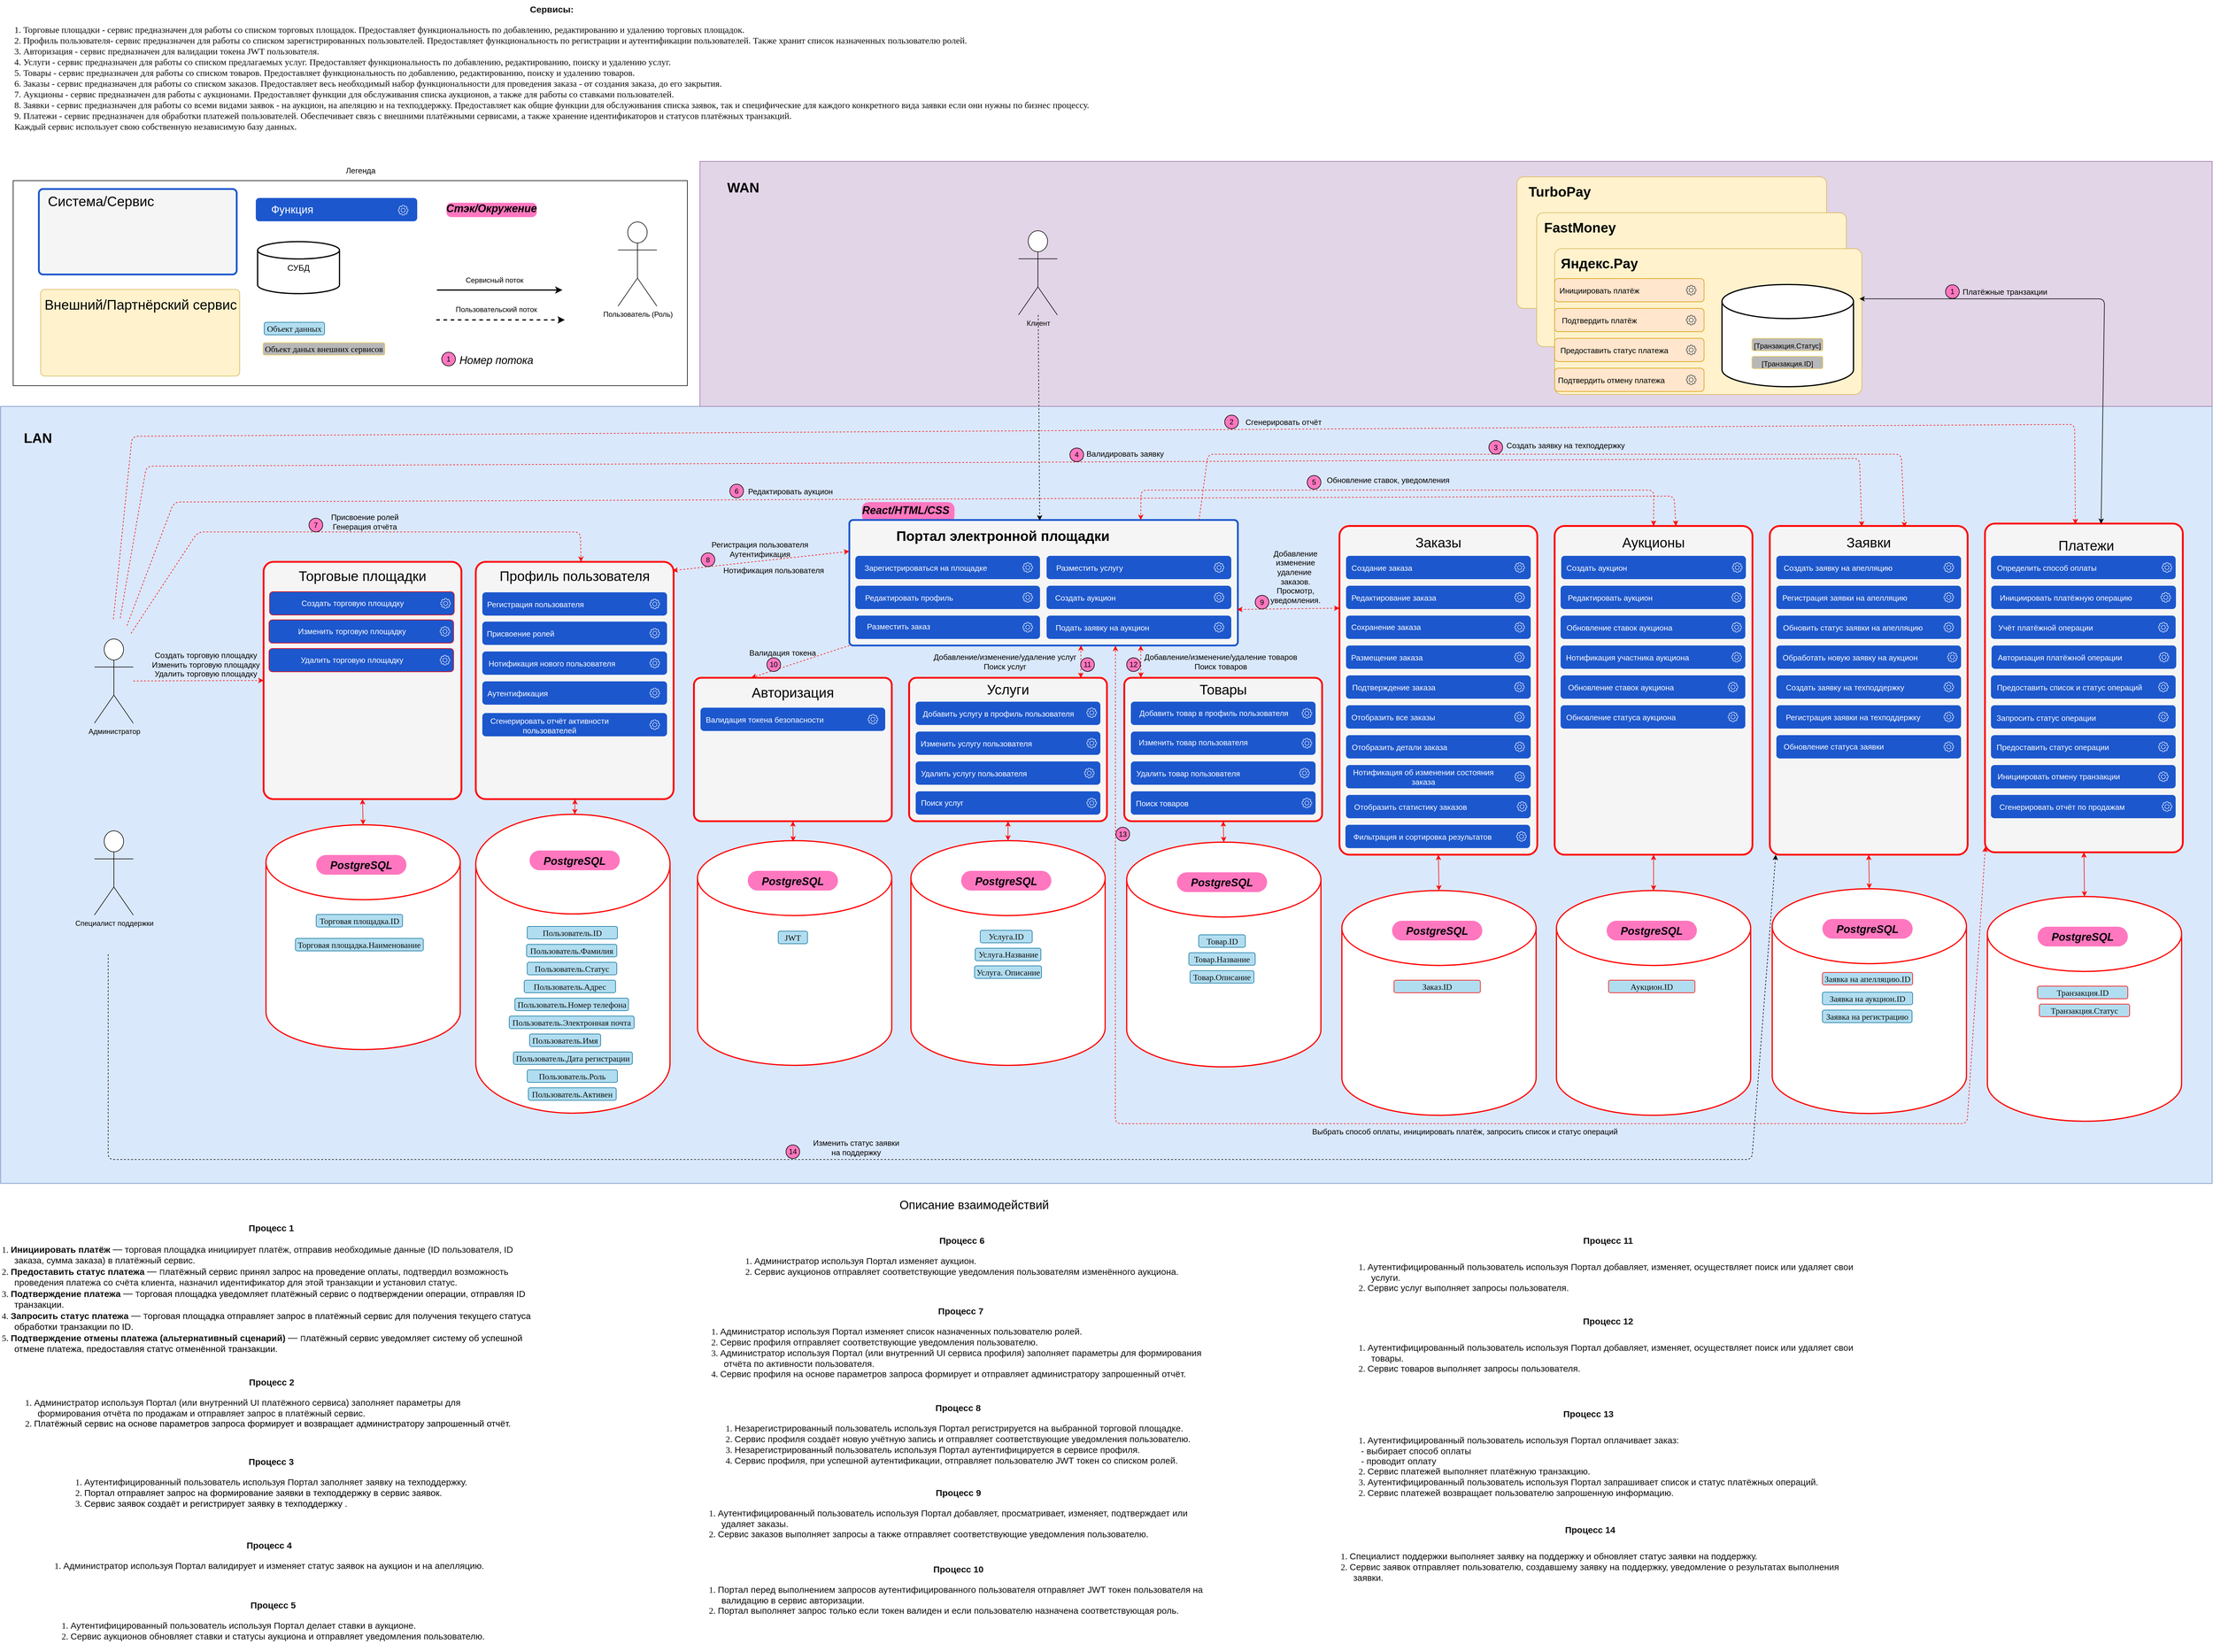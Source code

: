 <mxfile version="24.7.5">
  <diagram id="CFqfj_wzAtTqwwaLin1b" name="microservices">
    <mxGraphModel dx="1885" dy="3295" grid="1" gridSize="10" guides="1" tooltips="1" connect="1" arrows="1" fold="1" page="1" pageScale="1" pageWidth="850" pageHeight="1100" math="0" shadow="0">
      <root>
        <mxCell id="0" />
        <mxCell id="1" parent="0" />
        <mxCell id="ig9Hp3KP3pud3vtG_ph1-1" value="" style="rounded=0;whiteSpace=wrap;html=1;fillColor=#dae8fc;strokeColor=#6c8ebf;movable=1;resizable=1;rotatable=1;deletable=1;editable=1;locked=0;connectable=1;rotation=0;" parent="1" vertex="1">
          <mxGeometry x="530" y="-490" width="3700" height="1300" as="geometry" />
        </mxCell>
        <mxCell id="NX2Tkox61uWpGmWgktJC-6" value="" style="group" parent="1" vertex="1" connectable="0">
          <mxGeometry x="1690" y="-36" width="331" height="240" as="geometry" />
        </mxCell>
        <mxCell id="tdW86i2fsGbm572f1CQT-4" value="" style="rounded=1;whiteSpace=wrap;html=1;arcSize=5;fillColor=#f5f5f5;strokeColor=#FF0000;strokeWidth=3;" parent="NX2Tkox61uWpGmWgktJC-6" vertex="1">
          <mxGeometry width="331" height="240" as="geometry" />
        </mxCell>
        <mxCell id="tdW86i2fsGbm572f1CQT-5" value="&lt;span style=&quot;font-size: 23px;&quot;&gt;Авторизация&lt;/span&gt;" style="text;html=1;align=center;verticalAlign=middle;whiteSpace=wrap;rounded=1;fontSize=13;" parent="NX2Tkox61uWpGmWgktJC-6" vertex="1">
          <mxGeometry x="26" width="279" height="50" as="geometry" />
        </mxCell>
        <mxCell id="li684CVtXaLXJecft3E8-1" value="" style="group" parent="NX2Tkox61uWpGmWgktJC-6" vertex="1" connectable="0">
          <mxGeometry x="11" y="50" width="309" height="39" as="geometry" />
        </mxCell>
        <mxCell id="li684CVtXaLXJecft3E8-2" value="" style="rounded=1;whiteSpace=wrap;html=1;fillColor=#1C57CD;strokeColor=none;" parent="li684CVtXaLXJecft3E8-1" vertex="1">
          <mxGeometry width="309" height="39" as="geometry" />
        </mxCell>
        <mxCell id="li684CVtXaLXJecft3E8-3" value="" style="sketch=0;outlineConnect=0;fontColor=#232F3E;gradientColor=none;fillColor=default;strokeColor=none;dashed=0;verticalLabelPosition=bottom;verticalAlign=top;align=center;html=1;fontSize=12;fontStyle=0;aspect=fixed;pointerEvents=1;shape=mxgraph.aws4.gear;rounded=1;" parent="li684CVtXaLXJecft3E8-1" vertex="1">
          <mxGeometry x="280" y="11" width="17" height="17" as="geometry" />
        </mxCell>
        <mxCell id="li684CVtXaLXJecft3E8-4" value="Валидация токена безопасности" style="text;html=1;align=center;verticalAlign=middle;whiteSpace=wrap;rounded=1;fontSize=13;fontColor=#FFFFFF;strokeColor=none;" parent="li684CVtXaLXJecft3E8-1" vertex="1">
          <mxGeometry x="3" y="4.5" width="209" height="30" as="geometry" />
        </mxCell>
        <mxCell id="NX2Tkox61uWpGmWgktJC-5" value="" style="group" parent="1" vertex="1" connectable="0">
          <mxGeometry x="1325" y="-230" width="331" height="397" as="geometry" />
        </mxCell>
        <mxCell id="Wve8FffO2eMOJSi9qoXM-2" value="" style="rounded=1;whiteSpace=wrap;html=1;arcSize=5;fillColor=#f5f5f5;strokeColor=#FF0000;strokeWidth=3;" parent="NX2Tkox61uWpGmWgktJC-5" vertex="1">
          <mxGeometry width="331" height="397" as="geometry" />
        </mxCell>
        <mxCell id="Wve8FffO2eMOJSi9qoXM-3" value="&lt;font style=&quot;font-size: 23px;&quot;&gt;Профиль пользователя&lt;/font&gt;" style="text;html=1;align=center;verticalAlign=middle;whiteSpace=wrap;rounded=1;fontSize=13;" parent="NX2Tkox61uWpGmWgktJC-5" vertex="1">
          <mxGeometry x="26" y="8.49" width="279" height="31.51" as="geometry" />
        </mxCell>
        <mxCell id="S1M7i4kWvgp7yaXvDl89-1" value="" style="group" parent="NX2Tkox61uWpGmWgktJC-5" vertex="1" connectable="0">
          <mxGeometry x="11" y="51" width="309" height="39" as="geometry" />
        </mxCell>
        <mxCell id="PnJPSHBIx6SyedobRrcy-3" value="" style="rounded=1;whiteSpace=wrap;html=1;gradientColor=none;fillColor=#1C57CD;strokeColor=none;movable=1;resizable=1;rotatable=1;deletable=1;editable=1;locked=0;connectable=1;" parent="S1M7i4kWvgp7yaXvDl89-1" vertex="1">
          <mxGeometry width="309" height="39" as="geometry" />
        </mxCell>
        <mxCell id="PnJPSHBIx6SyedobRrcy-4" value="" style="sketch=0;outlineConnect=0;dashed=0;verticalLabelPosition=bottom;verticalAlign=top;align=center;html=1;fontSize=12;fontStyle=0;aspect=fixed;pointerEvents=1;shape=mxgraph.aws4.gear;rounded=1;strokeColor=none;fillColor=default;" parent="S1M7i4kWvgp7yaXvDl89-1" vertex="1">
          <mxGeometry x="280" y="11" width="17" height="17" as="geometry" />
        </mxCell>
        <mxCell id="PnJPSHBIx6SyedobRrcy-5" value="Регистрация пользователя" style="text;html=1;align=center;verticalAlign=middle;whiteSpace=wrap;rounded=1;fontSize=13;fontColor=#FFFFFF;strokeColor=none;movable=1;resizable=1;rotatable=1;deletable=1;editable=1;locked=0;connectable=1;" parent="S1M7i4kWvgp7yaXvDl89-1" vertex="1">
          <mxGeometry x="3" y="4.5" width="172" height="30" as="geometry" />
        </mxCell>
        <mxCell id="bUwkAZi6NSRnRBAMnofI-1" value="" style="group" parent="NX2Tkox61uWpGmWgktJC-5" vertex="1" connectable="0">
          <mxGeometry x="11" y="200" width="320" height="53" as="geometry" />
        </mxCell>
        <mxCell id="bUwkAZi6NSRnRBAMnofI-2" value="" style="rounded=1;whiteSpace=wrap;html=1;fillColor=#1C57CD;strokeColor=none;" parent="bUwkAZi6NSRnRBAMnofI-1" vertex="1">
          <mxGeometry width="309" height="39" as="geometry" />
        </mxCell>
        <mxCell id="bUwkAZi6NSRnRBAMnofI-3" value="" style="sketch=0;outlineConnect=0;fontColor=#232F3E;gradientColor=none;fillColor=default;strokeColor=none;dashed=0;verticalLabelPosition=bottom;verticalAlign=top;align=center;html=1;fontSize=12;fontStyle=0;aspect=fixed;pointerEvents=1;shape=mxgraph.aws4.gear;rounded=1;" parent="bUwkAZi6NSRnRBAMnofI-1" vertex="1">
          <mxGeometry x="280" y="11" width="17" height="17" as="geometry" />
        </mxCell>
        <mxCell id="bUwkAZi6NSRnRBAMnofI-4" value="Аутентификация" style="text;html=1;align=center;verticalAlign=middle;whiteSpace=wrap;rounded=1;fontSize=13;fontColor=#FFFFFF;strokeColor=none;" parent="bUwkAZi6NSRnRBAMnofI-1" vertex="1">
          <mxGeometry x="2" y="4.5" width="114" height="30" as="geometry" />
        </mxCell>
        <mxCell id="NX2Tkox61uWpGmWgktJC-1" value="" style="group" parent="NX2Tkox61uWpGmWgktJC-5" vertex="1" connectable="0">
          <mxGeometry x="11" y="100" width="309" height="39" as="geometry" />
        </mxCell>
        <mxCell id="NX2Tkox61uWpGmWgktJC-2" value="" style="rounded=1;whiteSpace=wrap;html=1;fillColor=#1C57CD;strokeColor=none;" parent="NX2Tkox61uWpGmWgktJC-1" vertex="1">
          <mxGeometry width="309" height="39" as="geometry" />
        </mxCell>
        <mxCell id="NX2Tkox61uWpGmWgktJC-3" value="" style="sketch=0;outlineConnect=0;fontColor=#232F3E;gradientColor=none;fillColor=default;strokeColor=none;dashed=0;verticalLabelPosition=bottom;verticalAlign=top;align=center;html=1;fontSize=12;fontStyle=0;aspect=fixed;pointerEvents=1;shape=mxgraph.aws4.gear;rounded=1;" parent="NX2Tkox61uWpGmWgktJC-1" vertex="1">
          <mxGeometry x="280" y="11" width="17" height="17" as="geometry" />
        </mxCell>
        <mxCell id="NX2Tkox61uWpGmWgktJC-4" value="Присвоение ролей" style="text;html=1;align=center;verticalAlign=middle;whiteSpace=wrap;rounded=1;fontSize=13;fontColor=#FFFFFF;strokeColor=none;" parent="NX2Tkox61uWpGmWgktJC-1" vertex="1">
          <mxGeometry x="3" y="5" width="122" height="30" as="geometry" />
        </mxCell>
        <mxCell id="jM1rDioU9MeAkl7Bt6ul-1" value="" style="group" parent="NX2Tkox61uWpGmWgktJC-5" vertex="1" connectable="0">
          <mxGeometry x="11" y="150" width="309" height="39" as="geometry" />
        </mxCell>
        <mxCell id="jM1rDioU9MeAkl7Bt6ul-2" value="" style="rounded=1;whiteSpace=wrap;html=1;fillColor=#1C57CD;strokeColor=none;" parent="jM1rDioU9MeAkl7Bt6ul-1" vertex="1">
          <mxGeometry width="309" height="39" as="geometry" />
        </mxCell>
        <mxCell id="jM1rDioU9MeAkl7Bt6ul-3" value="" style="sketch=0;outlineConnect=0;fontColor=#232F3E;gradientColor=none;fillColor=default;strokeColor=none;dashed=0;verticalLabelPosition=bottom;verticalAlign=top;align=center;html=1;fontSize=12;fontStyle=0;aspect=fixed;pointerEvents=1;shape=mxgraph.aws4.gear;rounded=1;" parent="jM1rDioU9MeAkl7Bt6ul-1" vertex="1">
          <mxGeometry x="280" y="11" width="17" height="17" as="geometry" />
        </mxCell>
        <mxCell id="jM1rDioU9MeAkl7Bt6ul-4" value="Нотификация нового пользователя" style="text;html=1;align=center;verticalAlign=middle;whiteSpace=wrap;rounded=1;fontSize=13;fontColor=#FFFFFF;strokeColor=none;" parent="jM1rDioU9MeAkl7Bt6ul-1" vertex="1">
          <mxGeometry x="3" y="4.5" width="227" height="30" as="geometry" />
        </mxCell>
        <mxCell id="Me3JXw51gImsZCgqFBaD-1" value="" style="group" parent="NX2Tkox61uWpGmWgktJC-5" vertex="1" connectable="0">
          <mxGeometry x="11" y="253" width="309" height="39" as="geometry" />
        </mxCell>
        <mxCell id="Me3JXw51gImsZCgqFBaD-2" value="" style="rounded=1;whiteSpace=wrap;html=1;fillColor=#1C57CD;strokeColor=none;" parent="Me3JXw51gImsZCgqFBaD-1" vertex="1">
          <mxGeometry width="309" height="39" as="geometry" />
        </mxCell>
        <mxCell id="Me3JXw51gImsZCgqFBaD-3" value="" style="sketch=0;outlineConnect=0;fontColor=#232F3E;gradientColor=none;fillColor=#FFFFFF;strokeColor=none;dashed=0;verticalLabelPosition=bottom;verticalAlign=top;align=center;html=1;fontSize=12;fontStyle=0;aspect=fixed;pointerEvents=1;shape=mxgraph.aws4.gear;rounded=1;" parent="Me3JXw51gImsZCgqFBaD-1" vertex="1">
          <mxGeometry x="280" y="11" width="17" height="17" as="geometry" />
        </mxCell>
        <mxCell id="Me3JXw51gImsZCgqFBaD-4" value="Сгенерировать отчёт активности пользователей" style="text;html=1;align=center;verticalAlign=middle;whiteSpace=wrap;rounded=1;fontSize=13;fontColor=#FFFFFF;strokeColor=none;" parent="Me3JXw51gImsZCgqFBaD-1" vertex="1">
          <mxGeometry x="5" y="6" width="215" height="30" as="geometry" />
        </mxCell>
        <mxCell id="tdW86i2fsGbm572f1CQT-21" value="" style="group;rotation=0;" parent="1" vertex="1" connectable="0">
          <mxGeometry x="1325" y="192.5" width="325" height="500" as="geometry" />
        </mxCell>
        <mxCell id="xz6YCLkuFfQIqeda_htn-1" value="" style="strokeWidth=2;html=1;shape=mxgraph.flowchart.database;whiteSpace=wrap;rounded=1;movable=1;resizable=1;rotatable=1;deletable=1;editable=1;locked=0;connectable=1;strokeColor=#FF0000;rotation=0;" parent="tdW86i2fsGbm572f1CQT-21" vertex="1">
          <mxGeometry width="325" height="500" as="geometry" />
        </mxCell>
        <mxCell id="7WYOtlJo-47nD__3nZZP-1" value="" style="group" parent="tdW86i2fsGbm572f1CQT-21" vertex="1" connectable="0">
          <mxGeometry x="90" y="51.5" width="151" height="49" as="geometry" />
        </mxCell>
        <mxCell id="7WYOtlJo-47nD__3nZZP-2" value="&lt;p style=&quot;margin: 0px 0px 0px 13px; text-indent: -13px; font-variant-numeric: normal; font-variant-east-asian: normal; font-variant-alternates: normal; font-kerning: auto; font-optical-sizing: auto; font-feature-settings: normal; font-variation-settings: normal; font-variant-position: normal; font-stretch: normal; font-size: 14px; line-height: normal; color: rgb(14, 14, 14); text-align: start;&quot; class=&quot;p1&quot;&gt;&lt;br&gt;&lt;/p&gt;" style="rounded=1;whiteSpace=wrap;html=1;fillColor=#FF77BF;strokeColor=none;arcSize=50;" parent="7WYOtlJo-47nD__3nZZP-1" vertex="1">
          <mxGeometry y="9" width="151" height="33" as="geometry" />
        </mxCell>
        <mxCell id="7WYOtlJo-47nD__3nZZP-3" value="&lt;font style=&quot;font-size: 18px;&quot;&gt;&lt;i&gt;PostgreSQL&lt;/i&gt;&lt;/font&gt;" style="text;html=1;align=center;verticalAlign=middle;whiteSpace=wrap;rounded=1;shadow=0;fontSize=23;fontStyle=1" parent="7WYOtlJo-47nD__3nZZP-1" vertex="1">
          <mxGeometry x="31" width="89" height="49" as="geometry" />
        </mxCell>
        <mxCell id="zVB-VNZe5wetxOi2P-TE-1" value="&lt;p style=&quot;margin: 0px 0px 0px 13px; text-indent: -13px; font-variant-numeric: normal; font-variant-east-asian: normal; font-variant-alternates: normal; font-kerning: auto; font-optical-sizing: auto; font-feature-settings: normal; font-variation-settings: normal; font-variant-position: normal; font-stretch: normal; font-size: 14px; line-height: normal; color: rgb(14, 14, 14); text-align: start;&quot; class=&quot;p1&quot;&gt;&lt;font face=&quot;Times New Roman&quot;&gt;Пользователь.Номер телефона&lt;/font&gt;&lt;/p&gt;" style="rounded=1;whiteSpace=wrap;html=1;fillColor=#b1ddf0;strokeColor=#10739e;" parent="tdW86i2fsGbm572f1CQT-21" vertex="1">
          <mxGeometry x="65.5" y="307.5" width="190" height="21" as="geometry" />
        </mxCell>
        <mxCell id="YL4eTwWCwARbE_pLiXWi-1" value="&lt;p style=&quot;margin: 0px 0px 0px 13px; text-indent: -13px; font-variant-numeric: normal; font-variant-east-asian: normal; font-variant-alternates: normal; font-kerning: auto; font-optical-sizing: auto; font-feature-settings: normal; font-variation-settings: normal; font-variant-position: normal; font-stretch: normal; font-size: 14px; line-height: normal; color: rgb(14, 14, 14); text-align: start;&quot; class=&quot;p1&quot;&gt;&lt;font face=&quot;Times New Roman&quot;&gt;Пользователь.ID&lt;/font&gt;&lt;/p&gt;" style="rounded=1;whiteSpace=wrap;html=1;fillColor=#b1ddf0;strokeColor=#10739e;" parent="tdW86i2fsGbm572f1CQT-21" vertex="1">
          <mxGeometry x="86" y="187.5" width="151" height="21" as="geometry" />
        </mxCell>
        <mxCell id="HuCsgzVbI57DrZ_qBRBj-1" value="&lt;p style=&quot;margin: 0px 0px 0px 13px; text-indent: -13px; font-variant-numeric: normal; font-variant-east-asian: normal; font-variant-alternates: normal; font-kerning: auto; font-optical-sizing: auto; font-feature-settings: normal; font-variation-settings: normal; font-variant-position: normal; font-stretch: normal; font-size: 14px; line-height: normal; color: rgb(14, 14, 14); text-align: start;&quot; class=&quot;p1&quot;&gt;&lt;font face=&quot;Times New Roman&quot;&gt;Пользователь.Роль&lt;/font&gt;&lt;/p&gt;" style="rounded=1;whiteSpace=wrap;html=1;fillColor=#b1ddf0;strokeColor=#10739e;" parent="tdW86i2fsGbm572f1CQT-21" vertex="1">
          <mxGeometry x="86" y="427.5" width="151" height="21" as="geometry" />
        </mxCell>
        <mxCell id="xkaU-rfCW_eBBh-Hurhb-1" value="&lt;p style=&quot;margin: 0px 0px 0px 13px; text-indent: -13px; font-variant-numeric: normal; font-variant-east-asian: normal; font-variant-alternates: normal; font-kerning: auto; font-optical-sizing: auto; font-feature-settings: normal; font-variation-settings: normal; font-variant-position: normal; font-stretch: normal; font-size: 14px; line-height: normal; color: rgb(14, 14, 14); text-align: start;&quot; class=&quot;p1&quot;&gt;&lt;font face=&quot;Times New Roman&quot;&gt;Пользователь.Активен&lt;/font&gt;&lt;/p&gt;" style="rounded=1;whiteSpace=wrap;html=1;fillColor=#b1ddf0;strokeColor=#10739e;" parent="tdW86i2fsGbm572f1CQT-21" vertex="1">
          <mxGeometry x="88" y="457.5" width="147" height="21" as="geometry" />
        </mxCell>
        <mxCell id="js7w9w9vL7fzdAQfqs7W-1" value="&lt;p style=&quot;margin: 0px 0px 0px 13px; text-indent: -13px; font-variant-numeric: normal; font-variant-east-asian: normal; font-variant-alternates: normal; font-kerning: auto; font-optical-sizing: auto; font-feature-settings: normal; font-variation-settings: normal; font-variant-position: normal; font-stretch: normal; font-size: 14px; line-height: normal; color: rgb(14, 14, 14); text-align: start;&quot; class=&quot;p1&quot;&gt;&lt;font face=&quot;Times New Roman&quot;&gt;Пользователь.Фамилия&lt;/font&gt;&lt;/p&gt;" style="rounded=1;whiteSpace=wrap;html=1;fillColor=#b1ddf0;strokeColor=#10739e;" parent="tdW86i2fsGbm572f1CQT-21" vertex="1">
          <mxGeometry x="85" y="217.5" width="151" height="21" as="geometry" />
        </mxCell>
        <mxCell id="LY563rgGtIqBO28cqqvq-1" value="&lt;p style=&quot;margin: 0px 0px 0px 13px; text-indent: -13px; font-variant-numeric: normal; font-variant-east-asian: normal; font-variant-alternates: normal; font-kerning: auto; font-optical-sizing: auto; font-feature-settings: normal; font-variation-settings: normal; font-variant-position: normal; font-stretch: normal; font-size: 14px; line-height: normal; color: rgb(14, 14, 14); text-align: start;&quot; class=&quot;p1&quot;&gt;&lt;font face=&quot;Times New Roman&quot;&gt;Пользователь.Статус&lt;/font&gt;&lt;/p&gt;" style="rounded=1;whiteSpace=wrap;html=1;fillColor=#b1ddf0;strokeColor=#10739e;" parent="tdW86i2fsGbm572f1CQT-21" vertex="1">
          <mxGeometry x="86" y="247.5" width="150" height="21" as="geometry" />
        </mxCell>
        <mxCell id="tdW86i2fsGbm572f1CQT-1" value="&lt;p style=&quot;margin: 0px 0px 0px 13px; text-indent: -13px; font-variant-numeric: normal; font-variant-east-asian: normal; font-variant-alternates: normal; font-kerning: auto; font-optical-sizing: auto; font-feature-settings: normal; font-variation-settings: normal; font-variant-position: normal; font-stretch: normal; font-size: 14px; line-height: normal; color: rgb(14, 14, 14); text-align: start;&quot; class=&quot;p1&quot;&gt;&lt;font face=&quot;Times New Roman&quot;&gt;Пользователь.Адрес&lt;/font&gt;&lt;/p&gt;" style="rounded=1;whiteSpace=wrap;html=1;fillColor=#b1ddf0;strokeColor=#10739e;" parent="tdW86i2fsGbm572f1CQT-21" vertex="1">
          <mxGeometry x="81" y="277.5" width="153" height="21" as="geometry" />
        </mxCell>
        <mxCell id="ck7tqAlW78bS15XUYSCZ-1" value="&lt;p style=&quot;margin: 0px 0px 0px 13px; text-indent: -13px; font-variant-numeric: normal; font-variant-east-asian: normal; font-variant-alternates: normal; font-kerning: auto; font-optical-sizing: auto; font-feature-settings: normal; font-variation-settings: normal; font-variant-position: normal; font-stretch: normal; font-size: 14px; line-height: normal; color: rgb(14, 14, 14); text-align: start;&quot; class=&quot;p1&quot;&gt;&lt;font face=&quot;Times New Roman&quot;&gt;Пользователь.Электронная почта&lt;/font&gt;&lt;/p&gt;" style="rounded=1;whiteSpace=wrap;html=1;fillColor=#b1ddf0;strokeColor=#10739e;" parent="tdW86i2fsGbm572f1CQT-21" vertex="1">
          <mxGeometry x="56" y="337.5" width="209" height="21" as="geometry" />
        </mxCell>
        <mxCell id="r-sHQ-VSeFyIpLzb8PqY-1" value="&lt;p style=&quot;margin: 0px 0px 0px 13px; text-indent: -13px; font-variant-numeric: normal; font-variant-east-asian: normal; font-variant-alternates: normal; font-kerning: auto; font-optical-sizing: auto; font-feature-settings: normal; font-variation-settings: normal; font-variant-position: normal; font-stretch: normal; font-size: 14px; line-height: normal; color: rgb(14, 14, 14); text-align: start;&quot; class=&quot;p1&quot;&gt;&lt;font face=&quot;Times New Roman&quot;&gt;Пользователь.Имя&lt;/font&gt;&lt;/p&gt;" style="rounded=1;whiteSpace=wrap;html=1;fillColor=#b1ddf0;strokeColor=#10739e;" parent="tdW86i2fsGbm572f1CQT-21" vertex="1">
          <mxGeometry x="90" y="367.5" width="119" height="21" as="geometry" />
        </mxCell>
        <mxCell id="IzZem2vU4DLmh5DFuCTT-1" value="&lt;p style=&quot;margin: 0px 0px 0px 13px; text-indent: -13px; font-variant-numeric: normal; font-variant-east-asian: normal; font-variant-alternates: normal; font-kerning: auto; font-optical-sizing: auto; font-feature-settings: normal; font-variation-settings: normal; font-variant-position: normal; font-stretch: normal; font-size: 14px; line-height: normal; color: rgb(14, 14, 14); text-align: start;&quot; class=&quot;p1&quot;&gt;&lt;font face=&quot;Times New Roman&quot;&gt;Пользователь.Дата регистрации&lt;/font&gt;&lt;/p&gt;" style="rounded=1;whiteSpace=wrap;html=1;fillColor=#b1ddf0;strokeColor=#10739e;" parent="tdW86i2fsGbm572f1CQT-21" vertex="1">
          <mxGeometry x="63" y="397.5" width="199" height="21" as="geometry" />
        </mxCell>
        <mxCell id="kDWQVd1rfQ-bxGjk4F-d-1" value="" style="group" parent="1" vertex="1" connectable="0">
          <mxGeometry x="1971" y="-343" width="155" height="49" as="geometry" />
        </mxCell>
        <mxCell id="kDWQVd1rfQ-bxGjk4F-d-2" value="&lt;p style=&quot;margin: 0px 0px 0px 13px; text-indent: -13px; font-variant-numeric: normal; font-variant-east-asian: normal; font-variant-alternates: normal; font-kerning: auto; font-optical-sizing: auto; font-feature-settings: normal; font-variation-settings: normal; font-variant-position: normal; font-stretch: normal; font-size: 14px; line-height: normal; color: rgb(14, 14, 14); text-align: start;&quot; class=&quot;p1&quot;&gt;&lt;br&gt;&lt;/p&gt;" style="rounded=1;whiteSpace=wrap;html=1;fillColor=#FF77BF;strokeColor=none;arcSize=33;" parent="kDWQVd1rfQ-bxGjk4F-d-1" vertex="1">
          <mxGeometry y="13" width="155" height="34" as="geometry" />
        </mxCell>
        <mxCell id="kDWQVd1rfQ-bxGjk4F-d-3" value="&lt;font style=&quot;font-size: 18px;&quot;&gt;&lt;i&gt;React/HTML/CSS&lt;/i&gt;&lt;/font&gt;" style="text;html=1;align=center;verticalAlign=middle;whiteSpace=wrap;rounded=1;shadow=0;fontSize=23;fontStyle=1" parent="kDWQVd1rfQ-bxGjk4F-d-1" vertex="1">
          <mxGeometry x="29" width="89" height="49" as="geometry" />
        </mxCell>
        <mxCell id="kDWQVd1rfQ-bxGjk4F-d-4" value="" style="rounded=0;whiteSpace=wrap;html=1;fillColor=#e1d5e7;strokeColor=#9673a6;movable=1;resizable=1;rotatable=1;deletable=1;editable=1;locked=0;connectable=1;rotation=0;" parent="1" vertex="1">
          <mxGeometry x="1700" y="-900" width="2530" height="410" as="geometry" />
        </mxCell>
        <mxCell id="kDWQVd1rfQ-bxGjk4F-d-5" value="" style="group" parent="1" vertex="1" connectable="0">
          <mxGeometry x="3050" y="-874" width="535" height="220" as="geometry" />
        </mxCell>
        <mxCell id="kDWQVd1rfQ-bxGjk4F-d-6" value="" style="rounded=1;whiteSpace=wrap;html=1;arcSize=5;fillColor=#fff2cc;strokeColor=#d6b656;" parent="kDWQVd1rfQ-bxGjk4F-d-5" vertex="1">
          <mxGeometry x="17" width="518" height="220" as="geometry" />
        </mxCell>
        <mxCell id="kDWQVd1rfQ-bxGjk4F-d-7" value="TurboPay" style="text;html=1;align=center;verticalAlign=middle;whiteSpace=wrap;rounded=1;shadow=0;fontSize=23;fontStyle=1" parent="kDWQVd1rfQ-bxGjk4F-d-5" vertex="1">
          <mxGeometry width="177" height="49" as="geometry" />
        </mxCell>
        <mxCell id="kDWQVd1rfQ-bxGjk4F-d-8" value="" style="group" parent="1" vertex="1" connectable="0">
          <mxGeometry x="3100" y="-814" width="518" height="224" as="geometry" />
        </mxCell>
        <mxCell id="kDWQVd1rfQ-bxGjk4F-d-9" value="" style="rounded=1;whiteSpace=wrap;html=1;arcSize=5;fillColor=#fff2cc;strokeColor=#d6b656;" parent="kDWQVd1rfQ-bxGjk4F-d-8" vertex="1">
          <mxGeometry width="518" height="224" as="geometry" />
        </mxCell>
        <mxCell id="kDWQVd1rfQ-bxGjk4F-d-10" value="FastMoney" style="text;html=1;align=center;verticalAlign=middle;whiteSpace=wrap;rounded=1;shadow=0;fontSize=23;fontStyle=1" parent="kDWQVd1rfQ-bxGjk4F-d-8" vertex="1">
          <mxGeometry x="2" width="141" height="49" as="geometry" />
        </mxCell>
        <mxCell id="kDWQVd1rfQ-bxGjk4F-d-11" value="" style="group" parent="1" vertex="1" connectable="0">
          <mxGeometry x="3130" y="-754" width="514" height="244" as="geometry" />
        </mxCell>
        <mxCell id="kDWQVd1rfQ-bxGjk4F-d-12" value="" style="rounded=1;whiteSpace=wrap;html=1;arcSize=5;fillColor=#fff2cc;strokeColor=#d6b656;" parent="kDWQVd1rfQ-bxGjk4F-d-11" vertex="1">
          <mxGeometry width="514" height="244" as="geometry" />
        </mxCell>
        <mxCell id="kDWQVd1rfQ-bxGjk4F-d-13" value="Яндекс.Pay" style="text;html=1;align=center;verticalAlign=middle;whiteSpace=wrap;rounded=1;shadow=0;fontSize=23;fontStyle=1" parent="kDWQVd1rfQ-bxGjk4F-d-11" vertex="1">
          <mxGeometry width="150" height="49" as="geometry" />
        </mxCell>
        <mxCell id="kDWQVd1rfQ-bxGjk4F-d-14" value="WAN" style="text;html=1;align=center;verticalAlign=middle;whiteSpace=wrap;rounded=1;shadow=0;fontSize=23;fontStyle=1;movable=1;resizable=1;rotatable=1;deletable=1;editable=1;locked=0;connectable=1;" parent="1" vertex="1">
          <mxGeometry x="1730" y="-880.75" width="85" height="49" as="geometry" />
        </mxCell>
        <mxCell id="kDWQVd1rfQ-bxGjk4F-d-15" value="LAN" style="text;html=1;align=center;verticalAlign=middle;whiteSpace=wrap;rounded=1;shadow=0;fontSize=23;fontStyle=1;movable=1;resizable=1;rotatable=1;deletable=1;editable=1;locked=0;connectable=1;" parent="1" vertex="1">
          <mxGeometry x="550" y="-462" width="85" height="49" as="geometry" />
        </mxCell>
        <mxCell id="kDWQVd1rfQ-bxGjk4F-d-18" value="" style="strokeWidth=2;html=1;shape=mxgraph.flowchart.database;whiteSpace=wrap;rounded=1;movable=1;resizable=1;rotatable=1;deletable=1;editable=1;locked=0;connectable=1;" parent="1" vertex="1">
          <mxGeometry x="3410" y="-694" width="220" height="171" as="geometry" />
        </mxCell>
        <mxCell id="kDWQVd1rfQ-bxGjk4F-d-19" value="&lt;p style=&quot;margin: 0px 0px 0px 13px; text-indent: -13px; font-variant-numeric: normal; font-variant-east-asian: normal; font-variant-alternates: normal; font-kerning: auto; font-optical-sizing: auto; font-feature-settings: normal; font-variation-settings: normal; font-variant-position: normal; font-stretch: normal; font-size: 14px; line-height: normal; text-align: start;&quot; class=&quot;p1&quot;&gt;&lt;span style=&quot;font-size: 12px; text-align: center; text-indent: 0px;&quot;&gt;[Транзакция.Статус]&lt;/span&gt;&lt;br&gt;&lt;/p&gt;" style="rounded=1;whiteSpace=wrap;html=1;fillColor=#B8B8B8;strokeColor=#FFD966;" parent="1" vertex="1">
          <mxGeometry x="3460" y="-604" width="119" height="21" as="geometry" />
        </mxCell>
        <mxCell id="kDWQVd1rfQ-bxGjk4F-d-20" value="&lt;p style=&quot;margin: 0px 0px 0px 13px; text-indent: -13px; font-variant-numeric: normal; font-variant-east-asian: normal; font-variant-alternates: normal; font-kerning: auto; font-optical-sizing: auto; font-feature-settings: normal; font-variation-settings: normal; font-variant-position: normal; font-stretch: normal; font-size: 14px; line-height: normal; text-align: start;&quot; class=&quot;p1&quot;&gt;&lt;span style=&quot;font-size: 12px; text-align: center; text-indent: 0px;&quot;&gt;[Транзакция.ID]&lt;/span&gt;&lt;br&gt;&lt;/p&gt;" style="rounded=1;whiteSpace=wrap;html=1;fillColor=#B8B8B8;strokeColor=#FFD966;" parent="1" vertex="1">
          <mxGeometry x="3460" y="-574" width="119" height="21" as="geometry" />
        </mxCell>
        <mxCell id="kDWQVd1rfQ-bxGjk4F-d-21" value="" style="rounded=1;whiteSpace=wrap;html=1;arcSize=3;fillColor=#f5f5f5;strokeColor=#1C57CD;strokeWidth=3;align=center;verticalAlign=middle;fontFamily=Helvetica;fontSize=12;fontColor=#333333;resizable=1;" parent="1" vertex="1">
          <mxGeometry x="1950" y="-300" width="650" height="210" as="geometry" />
        </mxCell>
        <mxCell id="kDWQVd1rfQ-bxGjk4F-d-22" value="Портал электронной площадки" style="text;html=1;align=center;verticalAlign=middle;whiteSpace=wrap;rounded=1;shadow=0;fontSize=23;fontStyle=1" parent="1" vertex="1">
          <mxGeometry x="2017" y="-298" width="380" height="49" as="geometry" />
        </mxCell>
        <mxCell id="kDWQVd1rfQ-bxGjk4F-d-23" value="Клиент" style="shape=umlActor;verticalLabelPosition=bottom;verticalAlign=top;html=1;outlineConnect=0;rounded=1;" parent="1" vertex="1">
          <mxGeometry x="2233" y="-784" width="65" height="141" as="geometry" />
        </mxCell>
        <mxCell id="kDWQVd1rfQ-bxGjk4F-d-24" value="" style="endArrow=classic;html=1;rounded=1;dashed=1;entryX=0.49;entryY=0.005;entryDx=0;entryDy=0;entryPerimeter=0;fontSize=12;" parent="1" source="kDWQVd1rfQ-bxGjk4F-d-23" target="kDWQVd1rfQ-bxGjk4F-d-21" edge="1">
          <mxGeometry width="50" height="50" relative="1" as="geometry">
            <mxPoint x="2265" y="-560" as="sourcePoint" />
            <mxPoint x="2266.26" y="-296.481" as="targetPoint" />
            <Array as="points" />
          </mxGeometry>
        </mxCell>
        <mxCell id="kDWQVd1rfQ-bxGjk4F-d-25" value="" style="group" parent="1" vertex="1" connectable="0">
          <mxGeometry x="1960" y="-240" width="309" height="39" as="geometry" />
        </mxCell>
        <mxCell id="kDWQVd1rfQ-bxGjk4F-d-26" value="" style="group" parent="kDWQVd1rfQ-bxGjk4F-d-25" vertex="1" connectable="0">
          <mxGeometry width="309" height="39" as="geometry" />
        </mxCell>
        <mxCell id="kDWQVd1rfQ-bxGjk4F-d-27" value="" style="rounded=1;whiteSpace=wrap;html=1;fillColor=#1C57CD;strokeColor=none;" parent="kDWQVd1rfQ-bxGjk4F-d-26" vertex="1">
          <mxGeometry width="309" height="39" as="geometry" />
        </mxCell>
        <mxCell id="kDWQVd1rfQ-bxGjk4F-d-28" value="" style="sketch=0;outlineConnect=0;fontColor=#FFFFFF;gradientColor=none;fillColor=#FFFFFF;strokeColor=none;dashed=0;verticalLabelPosition=bottom;verticalAlign=top;align=center;html=1;fontSize=12;fontStyle=0;aspect=fixed;pointerEvents=1;shape=mxgraph.aws4.gear;rounded=1;" parent="kDWQVd1rfQ-bxGjk4F-d-26" vertex="1">
          <mxGeometry x="280" y="11" width="17" height="17" as="geometry" />
        </mxCell>
        <mxCell id="kDWQVd1rfQ-bxGjk4F-d-29" value="Зарегистрироваться на площадке" style="text;html=1;align=center;verticalAlign=middle;whiteSpace=wrap;rounded=1;fontSize=13;fontColor=#FFFFFF;" parent="kDWQVd1rfQ-bxGjk4F-d-26" vertex="1">
          <mxGeometry x="9" y="4.5" width="218" height="30" as="geometry" />
        </mxCell>
        <mxCell id="kDWQVd1rfQ-bxGjk4F-d-30" value="" style="group" parent="1" vertex="1" connectable="0">
          <mxGeometry x="1960" y="-190" width="309" height="39" as="geometry" />
        </mxCell>
        <mxCell id="kDWQVd1rfQ-bxGjk4F-d-31" value="" style="group" parent="kDWQVd1rfQ-bxGjk4F-d-30" vertex="1" connectable="0">
          <mxGeometry width="309" height="39" as="geometry" />
        </mxCell>
        <mxCell id="kDWQVd1rfQ-bxGjk4F-d-32" value="" style="rounded=1;whiteSpace=wrap;html=1;fillColor=#1C57CD;strokeColor=none;" parent="kDWQVd1rfQ-bxGjk4F-d-31" vertex="1">
          <mxGeometry width="309" height="39" as="geometry" />
        </mxCell>
        <mxCell id="kDWQVd1rfQ-bxGjk4F-d-33" value="" style="sketch=0;outlineConnect=0;fontColor=#FFFFFF;gradientColor=none;fillColor=#FFFFFF;strokeColor=none;dashed=0;verticalLabelPosition=bottom;verticalAlign=top;align=center;html=1;fontSize=12;fontStyle=0;aspect=fixed;pointerEvents=1;shape=mxgraph.aws4.gear;rounded=1;" parent="kDWQVd1rfQ-bxGjk4F-d-31" vertex="1">
          <mxGeometry x="280" y="11" width="17" height="17" as="geometry" />
        </mxCell>
        <mxCell id="kDWQVd1rfQ-bxGjk4F-d-34" value="Редактировать профиль" style="text;html=1;align=center;verticalAlign=middle;whiteSpace=wrap;rounded=1;fontSize=13;fontColor=#FFFFFF;" parent="kDWQVd1rfQ-bxGjk4F-d-31" vertex="1">
          <mxGeometry x="8" y="4.5" width="164" height="30" as="geometry" />
        </mxCell>
        <mxCell id="kDWQVd1rfQ-bxGjk4F-d-35" value="" style="group" parent="1" vertex="1" connectable="0">
          <mxGeometry x="1960" y="-140" width="309" height="39" as="geometry" />
        </mxCell>
        <mxCell id="kDWQVd1rfQ-bxGjk4F-d-36" value="" style="group" parent="kDWQVd1rfQ-bxGjk4F-d-35" vertex="1" connectable="0">
          <mxGeometry width="309" height="39" as="geometry" />
        </mxCell>
        <mxCell id="kDWQVd1rfQ-bxGjk4F-d-37" value="" style="rounded=1;whiteSpace=wrap;html=1;fillColor=#1C57CD;strokeColor=none;" parent="kDWQVd1rfQ-bxGjk4F-d-36" vertex="1">
          <mxGeometry width="309" height="39" as="geometry" />
        </mxCell>
        <mxCell id="kDWQVd1rfQ-bxGjk4F-d-38" value="" style="sketch=0;outlineConnect=0;fontColor=#FFFFFF;gradientColor=none;fillColor=#FFFFFF;strokeColor=none;dashed=0;verticalLabelPosition=bottom;verticalAlign=top;align=center;html=1;fontSize=12;fontStyle=0;aspect=fixed;pointerEvents=1;shape=mxgraph.aws4.gear;rounded=1;" parent="kDWQVd1rfQ-bxGjk4F-d-36" vertex="1">
          <mxGeometry x="280" y="11" width="17" height="17" as="geometry" />
        </mxCell>
        <mxCell id="kDWQVd1rfQ-bxGjk4F-d-39" value="Разместить заказ" style="text;html=1;align=center;verticalAlign=middle;whiteSpace=wrap;rounded=1;fontSize=13;fontColor=#FFFFFF;" parent="kDWQVd1rfQ-bxGjk4F-d-36" vertex="1">
          <mxGeometry x="14" y="3" width="117" height="30" as="geometry" />
        </mxCell>
        <mxCell id="kDWQVd1rfQ-bxGjk4F-d-40" value="" style="group" parent="1" vertex="1" connectable="0">
          <mxGeometry x="2280" y="-240" width="309" height="39" as="geometry" />
        </mxCell>
        <mxCell id="kDWQVd1rfQ-bxGjk4F-d-41" value="" style="group" parent="kDWQVd1rfQ-bxGjk4F-d-40" vertex="1" connectable="0">
          <mxGeometry width="309" height="39" as="geometry" />
        </mxCell>
        <mxCell id="kDWQVd1rfQ-bxGjk4F-d-42" value="" style="rounded=1;whiteSpace=wrap;html=1;fillColor=#1C57CD;strokeColor=none;" parent="kDWQVd1rfQ-bxGjk4F-d-41" vertex="1">
          <mxGeometry width="309" height="39" as="geometry" />
        </mxCell>
        <mxCell id="kDWQVd1rfQ-bxGjk4F-d-43" value="" style="sketch=0;outlineConnect=0;fontColor=#FFFFFF;gradientColor=none;fillColor=#FFFFFF;strokeColor=none;dashed=0;verticalLabelPosition=bottom;verticalAlign=top;align=center;html=1;fontSize=12;fontStyle=0;aspect=fixed;pointerEvents=1;shape=mxgraph.aws4.gear;rounded=1;" parent="kDWQVd1rfQ-bxGjk4F-d-41" vertex="1">
          <mxGeometry x="280" y="11" width="17" height="17" as="geometry" />
        </mxCell>
        <mxCell id="kDWQVd1rfQ-bxGjk4F-d-44" value="Разместить услугу" style="text;html=1;align=center;verticalAlign=middle;whiteSpace=wrap;rounded=1;fontSize=13;fontColor=#FFFFFF;" parent="kDWQVd1rfQ-bxGjk4F-d-41" vertex="1">
          <mxGeometry x="6" y="4.5" width="132" height="30" as="geometry" />
        </mxCell>
        <mxCell id="kDWQVd1rfQ-bxGjk4F-d-45" value="" style="group" parent="1" vertex="1" connectable="0">
          <mxGeometry x="2280" y="-190" width="309" height="39" as="geometry" />
        </mxCell>
        <mxCell id="kDWQVd1rfQ-bxGjk4F-d-46" value="" style="group" parent="kDWQVd1rfQ-bxGjk4F-d-45" vertex="1" connectable="0">
          <mxGeometry width="309" height="39" as="geometry" />
        </mxCell>
        <mxCell id="kDWQVd1rfQ-bxGjk4F-d-47" value="" style="rounded=1;whiteSpace=wrap;html=1;fillColor=#1C57CD;strokeColor=none;" parent="kDWQVd1rfQ-bxGjk4F-d-46" vertex="1">
          <mxGeometry width="309" height="39" as="geometry" />
        </mxCell>
        <mxCell id="kDWQVd1rfQ-bxGjk4F-d-48" value="" style="sketch=0;outlineConnect=0;fontColor=#FFFFFF;gradientColor=none;fillColor=#FFFFFF;strokeColor=none;dashed=0;verticalLabelPosition=bottom;verticalAlign=top;align=center;html=1;fontSize=12;fontStyle=0;aspect=fixed;pointerEvents=1;shape=mxgraph.aws4.gear;rounded=1;" parent="kDWQVd1rfQ-bxGjk4F-d-46" vertex="1">
          <mxGeometry x="280" y="11" width="17" height="17" as="geometry" />
        </mxCell>
        <mxCell id="kDWQVd1rfQ-bxGjk4F-d-49" value="Создать аукцион" style="text;html=1;align=center;verticalAlign=middle;whiteSpace=wrap;rounded=1;fontSize=13;fontColor=#FFFFFF;" parent="kDWQVd1rfQ-bxGjk4F-d-46" vertex="1">
          <mxGeometry x="10" y="4.5" width="110" height="30" as="geometry" />
        </mxCell>
        <mxCell id="kDWQVd1rfQ-bxGjk4F-d-50" value="" style="group" parent="1" vertex="1" connectable="0">
          <mxGeometry x="2280" y="-140" width="309" height="39" as="geometry" />
        </mxCell>
        <mxCell id="kDWQVd1rfQ-bxGjk4F-d-51" value="" style="group" parent="kDWQVd1rfQ-bxGjk4F-d-50" vertex="1" connectable="0">
          <mxGeometry width="309" height="39" as="geometry" />
        </mxCell>
        <mxCell id="kDWQVd1rfQ-bxGjk4F-d-52" value="" style="rounded=1;whiteSpace=wrap;html=1;fillColor=#1C57CD;strokeColor=none;" parent="kDWQVd1rfQ-bxGjk4F-d-51" vertex="1">
          <mxGeometry width="309" height="39" as="geometry" />
        </mxCell>
        <mxCell id="kDWQVd1rfQ-bxGjk4F-d-53" value="" style="sketch=0;outlineConnect=0;fontColor=#FFFFFF;gradientColor=none;fillColor=#FFFFFF;strokeColor=none;dashed=0;verticalLabelPosition=bottom;verticalAlign=top;align=center;html=1;fontSize=12;fontStyle=0;aspect=fixed;pointerEvents=1;shape=mxgraph.aws4.gear;rounded=1;" parent="kDWQVd1rfQ-bxGjk4F-d-51" vertex="1">
          <mxGeometry x="280" y="11" width="17" height="17" as="geometry" />
        </mxCell>
        <mxCell id="kDWQVd1rfQ-bxGjk4F-d-54" value="Подать заявку на аукцион" style="text;html=1;align=center;verticalAlign=middle;whiteSpace=wrap;rounded=1;fontSize=13;fontColor=#FFFFFF;" parent="kDWQVd1rfQ-bxGjk4F-d-51" vertex="1">
          <mxGeometry x="10" y="4.5" width="167" height="30" as="geometry" />
        </mxCell>
        <mxCell id="kDWQVd1rfQ-bxGjk4F-d-55" value="" style="group" parent="1" vertex="1" connectable="0">
          <mxGeometry x="3120" y="-704" width="260" height="39" as="geometry" />
        </mxCell>
        <mxCell id="kDWQVd1rfQ-bxGjk4F-d-56" value="" style="rounded=1;whiteSpace=wrap;html=1;fillColor=#ffe6cc;strokeColor=#d79b00;" parent="kDWQVd1rfQ-bxGjk4F-d-55" vertex="1">
          <mxGeometry x="10" width="250" height="39" as="geometry" />
        </mxCell>
        <mxCell id="kDWQVd1rfQ-bxGjk4F-d-57" value="" style="sketch=0;outlineConnect=0;fontColor=#232F3E;gradientColor=none;fillColor=#232F3D;strokeColor=none;dashed=0;verticalLabelPosition=bottom;verticalAlign=top;align=center;html=1;fontSize=12;fontStyle=0;aspect=fixed;pointerEvents=1;shape=mxgraph.aws4.gear;rounded=1;" parent="kDWQVd1rfQ-bxGjk4F-d-55" vertex="1">
          <mxGeometry x="230" y="11" width="17" height="17" as="geometry" />
        </mxCell>
        <mxCell id="kDWQVd1rfQ-bxGjk4F-d-58" value="Инициировать платёж" style="text;html=1;align=center;verticalAlign=middle;whiteSpace=wrap;rounded=1;fontSize=13;" parent="kDWQVd1rfQ-bxGjk4F-d-55" vertex="1">
          <mxGeometry y="4.5" width="170" height="30" as="geometry" />
        </mxCell>
        <mxCell id="kDWQVd1rfQ-bxGjk4F-d-59" value="" style="group" parent="1" vertex="1" connectable="0">
          <mxGeometry x="3120" y="-654" width="260" height="39" as="geometry" />
        </mxCell>
        <mxCell id="kDWQVd1rfQ-bxGjk4F-d-60" value="" style="rounded=1;whiteSpace=wrap;html=1;fillColor=#ffe6cc;strokeColor=#d79b00;" parent="kDWQVd1rfQ-bxGjk4F-d-59" vertex="1">
          <mxGeometry x="10" width="250" height="39" as="geometry" />
        </mxCell>
        <mxCell id="kDWQVd1rfQ-bxGjk4F-d-61" value="" style="sketch=0;outlineConnect=0;fontColor=#232F3E;gradientColor=none;fillColor=#232F3D;strokeColor=none;dashed=0;verticalLabelPosition=bottom;verticalAlign=top;align=center;html=1;fontSize=12;fontStyle=0;aspect=fixed;pointerEvents=1;shape=mxgraph.aws4.gear;rounded=1;" parent="kDWQVd1rfQ-bxGjk4F-d-59" vertex="1">
          <mxGeometry x="230" y="11" width="17" height="17" as="geometry" />
        </mxCell>
        <mxCell id="kDWQVd1rfQ-bxGjk4F-d-62" value="Подтвердить платёж" style="text;html=1;align=center;verticalAlign=middle;whiteSpace=wrap;rounded=1;fontSize=13;" parent="kDWQVd1rfQ-bxGjk4F-d-59" vertex="1">
          <mxGeometry y="4.5" width="170" height="30" as="geometry" />
        </mxCell>
        <mxCell id="kDWQVd1rfQ-bxGjk4F-d-63" value="" style="group" parent="1" vertex="1" connectable="0">
          <mxGeometry x="3130" y="-604" width="250" height="39" as="geometry" />
        </mxCell>
        <mxCell id="kDWQVd1rfQ-bxGjk4F-d-64" value="" style="rounded=1;whiteSpace=wrap;html=1;fillColor=#ffe6cc;strokeColor=#d79b00;" parent="kDWQVd1rfQ-bxGjk4F-d-63" vertex="1">
          <mxGeometry width="250" height="39" as="geometry" />
        </mxCell>
        <mxCell id="kDWQVd1rfQ-bxGjk4F-d-65" value="" style="sketch=0;outlineConnect=0;fontColor=#232F3E;gradientColor=none;fillColor=#232F3D;strokeColor=none;dashed=0;verticalLabelPosition=bottom;verticalAlign=top;align=center;html=1;fontSize=12;fontStyle=0;aspect=fixed;pointerEvents=1;shape=mxgraph.aws4.gear;rounded=1;" parent="kDWQVd1rfQ-bxGjk4F-d-63" vertex="1">
          <mxGeometry x="220" y="11" width="17" height="17" as="geometry" />
        </mxCell>
        <mxCell id="kDWQVd1rfQ-bxGjk4F-d-66" value="Предоставить статус платежа" style="text;html=1;align=center;verticalAlign=middle;whiteSpace=wrap;rounded=1;fontSize=13;" parent="kDWQVd1rfQ-bxGjk4F-d-63" vertex="1">
          <mxGeometry y="4.5" width="200" height="30" as="geometry" />
        </mxCell>
        <mxCell id="kDWQVd1rfQ-bxGjk4F-d-67" value="" style="group" parent="1" vertex="1" connectable="0">
          <mxGeometry x="3120" y="-554" width="260" height="39" as="geometry" />
        </mxCell>
        <mxCell id="kDWQVd1rfQ-bxGjk4F-d-68" value="" style="rounded=1;whiteSpace=wrap;html=1;fillColor=#ffe6cc;strokeColor=#d79b00;" parent="kDWQVd1rfQ-bxGjk4F-d-67" vertex="1">
          <mxGeometry x="10" width="250" height="39" as="geometry" />
        </mxCell>
        <mxCell id="kDWQVd1rfQ-bxGjk4F-d-69" value="" style="sketch=0;outlineConnect=0;fontColor=#232F3E;gradientColor=none;fillColor=#232F3D;strokeColor=none;dashed=0;verticalLabelPosition=bottom;verticalAlign=top;align=center;html=1;fontSize=12;fontStyle=0;aspect=fixed;pointerEvents=1;shape=mxgraph.aws4.gear;rounded=1;" parent="kDWQVd1rfQ-bxGjk4F-d-67" vertex="1">
          <mxGeometry x="230" y="11" width="17" height="17" as="geometry" />
        </mxCell>
        <mxCell id="kDWQVd1rfQ-bxGjk4F-d-70" value="Подтвердить отмену платежа" style="text;html=1;align=center;verticalAlign=middle;whiteSpace=wrap;rounded=1;fontSize=13;" parent="kDWQVd1rfQ-bxGjk4F-d-67" vertex="1">
          <mxGeometry y="4.5" width="210" height="30" as="geometry" />
        </mxCell>
        <mxCell id="tdW86i2fsGbm572f1CQT-2" value="" style="endArrow=classic;startArrow=classic;html=1;rounded=0;fillColor=#e51400;strokeColor=#FF0000;" parent="1" source="xz6YCLkuFfQIqeda_htn-1" edge="1">
          <mxGeometry width="50" height="50" relative="1" as="geometry">
            <mxPoint x="1880" y="304" as="sourcePoint" />
            <mxPoint x="1491" y="167" as="targetPoint" />
          </mxGeometry>
        </mxCell>
        <mxCell id="tdW86i2fsGbm572f1CQT-22" value="" style="group" parent="1" vertex="1" connectable="0">
          <mxGeometry x="1696" y="236.5" width="325" height="376" as="geometry" />
        </mxCell>
        <mxCell id="tdW86i2fsGbm572f1CQT-17" value="" style="strokeWidth=2;html=1;shape=mxgraph.flowchart.database;whiteSpace=wrap;rounded=1;movable=1;resizable=1;rotatable=1;deletable=1;editable=1;locked=0;connectable=1;strokeColor=#FF0000;" parent="tdW86i2fsGbm572f1CQT-22" vertex="1">
          <mxGeometry width="325" height="376" as="geometry" />
        </mxCell>
        <mxCell id="tdW86i2fsGbm572f1CQT-18" value="" style="group" parent="tdW86i2fsGbm572f1CQT-22" vertex="1" connectable="0">
          <mxGeometry x="84" y="41.5" width="151" height="49" as="geometry" />
        </mxCell>
        <mxCell id="tdW86i2fsGbm572f1CQT-19" value="&lt;p style=&quot;margin: 0px 0px 0px 13px; text-indent: -13px; font-variant-numeric: normal; font-variant-east-asian: normal; font-variant-alternates: normal; font-kerning: auto; font-optical-sizing: auto; font-feature-settings: normal; font-variation-settings: normal; font-variant-position: normal; font-stretch: normal; font-size: 14px; line-height: normal; color: rgb(14, 14, 14); text-align: start;&quot; class=&quot;p1&quot;&gt;&lt;br&gt;&lt;/p&gt;" style="rounded=1;whiteSpace=wrap;html=1;fillColor=#FF77BF;strokeColor=none;arcSize=50;" parent="tdW86i2fsGbm572f1CQT-18" vertex="1">
          <mxGeometry y="9" width="151" height="33" as="geometry" />
        </mxCell>
        <mxCell id="tdW86i2fsGbm572f1CQT-20" value="&lt;font style=&quot;font-size: 18px;&quot;&gt;&lt;i&gt;PostgreSQL&lt;/i&gt;&lt;/font&gt;" style="text;html=1;align=center;verticalAlign=middle;whiteSpace=wrap;rounded=1;shadow=0;fontSize=23;fontStyle=1" parent="tdW86i2fsGbm572f1CQT-18" vertex="1">
          <mxGeometry x="31" width="89" height="49" as="geometry" />
        </mxCell>
        <mxCell id="YNM7n_CLLcw7kg90W2ou-1" value="&lt;p style=&quot;margin: 0px 0px 0px 13px; text-indent: -13px; font-variant-numeric: normal; font-variant-east-asian: normal; font-variant-alternates: normal; font-kerning: auto; font-optical-sizing: auto; font-feature-settings: normal; font-variation-settings: normal; font-variant-position: normal; font-stretch: normal; line-height: normal; color: rgb(14, 14, 14); text-align: start;&quot; class=&quot;p1&quot;&gt;&lt;font face=&quot;Times New Roman&quot;&gt;&lt;span style=&quot;font-size: 14px;&quot;&gt;JWT&lt;/span&gt;&lt;/font&gt;&lt;/p&gt;" style="rounded=1;whiteSpace=wrap;html=1;fillColor=#b1ddf0;strokeColor=#10739e;" parent="tdW86i2fsGbm572f1CQT-22" vertex="1">
          <mxGeometry x="135" y="151.5" width="49" height="21" as="geometry" />
        </mxCell>
        <mxCell id="li684CVtXaLXJecft3E8-5" value="" style="endArrow=classic;startArrow=classic;html=1;rounded=0;fillColor=#e51400;strokeColor=#FF0000;entryX=0.5;entryY=1;entryDx=0;entryDy=0;" parent="1" target="tdW86i2fsGbm572f1CQT-4" edge="1">
          <mxGeometry width="50" height="50" relative="1" as="geometry">
            <mxPoint x="1856" y="238" as="sourcePoint" />
            <mxPoint x="1501" y="221" as="targetPoint" />
          </mxGeometry>
        </mxCell>
        <mxCell id="WUZFDeYvl5UVHpznG7YL-1" value="" style="group" parent="1" vertex="1" connectable="0">
          <mxGeometry x="2050" y="-36" width="331" height="240" as="geometry" />
        </mxCell>
        <mxCell id="WUZFDeYvl5UVHpznG7YL-2" value="" style="rounded=1;whiteSpace=wrap;html=1;arcSize=5;fillColor=#f5f5f5;strokeColor=#FF0000;strokeWidth=3;" parent="WUZFDeYvl5UVHpznG7YL-1" vertex="1">
          <mxGeometry width="331" height="240" as="geometry" />
        </mxCell>
        <mxCell id="WUZFDeYvl5UVHpznG7YL-3" value="&lt;span style=&quot;font-size: 23px;&quot;&gt;Услуги&lt;/span&gt;" style="text;html=1;align=center;verticalAlign=middle;whiteSpace=wrap;rounded=1;fontSize=13;" parent="WUZFDeYvl5UVHpznG7YL-1" vertex="1">
          <mxGeometry x="26" width="279" height="40" as="geometry" />
        </mxCell>
        <mxCell id="GC-j_MAjJ5HCyMOYYtV--1" value="" style="group" parent="WUZFDeYvl5UVHpznG7YL-1" vertex="1" connectable="0">
          <mxGeometry x="11" y="40" width="309" height="39" as="geometry" />
        </mxCell>
        <mxCell id="GC-j_MAjJ5HCyMOYYtV--2" value="" style="rounded=1;whiteSpace=wrap;html=1;fillColor=#1C57CD;strokeColor=none;" parent="GC-j_MAjJ5HCyMOYYtV--1" vertex="1">
          <mxGeometry width="309" height="39" as="geometry" />
        </mxCell>
        <mxCell id="GC-j_MAjJ5HCyMOYYtV--3" value="" style="sketch=0;outlineConnect=0;fontColor=#232F3E;gradientColor=none;fillColor=#FFFFFF;strokeColor=none;dashed=0;verticalLabelPosition=bottom;verticalAlign=top;align=center;html=1;fontSize=12;fontStyle=0;aspect=fixed;pointerEvents=1;shape=mxgraph.aws4.gear;rounded=1;" parent="GC-j_MAjJ5HCyMOYYtV--1" vertex="1">
          <mxGeometry x="286" y="10" width="17" height="17" as="geometry" />
        </mxCell>
        <mxCell id="GC-j_MAjJ5HCyMOYYtV--4" value="Добавить услугу в профиль пользователя" style="text;html=1;align=center;verticalAlign=middle;whiteSpace=wrap;rounded=1;fontSize=13;fontColor=#FFFFFF;strokeColor=none;" parent="GC-j_MAjJ5HCyMOYYtV--1" vertex="1">
          <mxGeometry x="2" y="5" width="273" height="30" as="geometry" />
        </mxCell>
        <mxCell id="aKFYefqbnKCMGFPHMS-5-1" value="" style="group" parent="WUZFDeYvl5UVHpznG7YL-1" vertex="1" connectable="0">
          <mxGeometry x="11" y="90" width="309" height="39" as="geometry" />
        </mxCell>
        <mxCell id="aKFYefqbnKCMGFPHMS-5-2" value="" style="rounded=1;whiteSpace=wrap;html=1;fillColor=#1C57CD;strokeColor=none;" parent="aKFYefqbnKCMGFPHMS-5-1" vertex="1">
          <mxGeometry width="309" height="39" as="geometry" />
        </mxCell>
        <mxCell id="aKFYefqbnKCMGFPHMS-5-3" value="" style="sketch=0;outlineConnect=0;fontColor=#232F3E;gradientColor=none;fillColor=#FFFFFF;strokeColor=none;dashed=0;verticalLabelPosition=bottom;verticalAlign=top;align=center;html=1;fontSize=12;fontStyle=0;aspect=fixed;pointerEvents=1;shape=mxgraph.aws4.gear;rounded=1;" parent="aKFYefqbnKCMGFPHMS-5-1" vertex="1">
          <mxGeometry x="286" y="11" width="17" height="17" as="geometry" />
        </mxCell>
        <mxCell id="aKFYefqbnKCMGFPHMS-5-4" value="Изменить услугу пользователя" style="text;html=1;align=center;verticalAlign=middle;whiteSpace=wrap;rounded=1;fontSize=13;fontColor=#FFFFFF;strokeColor=none;" parent="aKFYefqbnKCMGFPHMS-5-1" vertex="1">
          <mxGeometry x="4" y="4.5" width="195" height="30" as="geometry" />
        </mxCell>
        <mxCell id="6GnKGr65COCO7azMH4cr-1" value="" style="group" parent="WUZFDeYvl5UVHpznG7YL-1" vertex="1" connectable="0">
          <mxGeometry x="11" y="140" width="309" height="39" as="geometry" />
        </mxCell>
        <mxCell id="6GnKGr65COCO7azMH4cr-2" value="" style="rounded=1;whiteSpace=wrap;html=1;fillColor=#1C57CD;strokeColor=none;" parent="6GnKGr65COCO7azMH4cr-1" vertex="1">
          <mxGeometry width="309" height="39" as="geometry" />
        </mxCell>
        <mxCell id="6GnKGr65COCO7azMH4cr-3" value="" style="sketch=0;outlineConnect=0;fontColor=#232F3E;gradientColor=none;fillColor=default;strokeColor=none;dashed=0;verticalLabelPosition=bottom;verticalAlign=top;align=center;html=1;fontSize=12;fontStyle=0;aspect=fixed;pointerEvents=1;shape=mxgraph.aws4.gear;rounded=1;" parent="6GnKGr65COCO7azMH4cr-1" vertex="1">
          <mxGeometry x="282" y="11" width="17" height="17" as="geometry" />
        </mxCell>
        <mxCell id="6GnKGr65COCO7azMH4cr-4" value="Удалить услугу пользователя" style="text;html=1;align=center;verticalAlign=middle;whiteSpace=wrap;rounded=1;fontSize=13;fontColor=#FFFFFF;strokeColor=none;" parent="6GnKGr65COCO7azMH4cr-1" vertex="1">
          <mxGeometry x="3" y="4.5" width="189" height="30" as="geometry" />
        </mxCell>
        <mxCell id="wX4fZt5efDIieS5EyFLe-1" value="" style="group" parent="WUZFDeYvl5UVHpznG7YL-1" vertex="1" connectable="0">
          <mxGeometry x="11" y="190" width="309" height="39" as="geometry" />
        </mxCell>
        <mxCell id="wX4fZt5efDIieS5EyFLe-2" value="" style="rounded=1;whiteSpace=wrap;html=1;fillColor=#1C57CD;strokeColor=none;" parent="wX4fZt5efDIieS5EyFLe-1" vertex="1">
          <mxGeometry width="309" height="39" as="geometry" />
        </mxCell>
        <mxCell id="wX4fZt5efDIieS5EyFLe-3" value="" style="sketch=0;outlineConnect=0;fontColor=#232F3E;gradientColor=none;fillColor=#FFFFFF;strokeColor=none;dashed=0;verticalLabelPosition=bottom;verticalAlign=top;align=center;html=1;fontSize=12;fontStyle=0;aspect=fixed;pointerEvents=1;shape=mxgraph.aws4.gear;rounded=1;" parent="wX4fZt5efDIieS5EyFLe-1" vertex="1">
          <mxGeometry x="286" y="11" width="17" height="17" as="geometry" />
        </mxCell>
        <mxCell id="wX4fZt5efDIieS5EyFLe-4" value="Поиск услуг" style="text;html=1;align=center;verticalAlign=middle;whiteSpace=wrap;rounded=1;fontSize=13;fontColor=#FFFFFF;strokeColor=none;" parent="wX4fZt5efDIieS5EyFLe-1" vertex="1">
          <mxGeometry x="4" y="4" width="81" height="30" as="geometry" />
        </mxCell>
        <mxCell id="GC-j_MAjJ5HCyMOYYtV--5" value="" style="group" parent="1" vertex="1" connectable="0">
          <mxGeometry x="2053" y="236.5" width="325" height="376" as="geometry" />
        </mxCell>
        <mxCell id="GC-j_MAjJ5HCyMOYYtV--6" value="" style="strokeWidth=2;html=1;shape=mxgraph.flowchart.database;whiteSpace=wrap;rounded=1;movable=1;resizable=1;rotatable=1;deletable=1;editable=1;locked=0;connectable=1;strokeColor=#FF0000;" parent="GC-j_MAjJ5HCyMOYYtV--5" vertex="1">
          <mxGeometry width="325" height="376" as="geometry" />
        </mxCell>
        <mxCell id="GC-j_MAjJ5HCyMOYYtV--7" value="" style="group" parent="GC-j_MAjJ5HCyMOYYtV--5" vertex="1" connectable="0">
          <mxGeometry x="84" y="41.5" width="151" height="49" as="geometry" />
        </mxCell>
        <mxCell id="GC-j_MAjJ5HCyMOYYtV--8" value="&lt;p style=&quot;margin: 0px 0px 0px 13px; text-indent: -13px; font-variant-numeric: normal; font-variant-east-asian: normal; font-variant-alternates: normal; font-kerning: auto; font-optical-sizing: auto; font-feature-settings: normal; font-variation-settings: normal; font-variant-position: normal; font-stretch: normal; font-size: 14px; line-height: normal; color: rgb(14, 14, 14); text-align: start;&quot; class=&quot;p1&quot;&gt;&lt;br&gt;&lt;/p&gt;" style="rounded=1;whiteSpace=wrap;html=1;fillColor=#FF77BF;strokeColor=none;arcSize=50;" parent="GC-j_MAjJ5HCyMOYYtV--7" vertex="1">
          <mxGeometry y="9" width="151" height="33" as="geometry" />
        </mxCell>
        <mxCell id="GC-j_MAjJ5HCyMOYYtV--9" value="&lt;font style=&quot;font-size: 18px;&quot;&gt;&lt;i&gt;PostgreSQL&lt;/i&gt;&lt;/font&gt;" style="text;html=1;align=center;verticalAlign=middle;whiteSpace=wrap;rounded=1;shadow=0;fontSize=23;fontStyle=1" parent="GC-j_MAjJ5HCyMOYYtV--7" vertex="1">
          <mxGeometry x="31" width="89" height="49" as="geometry" />
        </mxCell>
        <mxCell id="-IY6KP8mBR6qum5fmgr_-1" value="&lt;p style=&quot;margin: 0px 0px 0px 13px; text-indent: -13px; font-variant-numeric: normal; font-variant-east-asian: normal; font-variant-alternates: normal; font-kerning: auto; font-optical-sizing: auto; font-feature-settings: normal; font-variation-settings: normal; font-variant-position: normal; font-stretch: normal; font-size: 14px; line-height: normal; color: rgb(14, 14, 14); text-align: start;&quot; class=&quot;p1&quot;&gt;&lt;font face=&quot;Times New Roman&quot;&gt;Услуга.ID&lt;/font&gt;&lt;/p&gt;" style="rounded=1;whiteSpace=wrap;html=1;fillColor=#b1ddf0;strokeColor=#10739e;" parent="GC-j_MAjJ5HCyMOYYtV--5" vertex="1">
          <mxGeometry x="116" y="150" width="87" height="21" as="geometry" />
        </mxCell>
        <mxCell id="v-mJosvIZQiF0v9mynPZ-1" value="&lt;p style=&quot;margin: 0px 0px 0px 13px; text-indent: -13px; font-variant-numeric: normal; font-variant-east-asian: normal; font-variant-alternates: normal; font-kerning: auto; font-optical-sizing: auto; font-feature-settings: normal; font-variation-settings: normal; font-variant-position: normal; font-stretch: normal; font-size: 14px; line-height: normal; color: rgb(14, 14, 14); text-align: start;&quot; class=&quot;p1&quot;&gt;&lt;font face=&quot;Times New Roman&quot;&gt;Услуга.Название&lt;/font&gt;&lt;/p&gt;" style="rounded=1;whiteSpace=wrap;html=1;fillColor=#b1ddf0;strokeColor=#10739e;" parent="GC-j_MAjJ5HCyMOYYtV--5" vertex="1">
          <mxGeometry x="107.5" y="180" width="110" height="21" as="geometry" />
        </mxCell>
        <mxCell id="OQ5LBbYRs4eywl7whmVM-1" value="&lt;p style=&quot;margin: 0px 0px 0px 13px; text-indent: -13px; font-variant-numeric: normal; font-variant-east-asian: normal; font-variant-alternates: normal; font-kerning: auto; font-optical-sizing: auto; font-feature-settings: normal; font-variation-settings: normal; font-variant-position: normal; font-stretch: normal; font-size: 14px; line-height: normal; color: rgb(14, 14, 14); text-align: start;&quot; class=&quot;p1&quot;&gt;&lt;font face=&quot;Times New Roman&quot;&gt;Услуга. Описание&lt;/font&gt;&lt;/p&gt;" style="rounded=1;whiteSpace=wrap;html=1;fillColor=#b1ddf0;strokeColor=#10739e;" parent="GC-j_MAjJ5HCyMOYYtV--5" vertex="1">
          <mxGeometry x="106.5" y="209.5" width="112" height="21" as="geometry" />
        </mxCell>
        <mxCell id="GC-j_MAjJ5HCyMOYYtV--11" value="" style="endArrow=classic;startArrow=classic;html=1;rounded=0;fillColor=#e51400;strokeColor=#FF0000;entryX=0.5;entryY=1;entryDx=0;entryDy=0;exitX=0.5;exitY=0;exitDx=0;exitDy=0;exitPerimeter=0;" parent="1" source="GC-j_MAjJ5HCyMOYYtV--6" target="WUZFDeYvl5UVHpznG7YL-2" edge="1">
          <mxGeometry width="50" height="50" relative="1" as="geometry">
            <mxPoint x="1866" y="248" as="sourcePoint" />
            <mxPoint x="1866" y="214" as="targetPoint" />
          </mxGeometry>
        </mxCell>
        <mxCell id="rCmwHAuuPN-7e2pkZ9zT-1" value="" style="group" parent="1" vertex="1" connectable="0">
          <mxGeometry x="2410" y="-36" width="331" height="240" as="geometry" />
        </mxCell>
        <mxCell id="rCmwHAuuPN-7e2pkZ9zT-2" value="" style="rounded=1;whiteSpace=wrap;html=1;arcSize=5;fillColor=#f5f5f5;strokeColor=#FF0000;strokeWidth=3;" parent="rCmwHAuuPN-7e2pkZ9zT-1" vertex="1">
          <mxGeometry width="331" height="240" as="geometry" />
        </mxCell>
        <mxCell id="rCmwHAuuPN-7e2pkZ9zT-3" value="&lt;span style=&quot;font-size: 23px;&quot;&gt;Товары&lt;/span&gt;" style="text;html=1;align=center;verticalAlign=middle;whiteSpace=wrap;rounded=1;fontSize=13;" parent="rCmwHAuuPN-7e2pkZ9zT-1" vertex="1">
          <mxGeometry x="26" width="279" height="40" as="geometry" />
        </mxCell>
        <mxCell id="o6jKTH3oF1qGYb5doZPi-1" value="" style="group" parent="rCmwHAuuPN-7e2pkZ9zT-1" vertex="1" connectable="0">
          <mxGeometry x="11" y="90" width="309" height="39" as="geometry" />
        </mxCell>
        <mxCell id="o6jKTH3oF1qGYb5doZPi-2" value="" style="rounded=1;whiteSpace=wrap;html=1;fillColor=#1C57CD;strokeColor=none;" parent="o6jKTH3oF1qGYb5doZPi-1" vertex="1">
          <mxGeometry width="309" height="39" as="geometry" />
        </mxCell>
        <mxCell id="o6jKTH3oF1qGYb5doZPi-3" value="" style="sketch=0;outlineConnect=0;fontColor=#232F3E;gradientColor=none;fillColor=#FFFFFF;strokeColor=none;dashed=0;verticalLabelPosition=bottom;verticalAlign=top;align=center;html=1;fontSize=12;fontStyle=0;aspect=fixed;pointerEvents=1;shape=mxgraph.aws4.gear;rounded=1;" parent="o6jKTH3oF1qGYb5doZPi-1" vertex="1">
          <mxGeometry x="286" y="11" width="17" height="17" as="geometry" />
        </mxCell>
        <mxCell id="o6jKTH3oF1qGYb5doZPi-4" value="Изменить товар пользователя" style="text;html=1;align=center;verticalAlign=middle;whiteSpace=wrap;rounded=1;fontSize=13;fontColor=#FFFFFF;strokeColor=none;" parent="o6jKTH3oF1qGYb5doZPi-1" vertex="1">
          <mxGeometry x="7" y="3" width="195" height="30" as="geometry" />
        </mxCell>
        <mxCell id="DBadQ-jY-sNwKNolC0Uf-1" value="" style="group" parent="rCmwHAuuPN-7e2pkZ9zT-1" vertex="1" connectable="0">
          <mxGeometry x="11" y="140" width="309" height="39" as="geometry" />
        </mxCell>
        <mxCell id="DBadQ-jY-sNwKNolC0Uf-2" value="" style="rounded=1;whiteSpace=wrap;html=1;fillColor=#1C57CD;strokeColor=none;" parent="DBadQ-jY-sNwKNolC0Uf-1" vertex="1">
          <mxGeometry width="309" height="39" as="geometry" />
        </mxCell>
        <mxCell id="DBadQ-jY-sNwKNolC0Uf-3" value="" style="sketch=0;outlineConnect=0;fontColor=#232F3E;gradientColor=none;fillColor=default;strokeColor=none;dashed=0;verticalLabelPosition=bottom;verticalAlign=top;align=center;html=1;fontSize=12;fontStyle=0;aspect=fixed;pointerEvents=1;shape=mxgraph.aws4.gear;rounded=1;" parent="DBadQ-jY-sNwKNolC0Uf-1" vertex="1">
          <mxGeometry x="282" y="11" width="17" height="17" as="geometry" />
        </mxCell>
        <mxCell id="DBadQ-jY-sNwKNolC0Uf-4" value="Удалить товар пользователя" style="text;html=1;align=center;verticalAlign=middle;whiteSpace=wrap;rounded=1;fontSize=13;fontColor=#FFFFFF;strokeColor=none;" parent="DBadQ-jY-sNwKNolC0Uf-1" vertex="1">
          <mxGeometry x="2" y="4.5" width="188" height="30" as="geometry" />
        </mxCell>
        <mxCell id="VwLd5-SrF8E9kgG1PM6D-1" value="" style="group" parent="rCmwHAuuPN-7e2pkZ9zT-1" vertex="1" connectable="0">
          <mxGeometry x="11" y="190" width="309" height="39" as="geometry" />
        </mxCell>
        <mxCell id="VwLd5-SrF8E9kgG1PM6D-2" value="" style="rounded=1;whiteSpace=wrap;html=1;fillColor=#1C57CD;strokeColor=none;" parent="VwLd5-SrF8E9kgG1PM6D-1" vertex="1">
          <mxGeometry width="309" height="39" as="geometry" />
        </mxCell>
        <mxCell id="VwLd5-SrF8E9kgG1PM6D-3" value="" style="sketch=0;outlineConnect=0;fontColor=#232F3E;gradientColor=none;fillColor=#FFFFFF;strokeColor=none;dashed=0;verticalLabelPosition=bottom;verticalAlign=top;align=center;html=1;fontSize=12;fontStyle=0;aspect=fixed;pointerEvents=1;shape=mxgraph.aws4.gear;rounded=1;" parent="VwLd5-SrF8E9kgG1PM6D-1" vertex="1">
          <mxGeometry x="286" y="11" width="17" height="17" as="geometry" />
        </mxCell>
        <mxCell id="VwLd5-SrF8E9kgG1PM6D-4" value="Поиск товаров" style="text;html=1;align=center;verticalAlign=middle;whiteSpace=wrap;rounded=1;fontSize=13;fontColor=#FFFFFF;strokeColor=none;" parent="VwLd5-SrF8E9kgG1PM6D-1" vertex="1">
          <mxGeometry x="3" y="4.5" width="99" height="30" as="geometry" />
        </mxCell>
        <mxCell id="rCmwHAuuPN-7e2pkZ9zT-16" value="" style="group" parent="1" vertex="1" connectable="0">
          <mxGeometry x="2414" y="239" width="325" height="376" as="geometry" />
        </mxCell>
        <mxCell id="rCmwHAuuPN-7e2pkZ9zT-17" value="" style="strokeWidth=2;html=1;shape=mxgraph.flowchart.database;whiteSpace=wrap;rounded=1;movable=1;resizable=1;rotatable=1;deletable=1;editable=1;locked=0;connectable=1;strokeColor=#FF0000;" parent="rCmwHAuuPN-7e2pkZ9zT-16" vertex="1">
          <mxGeometry width="325" height="376" as="geometry" />
        </mxCell>
        <mxCell id="rCmwHAuuPN-7e2pkZ9zT-18" value="" style="group" parent="rCmwHAuuPN-7e2pkZ9zT-16" vertex="1" connectable="0">
          <mxGeometry x="84" y="41.5" width="151" height="49" as="geometry" />
        </mxCell>
        <mxCell id="rCmwHAuuPN-7e2pkZ9zT-19" value="&lt;p style=&quot;margin: 0px 0px 0px 13px; text-indent: -13px; font-variant-numeric: normal; font-variant-east-asian: normal; font-variant-alternates: normal; font-kerning: auto; font-optical-sizing: auto; font-feature-settings: normal; font-variation-settings: normal; font-variant-position: normal; font-stretch: normal; font-size: 14px; line-height: normal; color: rgb(14, 14, 14); text-align: start;&quot; class=&quot;p1&quot;&gt;&lt;br&gt;&lt;/p&gt;" style="rounded=1;whiteSpace=wrap;html=1;fillColor=#FF77BF;strokeColor=none;arcSize=50;" parent="rCmwHAuuPN-7e2pkZ9zT-18" vertex="1">
          <mxGeometry y="9" width="151" height="33" as="geometry" />
        </mxCell>
        <mxCell id="rCmwHAuuPN-7e2pkZ9zT-20" value="&lt;font style=&quot;font-size: 18px;&quot;&gt;&lt;i&gt;PostgreSQL&lt;/i&gt;&lt;/font&gt;" style="text;html=1;align=center;verticalAlign=middle;whiteSpace=wrap;rounded=1;shadow=0;fontSize=23;fontStyle=1" parent="rCmwHAuuPN-7e2pkZ9zT-18" vertex="1">
          <mxGeometry x="31" width="89" height="49" as="geometry" />
        </mxCell>
        <mxCell id="f2ViMxUPo9l1S1oIJLfU-1" value="&lt;p style=&quot;margin: 0px 0px 0px 13px; text-indent: -13px; font-variant-numeric: normal; font-variant-east-asian: normal; font-variant-alternates: normal; font-kerning: auto; font-optical-sizing: auto; font-feature-settings: normal; font-variation-settings: normal; font-variant-position: normal; font-stretch: normal; font-size: 14px; line-height: normal; color: rgb(14, 14, 14); text-align: start;&quot; class=&quot;p1&quot;&gt;&lt;font face=&quot;Times New Roman&quot;&gt;Товар.ID&lt;/font&gt;&lt;/p&gt;" style="rounded=1;whiteSpace=wrap;html=1;fillColor=#b1ddf0;strokeColor=#10739e;" parent="rCmwHAuuPN-7e2pkZ9zT-16" vertex="1">
          <mxGeometry x="120.5" y="155" width="78" height="21" as="geometry" />
        </mxCell>
        <mxCell id="lkHMwW3Tdk96pFhnAIKO-1" value="&lt;p style=&quot;margin: 0px 0px 0px 13px; text-indent: -13px; font-variant-numeric: normal; font-variant-east-asian: normal; font-variant-alternates: normal; font-kerning: auto; font-optical-sizing: auto; font-feature-settings: normal; font-variation-settings: normal; font-variant-position: normal; font-stretch: normal; font-size: 14px; line-height: normal; color: rgb(14, 14, 14); text-align: start;&quot; class=&quot;p1&quot;&gt;&lt;font face=&quot;Times New Roman&quot;&gt;Товар.Описание&lt;/font&gt;&lt;/p&gt;" style="rounded=1;whiteSpace=wrap;html=1;fillColor=#b1ddf0;strokeColor=#10739e;" parent="rCmwHAuuPN-7e2pkZ9zT-16" vertex="1">
          <mxGeometry x="106" y="215" width="107" height="21" as="geometry" />
        </mxCell>
        <mxCell id="Vq8b-jFIxDzIWa6x0WiO-1" value="&lt;p style=&quot;margin: 0px 0px 0px 13px; text-indent: -13px; font-variant-numeric: normal; font-variant-east-asian: normal; font-variant-alternates: normal; font-kerning: auto; font-optical-sizing: auto; font-feature-settings: normal; font-variation-settings: normal; font-variant-position: normal; font-stretch: normal; font-size: 14px; line-height: normal; color: rgb(14, 14, 14); text-align: start;&quot; class=&quot;p1&quot;&gt;&lt;font face=&quot;Times New Roman&quot;&gt;Товар.Название&lt;/font&gt;&lt;/p&gt;" style="rounded=1;whiteSpace=wrap;html=1;fillColor=#b1ddf0;strokeColor=#10739e;" parent="rCmwHAuuPN-7e2pkZ9zT-16" vertex="1">
          <mxGeometry x="104" y="185" width="111" height="21" as="geometry" />
        </mxCell>
        <mxCell id="cf_3lLFHvfybuY-e1eum-23" value="13" style="ellipse;whiteSpace=wrap;html=1;aspect=fixed;rounded=1;fillColor=#FF77BF;" parent="rCmwHAuuPN-7e2pkZ9zT-16" vertex="1">
          <mxGeometry x="-18" y="-25" width="23" height="23" as="geometry" />
        </mxCell>
        <mxCell id="rCmwHAuuPN-7e2pkZ9zT-24" value="" style="endArrow=classic;startArrow=classic;html=1;rounded=0;fillColor=#e51400;strokeColor=#FF0000;entryX=0.5;entryY=1;entryDx=0;entryDy=0;exitX=0.5;exitY=0;exitDx=0;exitDy=0;exitPerimeter=0;" parent="1" source="rCmwHAuuPN-7e2pkZ9zT-17" target="rCmwHAuuPN-7e2pkZ9zT-2" edge="1">
          <mxGeometry width="50" height="50" relative="1" as="geometry">
            <mxPoint x="2570" y="247" as="sourcePoint" />
            <mxPoint x="2225" y="214" as="targetPoint" />
          </mxGeometry>
        </mxCell>
        <mxCell id="Vq8b-jFIxDzIWa6x0WiO-2" value="" style="group;rotation=0;" parent="1" vertex="1" connectable="0">
          <mxGeometry x="2770" y="-290" width="331" height="550" as="geometry" />
        </mxCell>
        <mxCell id="Vq8b-jFIxDzIWa6x0WiO-3" value="" style="rounded=1;whiteSpace=wrap;html=1;arcSize=5;fillColor=#f5f5f5;strokeColor=#FF0000;strokeWidth=3;rotation=0;" parent="Vq8b-jFIxDzIWa6x0WiO-2" vertex="1">
          <mxGeometry width="331" height="550" as="geometry" />
        </mxCell>
        <mxCell id="Vq8b-jFIxDzIWa6x0WiO-4" value="&lt;span style=&quot;font-size: 23px;&quot;&gt;Заказы&lt;/span&gt;" style="text;html=1;align=center;verticalAlign=middle;whiteSpace=wrap;rounded=1;fontSize=13;" parent="Vq8b-jFIxDzIWa6x0WiO-2" vertex="1">
          <mxGeometry x="26" y="10" width="279" height="35" as="geometry" />
        </mxCell>
        <mxCell id="1aeE1_qiJXTNGhARvFFD-1" value="" style="group" parent="Vq8b-jFIxDzIWa6x0WiO-2" vertex="1" connectable="0">
          <mxGeometry x="11" y="50" width="309" height="39" as="geometry" />
        </mxCell>
        <mxCell id="1aeE1_qiJXTNGhARvFFD-2" value="" style="rounded=1;whiteSpace=wrap;html=1;fillColor=#1C57CD;strokeColor=none;" parent="1aeE1_qiJXTNGhARvFFD-1" vertex="1">
          <mxGeometry width="309" height="39" as="geometry" />
        </mxCell>
        <mxCell id="1aeE1_qiJXTNGhARvFFD-3" value="" style="sketch=0;outlineConnect=0;fontColor=#232F3E;gradientColor=none;fillColor=default;strokeColor=none;dashed=0;verticalLabelPosition=bottom;verticalAlign=top;align=center;html=1;fontSize=12;fontStyle=0;aspect=fixed;pointerEvents=1;shape=mxgraph.aws4.gear;rounded=1;" parent="1aeE1_qiJXTNGhARvFFD-1" vertex="1">
          <mxGeometry x="282" y="11" width="17" height="17" as="geometry" />
        </mxCell>
        <mxCell id="1aeE1_qiJXTNGhARvFFD-4" value="Создание заказа" style="text;html=1;align=center;verticalAlign=middle;whiteSpace=wrap;rounded=1;fontSize=13;fontColor=#FFFFFF;strokeColor=none;" parent="1aeE1_qiJXTNGhARvFFD-1" vertex="1">
          <mxGeometry x="5" y="4.5" width="110" height="30" as="geometry" />
        </mxCell>
        <mxCell id="VY-3P31PFfBpGTdZotEw-1" value="" style="group" parent="Vq8b-jFIxDzIWa6x0WiO-2" vertex="1" connectable="0">
          <mxGeometry x="11" y="100" width="309" height="39" as="geometry" />
        </mxCell>
        <mxCell id="VY-3P31PFfBpGTdZotEw-2" value="" style="rounded=1;whiteSpace=wrap;html=1;fillColor=#1C57CD;strokeColor=none;" parent="VY-3P31PFfBpGTdZotEw-1" vertex="1">
          <mxGeometry width="309" height="39" as="geometry" />
        </mxCell>
        <mxCell id="VY-3P31PFfBpGTdZotEw-3" value="" style="sketch=0;outlineConnect=0;fontColor=#232F3E;gradientColor=none;fillColor=default;strokeColor=none;dashed=0;verticalLabelPosition=bottom;verticalAlign=top;align=center;html=1;fontSize=12;fontStyle=0;aspect=fixed;pointerEvents=1;shape=mxgraph.aws4.gear;rounded=1;" parent="VY-3P31PFfBpGTdZotEw-1" vertex="1">
          <mxGeometry x="282" y="11" width="17" height="17" as="geometry" />
        </mxCell>
        <mxCell id="VY-3P31PFfBpGTdZotEw-4" value="Редактирование заказа" style="text;html=1;align=center;verticalAlign=middle;whiteSpace=wrap;rounded=1;fontSize=13;fontColor=#FFFFFF;strokeColor=none;" parent="VY-3P31PFfBpGTdZotEw-1" vertex="1">
          <mxGeometry x="3" y="4.5" width="154" height="30" as="geometry" />
        </mxCell>
        <mxCell id="K_9Q7WnHNzBudY1N_Dzc-1" value="" style="group" parent="Vq8b-jFIxDzIWa6x0WiO-2" vertex="1" connectable="0">
          <mxGeometry x="11" y="150" width="309" height="39" as="geometry" />
        </mxCell>
        <mxCell id="K_9Q7WnHNzBudY1N_Dzc-2" value="" style="rounded=1;whiteSpace=wrap;html=1;fillColor=#1C57CD;strokeColor=none;" parent="K_9Q7WnHNzBudY1N_Dzc-1" vertex="1">
          <mxGeometry width="309" height="39" as="geometry" />
        </mxCell>
        <mxCell id="K_9Q7WnHNzBudY1N_Dzc-3" value="" style="sketch=0;outlineConnect=0;fontColor=#232F3E;gradientColor=none;fillColor=default;strokeColor=none;dashed=0;verticalLabelPosition=bottom;verticalAlign=top;align=center;html=1;fontSize=12;fontStyle=0;aspect=fixed;pointerEvents=1;shape=mxgraph.aws4.gear;rounded=1;" parent="K_9Q7WnHNzBudY1N_Dzc-1" vertex="1">
          <mxGeometry x="282" y="11" width="17" height="17" as="geometry" />
        </mxCell>
        <mxCell id="K_9Q7WnHNzBudY1N_Dzc-4" value="Сохранение заказа" style="text;html=1;align=center;verticalAlign=middle;whiteSpace=wrap;rounded=1;fontSize=13;fontColor=#FFFFFF;strokeColor=none;" parent="K_9Q7WnHNzBudY1N_Dzc-1" vertex="1">
          <mxGeometry x="4" y="4" width="126" height="30" as="geometry" />
        </mxCell>
        <mxCell id="TfPsu8gZFxyrwXX_05kp-1" value="" style="group" parent="Vq8b-jFIxDzIWa6x0WiO-2" vertex="1" connectable="0">
          <mxGeometry x="11" y="200" width="309" height="39" as="geometry" />
        </mxCell>
        <mxCell id="TfPsu8gZFxyrwXX_05kp-2" value="" style="rounded=1;whiteSpace=wrap;html=1;fillColor=#1C57CD;strokeColor=none;" parent="TfPsu8gZFxyrwXX_05kp-1" vertex="1">
          <mxGeometry width="309" height="39" as="geometry" />
        </mxCell>
        <mxCell id="TfPsu8gZFxyrwXX_05kp-3" value="" style="sketch=0;outlineConnect=0;fontColor=#232F3E;gradientColor=none;fillColor=default;strokeColor=none;dashed=0;verticalLabelPosition=bottom;verticalAlign=top;align=center;html=1;fontSize=12;fontStyle=0;aspect=fixed;pointerEvents=1;shape=mxgraph.aws4.gear;rounded=1;" parent="TfPsu8gZFxyrwXX_05kp-1" vertex="1">
          <mxGeometry x="281.5" y="11" width="17" height="17" as="geometry" />
        </mxCell>
        <mxCell id="TfPsu8gZFxyrwXX_05kp-4" value="Размещение заказа" style="text;html=1;align=center;verticalAlign=middle;whiteSpace=wrap;rounded=1;fontSize=13;fontColor=#FFFFFF;strokeColor=none;" parent="TfPsu8gZFxyrwXX_05kp-1" vertex="1">
          <mxGeometry x="3" y="4.5" width="130.5" height="30" as="geometry" />
        </mxCell>
        <mxCell id="sh9wgciP2kIJkO2YMWqb-1" value="" style="group" parent="Vq8b-jFIxDzIWa6x0WiO-2" vertex="1" connectable="0">
          <mxGeometry x="11" y="250" width="309" height="39" as="geometry" />
        </mxCell>
        <mxCell id="sh9wgciP2kIJkO2YMWqb-2" value="" style="rounded=1;whiteSpace=wrap;html=1;fillColor=#1C57CD;strokeColor=none;" parent="sh9wgciP2kIJkO2YMWqb-1" vertex="1">
          <mxGeometry width="309" height="39" as="geometry" />
        </mxCell>
        <mxCell id="sh9wgciP2kIJkO2YMWqb-3" value="" style="sketch=0;outlineConnect=0;fontColor=#232F3E;gradientColor=none;fillColor=default;strokeColor=none;dashed=0;verticalLabelPosition=bottom;verticalAlign=top;align=center;html=1;fontSize=12;fontStyle=0;aspect=fixed;pointerEvents=1;shape=mxgraph.aws4.gear;rounded=1;" parent="sh9wgciP2kIJkO2YMWqb-1" vertex="1">
          <mxGeometry x="281.5" y="11" width="17" height="17" as="geometry" />
        </mxCell>
        <mxCell id="sh9wgciP2kIJkO2YMWqb-4" value="Подтверждение заказа" style="text;html=1;align=center;verticalAlign=middle;whiteSpace=wrap;rounded=1;fontSize=13;fontColor=#FFFFFF;strokeColor=none;" parent="sh9wgciP2kIJkO2YMWqb-1" vertex="1">
          <mxGeometry x="4" y="4.5" width="152" height="30" as="geometry" />
        </mxCell>
        <mxCell id="blXHXD0-4_Oq3CUUeaOE-1" value="" style="group" parent="Vq8b-jFIxDzIWa6x0WiO-2" vertex="1" connectable="0">
          <mxGeometry x="11" y="300" width="309" height="39" as="geometry" />
        </mxCell>
        <mxCell id="blXHXD0-4_Oq3CUUeaOE-2" value="" style="rounded=1;whiteSpace=wrap;html=1;fillColor=#1C57CD;strokeColor=none;" parent="blXHXD0-4_Oq3CUUeaOE-1" vertex="1">
          <mxGeometry width="309" height="39" as="geometry" />
        </mxCell>
        <mxCell id="blXHXD0-4_Oq3CUUeaOE-3" value="" style="sketch=0;outlineConnect=0;fontColor=#232F3E;gradientColor=none;fillColor=default;strokeColor=none;dashed=0;verticalLabelPosition=bottom;verticalAlign=top;align=center;html=1;fontSize=12;fontStyle=0;aspect=fixed;pointerEvents=1;shape=mxgraph.aws4.gear;rounded=1;" parent="blXHXD0-4_Oq3CUUeaOE-1" vertex="1">
          <mxGeometry x="281.5" y="11" width="17" height="17" as="geometry" />
        </mxCell>
        <mxCell id="blXHXD0-4_Oq3CUUeaOE-4" value="Отобразить все заказы" style="text;html=1;align=center;verticalAlign=middle;whiteSpace=wrap;rounded=1;fontSize=13;fontColor=#FFFFFF;strokeColor=none;" parent="blXHXD0-4_Oq3CUUeaOE-1" vertex="1">
          <mxGeometry x="3" y="4.5" width="152" height="30" as="geometry" />
        </mxCell>
        <mxCell id="mvSuK6G1OL5Q5frDp2bc-1" value="" style="group" parent="Vq8b-jFIxDzIWa6x0WiO-2" vertex="1" connectable="0">
          <mxGeometry x="11" y="350" width="309" height="39" as="geometry" />
        </mxCell>
        <mxCell id="mvSuK6G1OL5Q5frDp2bc-2" value="" style="rounded=1;whiteSpace=wrap;html=1;fillColor=#1C57CD;strokeColor=none;" parent="mvSuK6G1OL5Q5frDp2bc-1" vertex="1">
          <mxGeometry width="309" height="39" as="geometry" />
        </mxCell>
        <mxCell id="mvSuK6G1OL5Q5frDp2bc-3" value="" style="sketch=0;outlineConnect=0;fontColor=#232F3E;gradientColor=none;fillColor=default;strokeColor=none;dashed=0;verticalLabelPosition=bottom;verticalAlign=top;align=center;html=1;fontSize=12;fontStyle=0;aspect=fixed;pointerEvents=1;shape=mxgraph.aws4.gear;rounded=1;" parent="mvSuK6G1OL5Q5frDp2bc-1" vertex="1">
          <mxGeometry x="282" y="11" width="17" height="17" as="geometry" />
        </mxCell>
        <mxCell id="mvSuK6G1OL5Q5frDp2bc-4" value="Отобразить детали заказа" style="text;html=1;align=center;verticalAlign=middle;whiteSpace=wrap;rounded=1;fontSize=13;fontColor=#FFFFFF;strokeColor=none;" parent="mvSuK6G1OL5Q5frDp2bc-1" vertex="1">
          <mxGeometry x="5" y="5" width="169" height="30" as="geometry" />
        </mxCell>
        <mxCell id="WxIh_pnocNys6Q-ChyOW-1" value="" style="group" parent="Vq8b-jFIxDzIWa6x0WiO-2" vertex="1" connectable="0">
          <mxGeometry x="11" y="400" width="309" height="39" as="geometry" />
        </mxCell>
        <mxCell id="WxIh_pnocNys6Q-ChyOW-2" value="" style="rounded=1;whiteSpace=wrap;html=1;fillColor=#1C57CD;strokeColor=none;" parent="WxIh_pnocNys6Q-ChyOW-1" vertex="1">
          <mxGeometry width="309" height="39" as="geometry" />
        </mxCell>
        <mxCell id="WxIh_pnocNys6Q-ChyOW-3" value="" style="sketch=0;outlineConnect=0;fontColor=#232F3E;gradientColor=none;fillColor=default;strokeColor=none;dashed=0;verticalLabelPosition=bottom;verticalAlign=top;align=center;html=1;fontSize=12;fontStyle=0;aspect=fixed;pointerEvents=1;shape=mxgraph.aws4.gear;rounded=1;" parent="WxIh_pnocNys6Q-ChyOW-1" vertex="1">
          <mxGeometry x="282" y="11" width="17" height="17" as="geometry" />
        </mxCell>
        <mxCell id="WxIh_pnocNys6Q-ChyOW-4" value="Нотификация об изменении состояния заказа" style="text;html=1;align=center;verticalAlign=middle;whiteSpace=wrap;rounded=1;fontSize=13;fontColor=#FFFFFF;strokeColor=none;" parent="WxIh_pnocNys6Q-ChyOW-1" vertex="1">
          <mxGeometry x="6" y="4.5" width="247" height="30" as="geometry" />
        </mxCell>
        <mxCell id="iiRKTjjye7HDO_etCeUw-1" value="" style="group" parent="Vq8b-jFIxDzIWa6x0WiO-2" vertex="1" connectable="0">
          <mxGeometry x="11" y="450" width="309" height="39" as="geometry" />
        </mxCell>
        <mxCell id="iiRKTjjye7HDO_etCeUw-2" value="" style="rounded=1;whiteSpace=wrap;html=1;fillColor=#1C57CD;strokeColor=none;" parent="iiRKTjjye7HDO_etCeUw-1" vertex="1">
          <mxGeometry width="309" height="39" as="geometry" />
        </mxCell>
        <mxCell id="iiRKTjjye7HDO_etCeUw-3" value="" style="sketch=0;outlineConnect=0;fontColor=#232F3E;gradientColor=none;fillColor=#FFFFFF;strokeColor=none;dashed=0;verticalLabelPosition=bottom;verticalAlign=top;align=center;html=1;fontSize=12;fontStyle=0;aspect=fixed;pointerEvents=1;shape=mxgraph.aws4.gear;rounded=1;" parent="iiRKTjjye7HDO_etCeUw-1" vertex="1">
          <mxGeometry x="286" y="11" width="17" height="17" as="geometry" />
        </mxCell>
        <mxCell id="iiRKTjjye7HDO_etCeUw-4" value="Отобразить статистику заказов" style="text;html=1;align=center;verticalAlign=middle;whiteSpace=wrap;rounded=1;fontSize=13;fontColor=#FFFFFF;strokeColor=none;" parent="iiRKTjjye7HDO_etCeUw-1" vertex="1">
          <mxGeometry x="6.5" y="4.5" width="202" height="30" as="geometry" />
        </mxCell>
        <mxCell id="Vq8b-jFIxDzIWa6x0WiO-18" value="" style="group" parent="1" vertex="1" connectable="0">
          <mxGeometry x="2774" y="320" width="325" height="376" as="geometry" />
        </mxCell>
        <mxCell id="Vq8b-jFIxDzIWa6x0WiO-19" value="" style="strokeWidth=2;html=1;shape=mxgraph.flowchart.database;whiteSpace=wrap;rounded=1;movable=1;resizable=1;rotatable=1;deletable=1;editable=1;locked=0;connectable=1;strokeColor=#FF0000;" parent="Vq8b-jFIxDzIWa6x0WiO-18" vertex="1">
          <mxGeometry width="325" height="376" as="geometry" />
        </mxCell>
        <mxCell id="Vq8b-jFIxDzIWa6x0WiO-20" value="" style="group" parent="Vq8b-jFIxDzIWa6x0WiO-18" vertex="1" connectable="0">
          <mxGeometry x="84" y="41.5" width="151" height="49" as="geometry" />
        </mxCell>
        <mxCell id="Vq8b-jFIxDzIWa6x0WiO-21" value="&lt;p style=&quot;margin: 0px 0px 0px 13px; text-indent: -13px; font-variant-numeric: normal; font-variant-east-asian: normal; font-variant-alternates: normal; font-kerning: auto; font-optical-sizing: auto; font-feature-settings: normal; font-variation-settings: normal; font-variant-position: normal; font-stretch: normal; font-size: 14px; line-height: normal; color: rgb(14, 14, 14); text-align: start;&quot; class=&quot;p1&quot;&gt;&lt;br&gt;&lt;/p&gt;" style="rounded=1;whiteSpace=wrap;html=1;fillColor=#FF77BF;strokeColor=none;arcSize=50;" parent="Vq8b-jFIxDzIWa6x0WiO-20" vertex="1">
          <mxGeometry y="9" width="151" height="33" as="geometry" />
        </mxCell>
        <mxCell id="Vq8b-jFIxDzIWa6x0WiO-22" value="&lt;font style=&quot;font-size: 18px;&quot;&gt;&lt;i&gt;PostgreSQL&lt;/i&gt;&lt;/font&gt;" style="text;html=1;align=center;verticalAlign=middle;whiteSpace=wrap;rounded=1;shadow=0;fontSize=23;fontStyle=1" parent="Vq8b-jFIxDzIWa6x0WiO-20" vertex="1">
          <mxGeometry x="31" width="89" height="49" as="geometry" />
        </mxCell>
        <mxCell id="J4_V76oK74Zfj1fe5d6B-1" value="&lt;p style=&quot;margin: 0px 0px 0px 13px; text-indent: -13px; font-variant-numeric: normal; font-variant-east-asian: normal; font-variant-alternates: normal; font-kerning: auto; font-optical-sizing: auto; font-feature-settings: normal; font-variation-settings: normal; font-variant-position: normal; font-stretch: normal; font-size: 14px; line-height: normal; color: rgb(14, 14, 14); text-align: start;&quot; class=&quot;p1&quot;&gt;&lt;font face=&quot;Times New Roman&quot;&gt;Заказ.ID&lt;/font&gt;&lt;/p&gt;" style="rounded=1;whiteSpace=wrap;html=1;fillColor=#b1ddf0;strokeColor=#FF0000;" parent="Vq8b-jFIxDzIWa6x0WiO-18" vertex="1">
          <mxGeometry x="87.25" y="150" width="144.5" height="21" as="geometry" />
        </mxCell>
        <mxCell id="Vq8b-jFIxDzIWa6x0WiO-26" value="" style="endArrow=classic;startArrow=classic;html=1;rounded=0;fillColor=#e51400;strokeColor=#FF0000;entryX=0.5;entryY=1;entryDx=0;entryDy=0;exitX=0.5;exitY=0;exitDx=0;exitDy=0;exitPerimeter=0;" parent="1" source="Vq8b-jFIxDzIWa6x0WiO-19" target="Vq8b-jFIxDzIWa6x0WiO-3" edge="1">
          <mxGeometry width="50" height="50" relative="1" as="geometry">
            <mxPoint x="2587" y="205" as="sourcePoint" />
            <mxPoint x="2585" y="170" as="targetPoint" />
          </mxGeometry>
        </mxCell>
        <mxCell id="EXS8vcoHMOmFW9MxZaKR-1" value="" style="group" parent="1" vertex="1" connectable="0">
          <mxGeometry x="2421" y="4" width="309" height="39" as="geometry" />
        </mxCell>
        <mxCell id="EXS8vcoHMOmFW9MxZaKR-2" value="" style="rounded=1;whiteSpace=wrap;html=1;fillColor=#1C57CD;strokeColor=none;" parent="EXS8vcoHMOmFW9MxZaKR-1" vertex="1">
          <mxGeometry width="309" height="39" as="geometry" />
        </mxCell>
        <mxCell id="EXS8vcoHMOmFW9MxZaKR-3" value="" style="sketch=0;outlineConnect=0;fontColor=#232F3E;gradientColor=none;fillColor=#FFFFFF;strokeColor=none;dashed=0;verticalLabelPosition=bottom;verticalAlign=top;align=center;html=1;fontSize=12;fontStyle=0;aspect=fixed;pointerEvents=1;shape=mxgraph.aws4.gear;rounded=1;" parent="EXS8vcoHMOmFW9MxZaKR-1" vertex="1">
          <mxGeometry x="286" y="11" width="17" height="17" as="geometry" />
        </mxCell>
        <mxCell id="EXS8vcoHMOmFW9MxZaKR-4" value="Добавить товар в профиль пользователя" style="text;html=1;align=center;verticalAlign=middle;whiteSpace=wrap;rounded=1;fontSize=13;fontColor=#FFFFFF;strokeColor=none;" parent="EXS8vcoHMOmFW9MxZaKR-1" vertex="1">
          <mxGeometry x="8" y="4" width="262" height="30" as="geometry" />
        </mxCell>
        <mxCell id="inK6jYY2t-K6tvqMkVOz-1" value="" style="group;rotation=0;" parent="1" vertex="1" connectable="0">
          <mxGeometry x="3130" y="-290" width="331" height="550" as="geometry" />
        </mxCell>
        <mxCell id="inK6jYY2t-K6tvqMkVOz-2" value="" style="rounded=1;whiteSpace=wrap;html=1;arcSize=5;fillColor=#f5f5f5;strokeColor=#FF0000;strokeWidth=3;rotation=0;" parent="inK6jYY2t-K6tvqMkVOz-1" vertex="1">
          <mxGeometry width="331" height="550" as="geometry" />
        </mxCell>
        <mxCell id="inK6jYY2t-K6tvqMkVOz-3" value="&lt;span style=&quot;font-size: 23px;&quot;&gt;Аукционы&lt;/span&gt;" style="text;html=1;align=center;verticalAlign=middle;whiteSpace=wrap;rounded=1;fontSize=13;" parent="inK6jYY2t-K6tvqMkVOz-1" vertex="1">
          <mxGeometry x="26" y="10" width="279" height="35" as="geometry" />
        </mxCell>
        <mxCell id="cR3hp0MwbBKBZmi2DbPn-1" value="" style="group" parent="inK6jYY2t-K6tvqMkVOz-1" vertex="1" connectable="0">
          <mxGeometry x="11" y="50" width="309" height="39" as="geometry" />
        </mxCell>
        <mxCell id="cR3hp0MwbBKBZmi2DbPn-2" value="" style="rounded=1;whiteSpace=wrap;html=1;fillColor=#1C57CD;strokeColor=none;" parent="cR3hp0MwbBKBZmi2DbPn-1" vertex="1">
          <mxGeometry width="309" height="39" as="geometry" />
        </mxCell>
        <mxCell id="cR3hp0MwbBKBZmi2DbPn-3" value="" style="sketch=0;outlineConnect=0;fontColor=#232F3E;gradientColor=none;fillColor=#FFFFFF;strokeColor=none;dashed=0;verticalLabelPosition=bottom;verticalAlign=top;align=center;html=1;fontSize=12;fontStyle=0;aspect=fixed;pointerEvents=1;shape=mxgraph.aws4.gear;rounded=1;" parent="cR3hp0MwbBKBZmi2DbPn-1" vertex="1">
          <mxGeometry x="286" y="11" width="17" height="17" as="geometry" />
        </mxCell>
        <mxCell id="cR3hp0MwbBKBZmi2DbPn-4" value="Создать аукцион" style="text;html=1;align=center;verticalAlign=middle;whiteSpace=wrap;rounded=1;fontSize=13;fontColor=#FFFFFF;strokeColor=none;" parent="cR3hp0MwbBKBZmi2DbPn-1" vertex="1">
          <mxGeometry x="3" y="4.5" width="113" height="30" as="geometry" />
        </mxCell>
        <mxCell id="6ecnwweFcOZi2FhLpy-N-1" value="" style="group" parent="inK6jYY2t-K6tvqMkVOz-1" vertex="1" connectable="0">
          <mxGeometry x="10" y="100" width="309" height="39" as="geometry" />
        </mxCell>
        <mxCell id="6ecnwweFcOZi2FhLpy-N-2" value="" style="rounded=1;whiteSpace=wrap;html=1;fillColor=#1C57CD;strokeColor=none;" parent="6ecnwweFcOZi2FhLpy-N-1" vertex="1">
          <mxGeometry width="309" height="39" as="geometry" />
        </mxCell>
        <mxCell id="6ecnwweFcOZi2FhLpy-N-3" value="" style="sketch=0;outlineConnect=0;fontColor=#232F3E;gradientColor=none;fillColor=#FFFFFF;strokeColor=none;dashed=0;verticalLabelPosition=bottom;verticalAlign=top;align=center;html=1;fontSize=12;fontStyle=0;aspect=fixed;pointerEvents=1;shape=mxgraph.aws4.gear;rounded=1;" parent="6ecnwweFcOZi2FhLpy-N-1" vertex="1">
          <mxGeometry x="286" y="11" width="17" height="17" as="geometry" />
        </mxCell>
        <mxCell id="6ecnwweFcOZi2FhLpy-N-4" value="Редактировать аукцион" style="text;html=1;align=center;verticalAlign=middle;whiteSpace=wrap;rounded=1;fontSize=13;fontColor=#FFFFFF;strokeColor=none;" parent="6ecnwweFcOZi2FhLpy-N-1" vertex="1">
          <mxGeometry x="3" y="4.5" width="160" height="30" as="geometry" />
        </mxCell>
        <mxCell id="yLNLj28YlUYeEPNNu4iR-1" value="" style="group" parent="inK6jYY2t-K6tvqMkVOz-1" vertex="1" connectable="0">
          <mxGeometry x="10" y="150" width="309" height="39" as="geometry" />
        </mxCell>
        <mxCell id="yLNLj28YlUYeEPNNu4iR-2" value="" style="rounded=1;whiteSpace=wrap;html=1;fillColor=#1C57CD;strokeColor=none;" parent="yLNLj28YlUYeEPNNu4iR-1" vertex="1">
          <mxGeometry width="309" height="39" as="geometry" />
        </mxCell>
        <mxCell id="yLNLj28YlUYeEPNNu4iR-3" value="" style="sketch=0;outlineConnect=0;fontColor=#232F3E;gradientColor=none;fillColor=#FFFFFF;strokeColor=none;dashed=0;verticalLabelPosition=bottom;verticalAlign=top;align=center;html=1;fontSize=12;fontStyle=0;aspect=fixed;pointerEvents=1;shape=mxgraph.aws4.gear;rounded=1;" parent="yLNLj28YlUYeEPNNu4iR-1" vertex="1">
          <mxGeometry x="286" y="11" width="17" height="17" as="geometry" />
        </mxCell>
        <mxCell id="yLNLj28YlUYeEPNNu4iR-4" value="Обновление ставок аукциона" style="text;html=1;align=center;verticalAlign=middle;whiteSpace=wrap;rounded=1;fontSize=13;fontColor=#FFFFFF;strokeColor=none;" parent="yLNLj28YlUYeEPNNu4iR-1" vertex="1">
          <mxGeometry x="4" y="4.5" width="189" height="30" as="geometry" />
        </mxCell>
        <mxCell id="En2ylJaY7O6JiSL_HTjD-1" value="" style="group" parent="inK6jYY2t-K6tvqMkVOz-1" vertex="1" connectable="0">
          <mxGeometry x="10" y="200" width="309" height="39" as="geometry" />
        </mxCell>
        <mxCell id="En2ylJaY7O6JiSL_HTjD-2" value="" style="rounded=1;whiteSpace=wrap;html=1;fillColor=#1C57CD;strokeColor=none;" parent="En2ylJaY7O6JiSL_HTjD-1" vertex="1">
          <mxGeometry width="309" height="39" as="geometry" />
        </mxCell>
        <mxCell id="En2ylJaY7O6JiSL_HTjD-3" value="" style="sketch=0;outlineConnect=0;fontColor=#232F3E;gradientColor=none;fillColor=#FFFFFF;strokeColor=none;dashed=0;verticalLabelPosition=bottom;verticalAlign=top;align=center;html=1;fontSize=12;fontStyle=0;aspect=fixed;pointerEvents=1;shape=mxgraph.aws4.gear;rounded=1;" parent="En2ylJaY7O6JiSL_HTjD-1" vertex="1">
          <mxGeometry x="286" y="11" width="17" height="17" as="geometry" />
        </mxCell>
        <mxCell id="En2ylJaY7O6JiSL_HTjD-4" value="Нотификация участника аукциона" style="text;html=1;align=center;verticalAlign=middle;whiteSpace=wrap;rounded=1;fontSize=13;fontColor=#FFFFFF;strokeColor=none;" parent="En2ylJaY7O6JiSL_HTjD-1" vertex="1">
          <mxGeometry x="3" y="4.5" width="218" height="30" as="geometry" />
        </mxCell>
        <mxCell id="Db3dI7EdXmGkNOXQHjUv-1" value="" style="group" parent="inK6jYY2t-K6tvqMkVOz-1" vertex="1" connectable="0">
          <mxGeometry x="10" y="250" width="309" height="39" as="geometry" />
        </mxCell>
        <mxCell id="Db3dI7EdXmGkNOXQHjUv-2" value="" style="rounded=1;whiteSpace=wrap;html=1;fillColor=#1C57CD;strokeColor=none;" parent="Db3dI7EdXmGkNOXQHjUv-1" vertex="1">
          <mxGeometry width="309" height="39" as="geometry" />
        </mxCell>
        <mxCell id="Db3dI7EdXmGkNOXQHjUv-3" value="" style="sketch=0;outlineConnect=0;fontColor=#232F3E;gradientColor=none;fillColor=#FFFFFF;strokeColor=none;dashed=0;verticalLabelPosition=bottom;verticalAlign=top;align=center;html=1;fontSize=12;fontStyle=0;aspect=fixed;pointerEvents=1;shape=mxgraph.aws4.gear;rounded=1;" parent="Db3dI7EdXmGkNOXQHjUv-1" vertex="1">
          <mxGeometry x="280" y="11" width="17" height="17" as="geometry" />
        </mxCell>
        <mxCell id="Db3dI7EdXmGkNOXQHjUv-4" value="Обновление ставок аукциона" style="text;html=1;align=center;verticalAlign=middle;whiteSpace=wrap;rounded=1;fontSize=13;fontColor=#FFFFFF;strokeColor=none;" parent="Db3dI7EdXmGkNOXQHjUv-1" vertex="1">
          <mxGeometry y="4.5" width="202" height="30" as="geometry" />
        </mxCell>
        <mxCell id="yQxa2__rudznfFYDCFio-1" value="" style="group" parent="inK6jYY2t-K6tvqMkVOz-1" vertex="1" connectable="0">
          <mxGeometry x="10" y="300" width="309" height="39" as="geometry" />
        </mxCell>
        <mxCell id="yQxa2__rudznfFYDCFio-2" value="" style="rounded=1;whiteSpace=wrap;html=1;fillColor=#1C57CD;strokeColor=none;" parent="yQxa2__rudznfFYDCFio-1" vertex="1">
          <mxGeometry width="309" height="39" as="geometry" />
        </mxCell>
        <mxCell id="yQxa2__rudznfFYDCFio-3" value="" style="sketch=0;outlineConnect=0;fontColor=#232F3E;gradientColor=none;fillColor=#FFFFFF;strokeColor=none;dashed=0;verticalLabelPosition=bottom;verticalAlign=top;align=center;html=1;fontSize=12;fontStyle=0;aspect=fixed;pointerEvents=1;shape=mxgraph.aws4.gear;rounded=1;" parent="yQxa2__rudznfFYDCFio-1" vertex="1">
          <mxGeometry x="280" y="11" width="17" height="17" as="geometry" />
        </mxCell>
        <mxCell id="yQxa2__rudznfFYDCFio-4" value="Обновление статуса аукциона" style="text;html=1;align=center;verticalAlign=middle;whiteSpace=wrap;rounded=1;fontSize=13;fontColor=#FFFFFF;strokeColor=none;" parent="yQxa2__rudznfFYDCFio-1" vertex="1">
          <mxGeometry y="4.5" width="202" height="30" as="geometry" />
        </mxCell>
        <mxCell id="JpF7NMnioieoU0jvlIga-1" value="" style="group" parent="1" vertex="1" connectable="0">
          <mxGeometry x="3133" y="320" width="325" height="376" as="geometry" />
        </mxCell>
        <mxCell id="JpF7NMnioieoU0jvlIga-2" value="" style="strokeWidth=2;html=1;shape=mxgraph.flowchart.database;whiteSpace=wrap;rounded=1;movable=1;resizable=1;rotatable=1;deletable=1;editable=1;locked=0;connectable=1;strokeColor=#FF0000;" parent="JpF7NMnioieoU0jvlIga-1" vertex="1">
          <mxGeometry width="325" height="376" as="geometry" />
        </mxCell>
        <mxCell id="JpF7NMnioieoU0jvlIga-3" value="" style="group" parent="JpF7NMnioieoU0jvlIga-1" vertex="1" connectable="0">
          <mxGeometry x="84" y="41.5" width="151" height="49" as="geometry" />
        </mxCell>
        <mxCell id="JpF7NMnioieoU0jvlIga-4" value="&lt;p style=&quot;margin: 0px 0px 0px 13px; text-indent: -13px; font-variant-numeric: normal; font-variant-east-asian: normal; font-variant-alternates: normal; font-kerning: auto; font-optical-sizing: auto; font-feature-settings: normal; font-variation-settings: normal; font-variant-position: normal; font-stretch: normal; font-size: 14px; line-height: normal; color: rgb(14, 14, 14); text-align: start;&quot; class=&quot;p1&quot;&gt;&lt;br&gt;&lt;/p&gt;" style="rounded=1;whiteSpace=wrap;html=1;fillColor=#FF77BF;strokeColor=none;arcSize=50;" parent="JpF7NMnioieoU0jvlIga-3" vertex="1">
          <mxGeometry y="9" width="151" height="33" as="geometry" />
        </mxCell>
        <mxCell id="JpF7NMnioieoU0jvlIga-5" value="&lt;font style=&quot;font-size: 18px;&quot;&gt;&lt;i&gt;PostgreSQL&lt;/i&gt;&lt;/font&gt;" style="text;html=1;align=center;verticalAlign=middle;whiteSpace=wrap;rounded=1;shadow=0;fontSize=23;fontStyle=1" parent="JpF7NMnioieoU0jvlIga-3" vertex="1">
          <mxGeometry x="31" width="89" height="49" as="geometry" />
        </mxCell>
        <mxCell id="VEucF_xA0bFg-dmPgxZl-5" value="&lt;p style=&quot;margin: 0px 0px 0px 13px; text-indent: -13px; font-variant-numeric: normal; font-variant-east-asian: normal; font-variant-alternates: normal; font-kerning: auto; font-optical-sizing: auto; font-feature-settings: normal; font-variation-settings: normal; font-variant-position: normal; font-stretch: normal; font-size: 14px; line-height: normal; color: rgb(14, 14, 14); text-align: start;&quot; class=&quot;p1&quot;&gt;&lt;font face=&quot;Times New Roman&quot;&gt;Аукцион.ID&lt;/font&gt;&lt;/p&gt;" style="rounded=1;whiteSpace=wrap;html=1;fillColor=#b1ddf0;strokeColor=#FF0000;" parent="JpF7NMnioieoU0jvlIga-1" vertex="1">
          <mxGeometry x="87.25" y="150" width="144.5" height="21" as="geometry" />
        </mxCell>
        <mxCell id="JpF7NMnioieoU0jvlIga-7" value="" style="endArrow=classic;startArrow=classic;html=1;rounded=0;fillColor=#e51400;strokeColor=#FF0000;entryX=0.5;entryY=1;entryDx=0;entryDy=0;exitX=0.5;exitY=0;exitDx=0;exitDy=0;exitPerimeter=0;" parent="1" source="JpF7NMnioieoU0jvlIga-2" target="inK6jYY2t-K6tvqMkVOz-2" edge="1">
          <mxGeometry width="50" height="50" relative="1" as="geometry">
            <mxPoint x="2947" y="204" as="sourcePoint" />
            <mxPoint x="2946" y="170" as="targetPoint" />
          </mxGeometry>
        </mxCell>
        <mxCell id="BVT3PpusJ3eMSW6umB41-1" value="" style="group;rotation=0;" parent="1" vertex="1" connectable="0">
          <mxGeometry x="3490" y="-290" width="331" height="550" as="geometry" />
        </mxCell>
        <mxCell id="BVT3PpusJ3eMSW6umB41-2" value="" style="rounded=1;whiteSpace=wrap;html=1;arcSize=5;fillColor=#f5f5f5;strokeColor=#FF0000;strokeWidth=3;rotation=0;" parent="BVT3PpusJ3eMSW6umB41-1" vertex="1">
          <mxGeometry width="331" height="550" as="geometry" />
        </mxCell>
        <mxCell id="BVT3PpusJ3eMSW6umB41-3" value="&lt;span style=&quot;font-size: 23px;&quot;&gt;Заявки&lt;/span&gt;" style="text;html=1;align=center;verticalAlign=middle;whiteSpace=wrap;rounded=1;fontSize=13;" parent="BVT3PpusJ3eMSW6umB41-1" vertex="1">
          <mxGeometry x="26" y="10" width="279" height="35" as="geometry" />
        </mxCell>
        <mxCell id="9rhd6BF17eH097Bh9_Pe-1" value="" style="group" parent="BVT3PpusJ3eMSW6umB41-1" vertex="1" connectable="0">
          <mxGeometry x="11" y="50" width="309" height="39" as="geometry" />
        </mxCell>
        <mxCell id="9rhd6BF17eH097Bh9_Pe-2" value="" style="rounded=1;whiteSpace=wrap;html=1;fillColor=#1C57CD;strokeColor=none;" parent="9rhd6BF17eH097Bh9_Pe-1" vertex="1">
          <mxGeometry width="309" height="39" as="geometry" />
        </mxCell>
        <mxCell id="9rhd6BF17eH097Bh9_Pe-3" value="" style="sketch=0;outlineConnect=0;fontColor=#232F3E;gradientColor=none;fillColor=#FFFFFF;strokeColor=none;dashed=0;verticalLabelPosition=bottom;verticalAlign=top;align=center;html=1;fontSize=12;fontStyle=0;aspect=fixed;pointerEvents=1;shape=mxgraph.aws4.gear;rounded=1;" parent="9rhd6BF17eH097Bh9_Pe-1" vertex="1">
          <mxGeometry x="280" y="11" width="17" height="17" as="geometry" />
        </mxCell>
        <mxCell id="9rhd6BF17eH097Bh9_Pe-4" value="Создать заявку на апелляцию&amp;nbsp;" style="text;html=1;align=center;verticalAlign=middle;whiteSpace=wrap;rounded=1;fontSize=13;fontColor=#FFFFFF;strokeColor=none;" parent="9rhd6BF17eH097Bh9_Pe-1" vertex="1">
          <mxGeometry x="4" y="4.5" width="202" height="30" as="geometry" />
        </mxCell>
        <mxCell id="aB9jtMd1K6n2XtPazQwn-1" value="" style="group" parent="BVT3PpusJ3eMSW6umB41-1" vertex="1" connectable="0">
          <mxGeometry x="11" y="100" width="309" height="39" as="geometry" />
        </mxCell>
        <mxCell id="aB9jtMd1K6n2XtPazQwn-2" value="" style="rounded=1;whiteSpace=wrap;html=1;fillColor=#1C57CD;strokeColor=none;" parent="aB9jtMd1K6n2XtPazQwn-1" vertex="1">
          <mxGeometry width="309" height="39" as="geometry" />
        </mxCell>
        <mxCell id="aB9jtMd1K6n2XtPazQwn-3" value="" style="sketch=0;outlineConnect=0;fontColor=#232F3E;gradientColor=none;fillColor=#FFFFFF;strokeColor=none;dashed=0;verticalLabelPosition=bottom;verticalAlign=top;align=center;html=1;fontSize=12;fontStyle=0;aspect=fixed;pointerEvents=1;shape=mxgraph.aws4.gear;rounded=1;" parent="aB9jtMd1K6n2XtPazQwn-1" vertex="1">
          <mxGeometry x="280" y="11" width="17" height="17" as="geometry" />
        </mxCell>
        <mxCell id="aB9jtMd1K6n2XtPazQwn-4" value="Регистрация заявки на апелляцию" style="text;html=1;align=center;verticalAlign=middle;whiteSpace=wrap;rounded=1;fontSize=13;fontColor=#FFFFFF;strokeColor=none;" parent="aB9jtMd1K6n2XtPazQwn-1" vertex="1">
          <mxGeometry x="1" y="4.5" width="227" height="30" as="geometry" />
        </mxCell>
        <mxCell id="NPP_Q0Ft9VygPRsSE0Gc-1" value="" style="group" parent="BVT3PpusJ3eMSW6umB41-1" vertex="1" connectable="0">
          <mxGeometry x="11" y="150" width="309" height="39" as="geometry" />
        </mxCell>
        <mxCell id="NPP_Q0Ft9VygPRsSE0Gc-2" value="" style="rounded=1;whiteSpace=wrap;html=1;fillColor=#1C57CD;strokeColor=none;" parent="NPP_Q0Ft9VygPRsSE0Gc-1" vertex="1">
          <mxGeometry width="309" height="39" as="geometry" />
        </mxCell>
        <mxCell id="NPP_Q0Ft9VygPRsSE0Gc-3" value="" style="sketch=0;outlineConnect=0;fontColor=#232F3E;gradientColor=none;fillColor=#FFFFFF;strokeColor=none;dashed=0;verticalLabelPosition=bottom;verticalAlign=top;align=center;html=1;fontSize=12;fontStyle=0;aspect=fixed;pointerEvents=1;shape=mxgraph.aws4.gear;rounded=1;" parent="NPP_Q0Ft9VygPRsSE0Gc-1" vertex="1">
          <mxGeometry x="280" y="11" width="17" height="17" as="geometry" />
        </mxCell>
        <mxCell id="NPP_Q0Ft9VygPRsSE0Gc-4" value="Обновить статус заявки на апелляцию" style="text;html=1;align=center;verticalAlign=middle;whiteSpace=wrap;rounded=1;fontSize=13;fontColor=#FFFFFF;strokeColor=none;" parent="NPP_Q0Ft9VygPRsSE0Gc-1" vertex="1">
          <mxGeometry x="3" y="4.5" width="250" height="30" as="geometry" />
        </mxCell>
        <mxCell id="3LPEbpJYqrH6Xw4geuIi-1" value="" style="group" parent="BVT3PpusJ3eMSW6umB41-1" vertex="1" connectable="0">
          <mxGeometry x="11" y="200" width="309" height="39" as="geometry" />
        </mxCell>
        <mxCell id="3LPEbpJYqrH6Xw4geuIi-2" value="" style="rounded=1;whiteSpace=wrap;html=1;fillColor=#1C57CD;strokeColor=none;" parent="3LPEbpJYqrH6Xw4geuIi-1" vertex="1">
          <mxGeometry width="309" height="39" as="geometry" />
        </mxCell>
        <mxCell id="3LPEbpJYqrH6Xw4geuIi-3" value="" style="sketch=0;outlineConnect=0;fontColor=#232F3E;gradientColor=none;fillColor=#FFFFFF;strokeColor=none;dashed=0;verticalLabelPosition=bottom;verticalAlign=top;align=center;html=1;fontSize=12;fontStyle=0;aspect=fixed;pointerEvents=1;shape=mxgraph.aws4.gear;rounded=1;" parent="3LPEbpJYqrH6Xw4geuIi-1" vertex="1">
          <mxGeometry x="286" y="11" width="17" height="17" as="geometry" />
        </mxCell>
        <mxCell id="3LPEbpJYqrH6Xw4geuIi-4" value="Обработать новую заявку на аукцион" style="text;html=1;align=center;verticalAlign=middle;whiteSpace=wrap;rounded=1;fontSize=13;fontColor=#FFFFFF;strokeColor=none;" parent="3LPEbpJYqrH6Xw4geuIi-1" vertex="1">
          <mxGeometry x="3" y="4.5" width="241" height="30" as="geometry" />
        </mxCell>
        <mxCell id="VEucF_xA0bFg-dmPgxZl-1" value="" style="group" parent="BVT3PpusJ3eMSW6umB41-1" vertex="1" connectable="0">
          <mxGeometry x="11" y="250" width="309" height="39" as="geometry" />
        </mxCell>
        <mxCell id="VEucF_xA0bFg-dmPgxZl-2" value="" style="rounded=1;whiteSpace=wrap;html=1;fillColor=#1C57CD;strokeColor=none;" parent="VEucF_xA0bFg-dmPgxZl-1" vertex="1">
          <mxGeometry width="309" height="39" as="geometry" />
        </mxCell>
        <mxCell id="VEucF_xA0bFg-dmPgxZl-3" value="" style="sketch=0;outlineConnect=0;fontColor=#232F3E;gradientColor=none;fillColor=#FFFFFF;strokeColor=none;dashed=0;verticalLabelPosition=bottom;verticalAlign=top;align=center;html=1;fontSize=12;fontStyle=0;aspect=fixed;pointerEvents=1;shape=mxgraph.aws4.gear;rounded=1;" parent="VEucF_xA0bFg-dmPgxZl-1" vertex="1">
          <mxGeometry x="280" y="11" width="17" height="17" as="geometry" />
        </mxCell>
        <mxCell id="VEucF_xA0bFg-dmPgxZl-4" value="Создать заявку на техподдержку" style="text;html=1;align=center;verticalAlign=middle;whiteSpace=wrap;rounded=1;fontSize=13;fontColor=#FFFFFF;strokeColor=none;" parent="VEucF_xA0bFg-dmPgxZl-1" vertex="1">
          <mxGeometry y="4.5" width="230" height="30" as="geometry" />
        </mxCell>
        <mxCell id="FACcxpFrwFJeTgwxV5Xx-1" value="" style="group" parent="BVT3PpusJ3eMSW6umB41-1" vertex="1" connectable="0">
          <mxGeometry x="11" y="300" width="309" height="39" as="geometry" />
        </mxCell>
        <mxCell id="FACcxpFrwFJeTgwxV5Xx-2" value="" style="rounded=1;whiteSpace=wrap;html=1;fillColor=#1C57CD;strokeColor=none;" parent="FACcxpFrwFJeTgwxV5Xx-1" vertex="1">
          <mxGeometry width="309" height="39" as="geometry" />
        </mxCell>
        <mxCell id="FACcxpFrwFJeTgwxV5Xx-3" value="" style="sketch=0;outlineConnect=0;fontColor=#232F3E;gradientColor=none;fillColor=#FFFFFF;strokeColor=none;dashed=0;verticalLabelPosition=bottom;verticalAlign=top;align=center;html=1;fontSize=12;fontStyle=0;aspect=fixed;pointerEvents=1;shape=mxgraph.aws4.gear;rounded=1;" parent="FACcxpFrwFJeTgwxV5Xx-1" vertex="1">
          <mxGeometry x="280" y="11" width="17" height="17" as="geometry" />
        </mxCell>
        <mxCell id="FACcxpFrwFJeTgwxV5Xx-4" value="Регистрация заявки на техподдержку" style="text;html=1;align=center;verticalAlign=middle;whiteSpace=wrap;rounded=1;fontSize=13;fontColor=#FFFFFF;strokeColor=none;" parent="FACcxpFrwFJeTgwxV5Xx-1" vertex="1">
          <mxGeometry x="4" y="4.5" width="249" height="30" as="geometry" />
        </mxCell>
        <mxCell id="FqrdhIWYBMgbI4dWhiz0-1" value="" style="group" parent="BVT3PpusJ3eMSW6umB41-1" vertex="1" connectable="0">
          <mxGeometry x="11" y="350" width="309" height="39" as="geometry" />
        </mxCell>
        <mxCell id="FqrdhIWYBMgbI4dWhiz0-2" value="" style="rounded=1;whiteSpace=wrap;html=1;fillColor=#1C57CD;strokeColor=none;" parent="FqrdhIWYBMgbI4dWhiz0-1" vertex="1">
          <mxGeometry width="309" height="39" as="geometry" />
        </mxCell>
        <mxCell id="FqrdhIWYBMgbI4dWhiz0-3" value="" style="sketch=0;outlineConnect=0;fontColor=#232F3E;gradientColor=none;fillColor=#FFFFFF;strokeColor=none;dashed=0;verticalLabelPosition=bottom;verticalAlign=top;align=center;html=1;fontSize=12;fontStyle=0;aspect=fixed;pointerEvents=1;shape=mxgraph.aws4.gear;rounded=1;" parent="FqrdhIWYBMgbI4dWhiz0-1" vertex="1">
          <mxGeometry x="280" y="11" width="17" height="17" as="geometry" />
        </mxCell>
        <mxCell id="FqrdhIWYBMgbI4dWhiz0-4" value="Обновление статуса заявки" style="text;html=1;align=center;verticalAlign=middle;whiteSpace=wrap;rounded=1;fontSize=13;fontColor=#FFFFFF;strokeColor=none;" parent="FqrdhIWYBMgbI4dWhiz0-1" vertex="1">
          <mxGeometry x="8" y="4" width="176" height="30" as="geometry" />
        </mxCell>
        <mxCell id="aB9jtMd1K6n2XtPazQwn-5" value="" style="group" parent="1" vertex="1" connectable="0">
          <mxGeometry x="3494" y="317" width="325" height="376" as="geometry" />
        </mxCell>
        <mxCell id="aB9jtMd1K6n2XtPazQwn-6" value="" style="strokeWidth=2;html=1;shape=mxgraph.flowchart.database;whiteSpace=wrap;rounded=1;movable=1;resizable=1;rotatable=1;deletable=1;editable=1;locked=0;connectable=1;strokeColor=#FF0000;" parent="aB9jtMd1K6n2XtPazQwn-5" vertex="1">
          <mxGeometry width="325" height="376" as="geometry" />
        </mxCell>
        <mxCell id="aB9jtMd1K6n2XtPazQwn-7" value="" style="group" parent="aB9jtMd1K6n2XtPazQwn-5" vertex="1" connectable="0">
          <mxGeometry x="84" y="41.5" width="151" height="49" as="geometry" />
        </mxCell>
        <mxCell id="aB9jtMd1K6n2XtPazQwn-8" value="&lt;p style=&quot;margin: 0px 0px 0px 13px; text-indent: -13px; font-variant-numeric: normal; font-variant-east-asian: normal; font-variant-alternates: normal; font-kerning: auto; font-optical-sizing: auto; font-feature-settings: normal; font-variation-settings: normal; font-variant-position: normal; font-stretch: normal; font-size: 14px; line-height: normal; color: rgb(14, 14, 14); text-align: start;&quot; class=&quot;p1&quot;&gt;&lt;br&gt;&lt;/p&gt;" style="rounded=1;whiteSpace=wrap;html=1;fillColor=#FF77BF;strokeColor=none;arcSize=50;" parent="aB9jtMd1K6n2XtPazQwn-7" vertex="1">
          <mxGeometry y="9" width="151" height="33" as="geometry" />
        </mxCell>
        <mxCell id="aB9jtMd1K6n2XtPazQwn-9" value="&lt;font style=&quot;font-size: 18px;&quot;&gt;&lt;i&gt;PostgreSQL&lt;/i&gt;&lt;/font&gt;" style="text;html=1;align=center;verticalAlign=middle;whiteSpace=wrap;rounded=1;shadow=0;fontSize=23;fontStyle=1" parent="aB9jtMd1K6n2XtPazQwn-7" vertex="1">
          <mxGeometry x="31" width="89" height="49" as="geometry" />
        </mxCell>
        <mxCell id="aB9jtMd1K6n2XtPazQwn-10" value="&lt;p style=&quot;margin: 0px 0px 0px 13px; text-indent: -13px; font-variant-numeric: normal; font-variant-east-asian: normal; font-variant-alternates: normal; font-kerning: auto; font-optical-sizing: auto; font-feature-settings: normal; font-variation-settings: normal; font-variant-position: normal; font-stretch: normal; font-size: 14px; line-height: normal; color: rgb(14, 14, 14); text-align: start;&quot; class=&quot;p1&quot;&gt;&lt;font face=&quot;Times New Roman&quot;&gt;Заявка на апелляцию.ID&lt;/font&gt;&lt;/p&gt;" style="rounded=1;whiteSpace=wrap;html=1;fillColor=#b1ddf0;strokeColor=#FF0000;" parent="aB9jtMd1K6n2XtPazQwn-5" vertex="1">
          <mxGeometry x="84" y="140" width="151" height="21" as="geometry" />
        </mxCell>
        <mxCell id="9PcRfgPvSnRQmig4i4T7-2" value="&lt;p style=&quot;margin: 0px 0px 0px 13px; text-indent: -13px; font-variant-numeric: normal; font-variant-east-asian: normal; font-variant-alternates: normal; font-kerning: auto; font-optical-sizing: auto; font-feature-settings: normal; font-variation-settings: normal; font-variant-position: normal; font-stretch: normal; font-size: 14px; line-height: normal; color: rgb(14, 14, 14); text-align: start;&quot; class=&quot;p1&quot;&gt;&lt;font face=&quot;Times New Roman&quot;&gt;Заявка на аукцион.ID&lt;/font&gt;&lt;/p&gt;" style="rounded=1;whiteSpace=wrap;html=1;fillColor=#b1ddf0;strokeColor=#10739e;" parent="aB9jtMd1K6n2XtPazQwn-5" vertex="1">
          <mxGeometry x="84" y="173" width="151" height="21" as="geometry" />
        </mxCell>
        <mxCell id="5pbjxBzKXKIfKcNHzijB-1" value="&lt;p style=&quot;margin: 0px 0px 0px 13px; text-indent: -13px; font-variant-numeric: normal; font-variant-east-asian: normal; font-variant-alternates: normal; font-kerning: auto; font-optical-sizing: auto; font-feature-settings: normal; font-variation-settings: normal; font-variant-position: normal; font-stretch: normal; line-height: normal; color: rgb(14, 14, 14); text-align: start;&quot; class=&quot;p1&quot;&gt;&lt;font style=&quot;font-size: 14px;&quot; face=&quot;Times New Roman&quot;&gt;Заявка на регистрацию&lt;/font&gt;&lt;/p&gt;" style="rounded=1;whiteSpace=wrap;html=1;fillColor=#b1ddf0;strokeColor=#10739e;" parent="aB9jtMd1K6n2XtPazQwn-5" vertex="1">
          <mxGeometry x="84" y="203" width="150" height="21" as="geometry" />
        </mxCell>
        <mxCell id="aB9jtMd1K6n2XtPazQwn-11" value="" style="endArrow=classic;startArrow=classic;html=1;rounded=0;fillColor=#e51400;strokeColor=#FF0000;entryX=0.5;entryY=1;entryDx=0;entryDy=0;exitX=0.5;exitY=0;exitDx=0;exitDy=0;exitPerimeter=0;" parent="1" source="aB9jtMd1K6n2XtPazQwn-6" target="BVT3PpusJ3eMSW6umB41-2" edge="1">
          <mxGeometry width="50" height="50" relative="1" as="geometry">
            <mxPoint x="3306" y="330" as="sourcePoint" />
            <mxPoint x="3306" y="270" as="targetPoint" />
          </mxGeometry>
        </mxCell>
        <mxCell id="lIjBhdByRsbXFr7ATnxX-1" value="" style="rounded=1;whiteSpace=wrap;html=1;arcSize=5;fillColor=#f5f5f5;strokeColor=#FF0000;strokeWidth=3;rotation=0;" parent="1" vertex="1">
          <mxGeometry x="3850" y="-294" width="331" height="550" as="geometry" />
        </mxCell>
        <mxCell id="lIjBhdByRsbXFr7ATnxX-2" value="&lt;span style=&quot;font-size: 23px;&quot;&gt;Платежи&lt;/span&gt;" style="text;html=1;align=center;verticalAlign=middle;whiteSpace=wrap;rounded=1;fontSize=13;" parent="1" vertex="1">
          <mxGeometry x="3880" y="-275" width="279" height="35" as="geometry" />
        </mxCell>
        <mxCell id="lIjBhdByRsbXFr7ATnxX-3" value="" style="group" parent="1" vertex="1" connectable="0">
          <mxGeometry x="3854" y="330" width="325" height="376" as="geometry" />
        </mxCell>
        <mxCell id="lIjBhdByRsbXFr7ATnxX-4" value="" style="strokeWidth=2;html=1;shape=mxgraph.flowchart.database;whiteSpace=wrap;rounded=1;movable=1;resizable=1;rotatable=1;deletable=1;editable=1;locked=0;connectable=1;strokeColor=#FF0000;" parent="lIjBhdByRsbXFr7ATnxX-3" vertex="1">
          <mxGeometry width="325" height="376" as="geometry" />
        </mxCell>
        <mxCell id="lIjBhdByRsbXFr7ATnxX-5" value="" style="group" parent="lIjBhdByRsbXFr7ATnxX-3" vertex="1" connectable="0">
          <mxGeometry x="84" y="41.5" width="151" height="49" as="geometry" />
        </mxCell>
        <mxCell id="lIjBhdByRsbXFr7ATnxX-6" value="&lt;p style=&quot;margin: 0px 0px 0px 13px; text-indent: -13px; font-variant-numeric: normal; font-variant-east-asian: normal; font-variant-alternates: normal; font-kerning: auto; font-optical-sizing: auto; font-feature-settings: normal; font-variation-settings: normal; font-variant-position: normal; font-stretch: normal; font-size: 14px; line-height: normal; color: rgb(14, 14, 14); text-align: start;&quot; class=&quot;p1&quot;&gt;&lt;br&gt;&lt;/p&gt;" style="rounded=1;whiteSpace=wrap;html=1;fillColor=#FF77BF;strokeColor=none;arcSize=50;" parent="lIjBhdByRsbXFr7ATnxX-5" vertex="1">
          <mxGeometry y="9" width="151" height="33" as="geometry" />
        </mxCell>
        <mxCell id="lIjBhdByRsbXFr7ATnxX-7" value="&lt;font style=&quot;font-size: 18px;&quot;&gt;&lt;i&gt;PostgreSQL&lt;/i&gt;&lt;/font&gt;" style="text;html=1;align=center;verticalAlign=middle;whiteSpace=wrap;rounded=1;shadow=0;fontSize=23;fontStyle=1" parent="lIjBhdByRsbXFr7ATnxX-5" vertex="1">
          <mxGeometry x="31" width="89" height="49" as="geometry" />
        </mxCell>
        <mxCell id="HunRspGNBXL6cf4qNBez-2" value="&lt;p style=&quot;margin: 0px 0px 0px 13px; text-indent: -13px; font-variant-numeric: normal; font-variant-east-asian: normal; font-variant-alternates: normal; font-kerning: auto; font-optical-sizing: auto; font-feature-settings: normal; font-variation-settings: normal; font-variant-position: normal; font-stretch: normal; font-size: 14px; line-height: normal; color: rgb(14, 14, 14); text-align: start;&quot; class=&quot;p1&quot;&gt;&lt;font face=&quot;Times New Roman&quot;&gt;Транзакция.ID&lt;/font&gt;&lt;/p&gt;" style="rounded=1;whiteSpace=wrap;html=1;fillColor=#b1ddf0;strokeColor=#FF0000;" parent="lIjBhdByRsbXFr7ATnxX-3" vertex="1">
          <mxGeometry x="84" y="150" width="151" height="21" as="geometry" />
        </mxCell>
        <mxCell id="HunRspGNBXL6cf4qNBez-3" value="&lt;p style=&quot;margin: 0px 0px 0px 13px; text-indent: -13px; font-variant-numeric: normal; font-variant-east-asian: normal; font-variant-alternates: normal; font-kerning: auto; font-optical-sizing: auto; font-feature-settings: normal; font-variation-settings: normal; font-variant-position: normal; font-stretch: normal; font-size: 14px; line-height: normal; color: rgb(14, 14, 14); text-align: start;&quot; class=&quot;p1&quot;&gt;&lt;font face=&quot;Times New Roman&quot;&gt;Транзакция.Статус&lt;/font&gt;&lt;/p&gt;" style="rounded=1;whiteSpace=wrap;html=1;fillColor=#b1ddf0;strokeColor=#FF0000;" parent="lIjBhdByRsbXFr7ATnxX-3" vertex="1">
          <mxGeometry x="87" y="180" width="151" height="21" as="geometry" />
        </mxCell>
        <mxCell id="lIjBhdByRsbXFr7ATnxX-11" value="" style="endArrow=classic;startArrow=classic;html=1;rounded=0;fillColor=#e51400;strokeColor=#FF0000;entryX=0.5;entryY=1;entryDx=0;entryDy=0;exitX=0.5;exitY=0;exitDx=0;exitDy=0;exitPerimeter=0;" parent="1" source="lIjBhdByRsbXFr7ATnxX-4" target="lIjBhdByRsbXFr7ATnxX-1" edge="1">
          <mxGeometry width="50" height="50" relative="1" as="geometry">
            <mxPoint x="3667" y="327" as="sourcePoint" />
            <mxPoint x="3666" y="270" as="targetPoint" />
          </mxGeometry>
        </mxCell>
        <mxCell id="iMyPyOex5eMX1A56chxj-1" value="" style="group" parent="1" vertex="1" connectable="0">
          <mxGeometry x="3860" y="-240" width="309" height="39" as="geometry" />
        </mxCell>
        <mxCell id="iMyPyOex5eMX1A56chxj-2" value="" style="rounded=1;whiteSpace=wrap;html=1;fillColor=#1C57CD;strokeColor=none;" parent="iMyPyOex5eMX1A56chxj-1" vertex="1">
          <mxGeometry width="309" height="39" as="geometry" />
        </mxCell>
        <mxCell id="iMyPyOex5eMX1A56chxj-3" value="" style="sketch=0;outlineConnect=0;fontColor=#232F3E;gradientColor=none;fillColor=#FFFFFF;strokeColor=none;dashed=0;verticalLabelPosition=bottom;verticalAlign=top;align=center;html=1;fontSize=12;fontStyle=0;aspect=fixed;pointerEvents=1;shape=mxgraph.aws4.gear;rounded=1;" parent="iMyPyOex5eMX1A56chxj-1" vertex="1">
          <mxGeometry x="286" y="11" width="17" height="17" as="geometry" />
        </mxCell>
        <mxCell id="iMyPyOex5eMX1A56chxj-4" value="Определить способ оплаты" style="text;html=1;align=center;verticalAlign=middle;whiteSpace=wrap;rounded=1;fontSize=13;fontColor=#FFFFFF;strokeColor=none;" parent="iMyPyOex5eMX1A56chxj-1" vertex="1">
          <mxGeometry x="7" y="4.5" width="173" height="30" as="geometry" />
        </mxCell>
        <mxCell id="Dow00xPXKOmQY7z7XRvY-1" value="" style="group" parent="1" vertex="1" connectable="0">
          <mxGeometry x="3864" y="-190" width="309" height="39" as="geometry" />
        </mxCell>
        <mxCell id="Dow00xPXKOmQY7z7XRvY-2" value="" style="rounded=1;whiteSpace=wrap;html=1;fillColor=#1C57CD;strokeColor=none;" parent="Dow00xPXKOmQY7z7XRvY-1" vertex="1">
          <mxGeometry x="-3.5" width="309" height="39" as="geometry" />
        </mxCell>
        <mxCell id="Dow00xPXKOmQY7z7XRvY-3" value="" style="sketch=0;outlineConnect=0;fontColor=#232F3E;gradientColor=none;fillColor=#FFFFFF;strokeColor=none;dashed=0;verticalLabelPosition=bottom;verticalAlign=top;align=center;html=1;fontSize=12;fontStyle=0;aspect=fixed;pointerEvents=1;shape=mxgraph.aws4.gear;rounded=1;" parent="Dow00xPXKOmQY7z7XRvY-1" vertex="1">
          <mxGeometry x="280" y="11" width="17" height="17" as="geometry" />
        </mxCell>
        <mxCell id="Dow00xPXKOmQY7z7XRvY-4" value="Инициировать платёжную операцию" style="text;html=1;align=center;verticalAlign=middle;whiteSpace=wrap;rounded=1;fontSize=13;fontColor=#FFFFFF;strokeColor=none;" parent="Dow00xPXKOmQY7z7XRvY-1" vertex="1">
          <mxGeometry y="4.5" width="243" height="30" as="geometry" />
        </mxCell>
        <mxCell id="nKRsdBHKMFWTBhLqKX5m-1" value="" style="group" parent="1" vertex="1" connectable="0">
          <mxGeometry x="3860" y="-140" width="309" height="39" as="geometry" />
        </mxCell>
        <mxCell id="nKRsdBHKMFWTBhLqKX5m-2" value="" style="rounded=1;whiteSpace=wrap;html=1;fillColor=#1C57CD;strokeColor=none;" parent="nKRsdBHKMFWTBhLqKX5m-1" vertex="1">
          <mxGeometry width="309" height="39" as="geometry" />
        </mxCell>
        <mxCell id="nKRsdBHKMFWTBhLqKX5m-3" value="" style="sketch=0;outlineConnect=0;fontColor=#232F3E;gradientColor=none;fillColor=#FFFFFF;strokeColor=none;dashed=0;verticalLabelPosition=bottom;verticalAlign=top;align=center;html=1;fontSize=12;fontStyle=0;aspect=fixed;pointerEvents=1;shape=mxgraph.aws4.gear;rounded=1;" parent="nKRsdBHKMFWTBhLqKX5m-1" vertex="1">
          <mxGeometry x="280" y="11" width="17" height="17" as="geometry" />
        </mxCell>
        <mxCell id="nKRsdBHKMFWTBhLqKX5m-4" value="Учёт платёжной операции" style="text;html=1;align=center;verticalAlign=middle;whiteSpace=wrap;rounded=1;fontSize=13;fontColor=#FFFFFF;strokeColor=none;" parent="nKRsdBHKMFWTBhLqKX5m-1" vertex="1">
          <mxGeometry x="5" y="4.5" width="173" height="30" as="geometry" />
        </mxCell>
        <mxCell id="l98JNqNd7jDz5UP5Fm-A-1" value="" style="group" parent="1" vertex="1" connectable="0">
          <mxGeometry x="3854" y="-90" width="316" height="39" as="geometry" />
        </mxCell>
        <mxCell id="l98JNqNd7jDz5UP5Fm-A-2" value="" style="rounded=1;whiteSpace=wrap;html=1;fillColor=#1C57CD;strokeColor=none;" parent="l98JNqNd7jDz5UP5Fm-A-1" vertex="1">
          <mxGeometry x="7" width="309" height="39" as="geometry" />
        </mxCell>
        <mxCell id="l98JNqNd7jDz5UP5Fm-A-3" value="" style="sketch=0;outlineConnect=0;fontColor=#232F3E;gradientColor=none;fillColor=#FFFFFF;strokeColor=none;dashed=0;verticalLabelPosition=bottom;verticalAlign=top;align=center;html=1;fontSize=12;fontStyle=0;aspect=fixed;pointerEvents=1;shape=mxgraph.aws4.gear;rounded=1;" parent="l98JNqNd7jDz5UP5Fm-A-1" vertex="1">
          <mxGeometry x="287" y="11" width="17" height="17" as="geometry" />
        </mxCell>
        <mxCell id="l98JNqNd7jDz5UP5Fm-A-4" value="Авторизация платёжной операции" style="text;html=1;align=center;verticalAlign=middle;whiteSpace=wrap;rounded=1;fontSize=13;fontColor=#FFFFFF;strokeColor=none;" parent="l98JNqNd7jDz5UP5Fm-A-1" vertex="1">
          <mxGeometry y="4.5" width="243" height="30" as="geometry" />
        </mxCell>
        <mxCell id="ncphEtO6QMun9vnWETnE-1" value="" style="group" parent="1" vertex="1" connectable="0">
          <mxGeometry x="3860" y="-40" width="309" height="39" as="geometry" />
        </mxCell>
        <mxCell id="ncphEtO6QMun9vnWETnE-2" value="" style="rounded=1;whiteSpace=wrap;html=1;fillColor=#1C57CD;strokeColor=none;" parent="ncphEtO6QMun9vnWETnE-1" vertex="1">
          <mxGeometry width="309" height="39" as="geometry" />
        </mxCell>
        <mxCell id="ncphEtO6QMun9vnWETnE-3" value="" style="sketch=0;outlineConnect=0;fontColor=#232F3E;gradientColor=none;fillColor=#FFFFFF;strokeColor=none;dashed=0;verticalLabelPosition=bottom;verticalAlign=top;align=center;html=1;fontSize=12;fontStyle=0;aspect=fixed;pointerEvents=1;shape=mxgraph.aws4.gear;rounded=1;" parent="ncphEtO6QMun9vnWETnE-1" vertex="1">
          <mxGeometry x="280" y="11" width="17" height="17" as="geometry" />
        </mxCell>
        <mxCell id="ncphEtO6QMun9vnWETnE-4" value="Предоставить список и статус операций" style="text;html=1;align=center;verticalAlign=middle;whiteSpace=wrap;rounded=1;fontSize=13;fontColor=#FFFFFF;strokeColor=none;" parent="ncphEtO6QMun9vnWETnE-1" vertex="1">
          <mxGeometry y="4.5" width="263" height="30" as="geometry" />
        </mxCell>
        <mxCell id="UZ1MmyGwPH1n2thSHN7s-1" value="" style="group" parent="1" vertex="1" connectable="0">
          <mxGeometry x="3860" y="10" width="309" height="39" as="geometry" />
        </mxCell>
        <mxCell id="UZ1MmyGwPH1n2thSHN7s-2" value="" style="rounded=1;whiteSpace=wrap;html=1;fillColor=#1C57CD;strokeColor=none;" parent="UZ1MmyGwPH1n2thSHN7s-1" vertex="1">
          <mxGeometry width="309" height="39" as="geometry" />
        </mxCell>
        <mxCell id="UZ1MmyGwPH1n2thSHN7s-3" value="" style="sketch=0;outlineConnect=0;fontColor=#232F3E;gradientColor=none;fillColor=#FFFFFF;strokeColor=none;dashed=0;verticalLabelPosition=bottom;verticalAlign=top;align=center;html=1;fontSize=12;fontStyle=0;aspect=fixed;pointerEvents=1;shape=mxgraph.aws4.gear;rounded=1;" parent="UZ1MmyGwPH1n2thSHN7s-1" vertex="1">
          <mxGeometry x="280" y="11" width="17" height="17" as="geometry" />
        </mxCell>
        <mxCell id="UZ1MmyGwPH1n2thSHN7s-4" value="Запросить статус операции" style="text;html=1;align=center;verticalAlign=middle;whiteSpace=wrap;rounded=1;fontSize=13;fontColor=#FFFFFF;strokeColor=none;" parent="UZ1MmyGwPH1n2thSHN7s-1" vertex="1">
          <mxGeometry x="3" y="6" width="179" height="30" as="geometry" />
        </mxCell>
        <mxCell id="QVPj_0cKHF-bVY-QS4Ea-1" value="" style="group" parent="1" vertex="1" connectable="0">
          <mxGeometry x="3860" y="60" width="309" height="39" as="geometry" />
        </mxCell>
        <mxCell id="QVPj_0cKHF-bVY-QS4Ea-2" value="" style="rounded=1;whiteSpace=wrap;html=1;fillColor=#1C57CD;strokeColor=none;" parent="QVPj_0cKHF-bVY-QS4Ea-1" vertex="1">
          <mxGeometry width="309" height="39" as="geometry" />
        </mxCell>
        <mxCell id="QVPj_0cKHF-bVY-QS4Ea-3" value="" style="sketch=0;outlineConnect=0;fontColor=#232F3E;gradientColor=none;fillColor=#FFFFFF;strokeColor=none;dashed=0;verticalLabelPosition=bottom;verticalAlign=top;align=center;html=1;fontSize=12;fontStyle=0;aspect=fixed;pointerEvents=1;shape=mxgraph.aws4.gear;rounded=1;" parent="QVPj_0cKHF-bVY-QS4Ea-1" vertex="1">
          <mxGeometry x="280" y="11" width="17" height="17" as="geometry" />
        </mxCell>
        <mxCell id="QVPj_0cKHF-bVY-QS4Ea-4" value="Предоставить статус операции" style="text;html=1;align=center;verticalAlign=middle;whiteSpace=wrap;rounded=1;fontSize=13;fontColor=#FFFFFF;strokeColor=none;" parent="QVPj_0cKHF-bVY-QS4Ea-1" vertex="1">
          <mxGeometry y="4.5" width="207" height="30" as="geometry" />
        </mxCell>
        <mxCell id="-yIl7PvcVqGmZQSX5J-z-1" value="" style="group" parent="1" vertex="1" connectable="0">
          <mxGeometry x="3860" y="110" width="309" height="39" as="geometry" />
        </mxCell>
        <mxCell id="-yIl7PvcVqGmZQSX5J-z-2" value="" style="rounded=1;whiteSpace=wrap;html=1;fillColor=#1C57CD;strokeColor=none;" parent="-yIl7PvcVqGmZQSX5J-z-1" vertex="1">
          <mxGeometry width="309" height="39" as="geometry" />
        </mxCell>
        <mxCell id="-yIl7PvcVqGmZQSX5J-z-3" value="" style="sketch=0;outlineConnect=0;fontColor=#232F3E;gradientColor=none;fillColor=#FFFFFF;strokeColor=none;dashed=0;verticalLabelPosition=bottom;verticalAlign=top;align=center;html=1;fontSize=12;fontStyle=0;aspect=fixed;pointerEvents=1;shape=mxgraph.aws4.gear;rounded=1;" parent="-yIl7PvcVqGmZQSX5J-z-1" vertex="1">
          <mxGeometry x="280" y="11" width="17" height="17" as="geometry" />
        </mxCell>
        <mxCell id="-yIl7PvcVqGmZQSX5J-z-4" value="Инициировать отмену транзакции" style="text;html=1;align=center;verticalAlign=middle;whiteSpace=wrap;rounded=1;fontSize=13;fontColor=#FFFFFF;strokeColor=none;" parent="-yIl7PvcVqGmZQSX5J-z-1" vertex="1">
          <mxGeometry x="2" y="4" width="223" height="30" as="geometry" />
        </mxCell>
        <mxCell id="YI5qYrafkWzsFSjQ6vN2-1" value="" style="group" parent="1" vertex="1" connectable="0">
          <mxGeometry x="3860" y="160" width="309" height="39" as="geometry" />
        </mxCell>
        <mxCell id="YI5qYrafkWzsFSjQ6vN2-2" value="" style="rounded=1;whiteSpace=wrap;html=1;fillColor=#1C57CD;strokeColor=none;" parent="YI5qYrafkWzsFSjQ6vN2-1" vertex="1">
          <mxGeometry width="309" height="39" as="geometry" />
        </mxCell>
        <mxCell id="YI5qYrafkWzsFSjQ6vN2-3" value="" style="sketch=0;outlineConnect=0;fontColor=#232F3E;gradientColor=none;fillColor=#FFFFFF;strokeColor=none;dashed=0;verticalLabelPosition=bottom;verticalAlign=top;align=center;html=1;fontSize=12;fontStyle=0;aspect=fixed;pointerEvents=1;shape=mxgraph.aws4.gear;rounded=1;" parent="YI5qYrafkWzsFSjQ6vN2-1" vertex="1">
          <mxGeometry x="286" y="11" width="17" height="17" as="geometry" />
        </mxCell>
        <mxCell id="YI5qYrafkWzsFSjQ6vN2-4" value="Сгенерировать отчёт по продажам" style="text;html=1;align=center;verticalAlign=middle;whiteSpace=wrap;rounded=1;fontSize=13;fontColor=#FFFFFF;strokeColor=none;" parent="YI5qYrafkWzsFSjQ6vN2-1" vertex="1">
          <mxGeometry x="6" y="4.5" width="226" height="30" as="geometry" />
        </mxCell>
        <mxCell id="wSx4VTuB8fj8kncNeT03-1" value="" style="group" parent="1" vertex="1" connectable="0">
          <mxGeometry x="2780" y="210" width="309" height="39" as="geometry" />
        </mxCell>
        <mxCell id="wSx4VTuB8fj8kncNeT03-2" value="" style="rounded=1;whiteSpace=wrap;html=1;fillColor=#1C57CD;strokeColor=none;" parent="wSx4VTuB8fj8kncNeT03-1" vertex="1">
          <mxGeometry width="309" height="39" as="geometry" />
        </mxCell>
        <mxCell id="wSx4VTuB8fj8kncNeT03-3" value="" style="sketch=0;outlineConnect=0;fontColor=#232F3E;gradientColor=none;fillColor=#FFFFFF;strokeColor=none;dashed=0;verticalLabelPosition=bottom;verticalAlign=top;align=center;html=1;fontSize=12;fontStyle=0;aspect=fixed;pointerEvents=1;shape=mxgraph.aws4.gear;rounded=1;" parent="wSx4VTuB8fj8kncNeT03-1" vertex="1">
          <mxGeometry x="286" y="11" width="17" height="17" as="geometry" />
        </mxCell>
        <mxCell id="wSx4VTuB8fj8kncNeT03-4" value="Фильтрация и сортировка результатов" style="text;html=1;align=center;verticalAlign=middle;whiteSpace=wrap;rounded=1;fontSize=13;fontColor=#FFFFFF;strokeColor=none;" parent="wSx4VTuB8fj8kncNeT03-1" vertex="1">
          <mxGeometry x="5" y="4.5" width="248" height="30" as="geometry" />
        </mxCell>
        <mxCell id="dqt9J1581VQJpHZHoVvi-1" value="" style="rounded=1;whiteSpace=wrap;html=1;arcSize=5;fillColor=#f5f5f5;strokeColor=#FF0000;strokeWidth=3;" parent="1" vertex="1">
          <mxGeometry x="970" y="-230" width="331" height="397" as="geometry" />
        </mxCell>
        <mxCell id="dqt9J1581VQJpHZHoVvi-2" value="&lt;font style=&quot;font-size: 23px;&quot;&gt;Торговые площадки&lt;/font&gt;" style="text;html=1;align=center;verticalAlign=middle;whiteSpace=wrap;rounded=1;fontSize=13;" parent="1" vertex="1">
          <mxGeometry x="996" y="-221.51" width="279" height="31.51" as="geometry" />
        </mxCell>
        <mxCell id="dqt9J1581VQJpHZHoVvi-3" value="" style="group" parent="1" vertex="1" connectable="0">
          <mxGeometry x="974" y="210" width="325" height="376" as="geometry" />
        </mxCell>
        <mxCell id="dqt9J1581VQJpHZHoVvi-4" value="" style="strokeWidth=2;html=1;shape=mxgraph.flowchart.database;whiteSpace=wrap;rounded=1;movable=1;resizable=1;rotatable=1;deletable=1;editable=1;locked=0;connectable=1;strokeColor=#FF0000;" parent="dqt9J1581VQJpHZHoVvi-3" vertex="1">
          <mxGeometry width="325" height="376" as="geometry" />
        </mxCell>
        <mxCell id="dqt9J1581VQJpHZHoVvi-5" value="" style="group" parent="dqt9J1581VQJpHZHoVvi-3" vertex="1" connectable="0">
          <mxGeometry x="84" y="41.5" width="151" height="49" as="geometry" />
        </mxCell>
        <mxCell id="dqt9J1581VQJpHZHoVvi-6" value="&lt;p style=&quot;margin: 0px 0px 0px 13px; text-indent: -13px; font-variant-numeric: normal; font-variant-east-asian: normal; font-variant-alternates: normal; font-kerning: auto; font-optical-sizing: auto; font-feature-settings: normal; font-variation-settings: normal; font-variant-position: normal; font-stretch: normal; font-size: 14px; line-height: normal; color: rgb(14, 14, 14); text-align: start;&quot; class=&quot;p1&quot;&gt;&lt;br&gt;&lt;/p&gt;" style="rounded=1;whiteSpace=wrap;html=1;fillColor=#FF77BF;strokeColor=none;arcSize=50;" parent="dqt9J1581VQJpHZHoVvi-5" vertex="1">
          <mxGeometry y="9" width="151" height="33" as="geometry" />
        </mxCell>
        <mxCell id="dqt9J1581VQJpHZHoVvi-7" value="&lt;font style=&quot;font-size: 18px;&quot;&gt;&lt;i&gt;PostgreSQL&lt;/i&gt;&lt;/font&gt;" style="text;html=1;align=center;verticalAlign=middle;whiteSpace=wrap;rounded=1;shadow=0;fontSize=23;fontStyle=1" parent="dqt9J1581VQJpHZHoVvi-5" vertex="1">
          <mxGeometry x="31" width="89" height="49" as="geometry" />
        </mxCell>
        <mxCell id="_2cbtLUloVSpxtP8L15B-1" value="&lt;p style=&quot;margin: 0px 0px 0px 13px; text-indent: -13px; font-variant-numeric: normal; font-variant-east-asian: normal; font-variant-alternates: normal; font-kerning: auto; font-optical-sizing: auto; font-feature-settings: normal; font-variation-settings: normal; font-variant-position: normal; font-stretch: normal; font-size: 14px; line-height: normal; color: rgb(14, 14, 14); text-align: start;&quot; class=&quot;p1&quot;&gt;&lt;font face=&quot;Times New Roman&quot;&gt;Торговая площадка.ID&lt;/font&gt;&lt;/p&gt;" style="rounded=1;whiteSpace=wrap;html=1;fillColor=#b1ddf0;strokeColor=#10739e;" parent="dqt9J1581VQJpHZHoVvi-3" vertex="1">
          <mxGeometry x="84" y="150" width="144.5" height="21" as="geometry" />
        </mxCell>
        <mxCell id="DupHy3Y6GjjdoV_oS3uj-1" value="&lt;p style=&quot;margin: 0px 0px 0px 13px; text-indent: -13px; font-variant-numeric: normal; font-variant-east-asian: normal; font-variant-alternates: normal; font-kerning: auto; font-optical-sizing: auto; font-feature-settings: normal; font-variation-settings: normal; font-variant-position: normal; font-stretch: normal; font-size: 14px; line-height: normal; color: rgb(14, 14, 14); text-align: start;&quot; class=&quot;p1&quot;&gt;&lt;font face=&quot;Times New Roman&quot;&gt;Торговая площадка.Наименование&lt;/font&gt;&lt;/p&gt;" style="rounded=1;whiteSpace=wrap;html=1;fillColor=#b1ddf0;strokeColor=#10739e;" parent="dqt9J1581VQJpHZHoVvi-3" vertex="1">
          <mxGeometry x="49.25" y="190" width="214" height="21" as="geometry" />
        </mxCell>
        <mxCell id="dqt9J1581VQJpHZHoVvi-9" value="" style="endArrow=classic;startArrow=classic;html=1;rounded=0;fillColor=#e51400;strokeColor=#FF0000;entryX=0.5;entryY=1;entryDx=0;entryDy=0;exitX=0.5;exitY=0;exitDx=0;exitDy=0;exitPerimeter=0;" parent="1" source="dqt9J1581VQJpHZHoVvi-4" target="dqt9J1581VQJpHZHoVvi-1" edge="1">
          <mxGeometry width="50" height="50" relative="1" as="geometry">
            <mxPoint x="1501" y="203" as="sourcePoint" />
            <mxPoint x="1501" y="177" as="targetPoint" />
          </mxGeometry>
        </mxCell>
        <mxCell id="DupHy3Y6GjjdoV_oS3uj-2" value="" style="group" parent="1" vertex="1" connectable="0">
          <mxGeometry x="980" y="-180" width="309" height="39" as="geometry" />
        </mxCell>
        <mxCell id="DupHy3Y6GjjdoV_oS3uj-3" value="" style="rounded=1;whiteSpace=wrap;html=1;fillColor=#1C57CD;strokeColor=#FF0000;" parent="DupHy3Y6GjjdoV_oS3uj-2" vertex="1">
          <mxGeometry width="309" height="39" as="geometry" />
        </mxCell>
        <mxCell id="DupHy3Y6GjjdoV_oS3uj-4" value="" style="sketch=0;outlineConnect=0;fontColor=#232F3E;gradientColor=none;fillColor=#FFFFFF;strokeColor=none;dashed=0;verticalLabelPosition=bottom;verticalAlign=top;align=center;html=1;fontSize=12;fontStyle=0;aspect=fixed;pointerEvents=1;shape=mxgraph.aws4.gear;rounded=1;" parent="DupHy3Y6GjjdoV_oS3uj-2" vertex="1">
          <mxGeometry x="286" y="11" width="17" height="17" as="geometry" />
        </mxCell>
        <mxCell id="DupHy3Y6GjjdoV_oS3uj-5" value="Создать торговую площадку" style="text;html=1;align=center;verticalAlign=middle;whiteSpace=wrap;rounded=1;fontSize=13;fontColor=#FFFFFF;strokeColor=none;" parent="DupHy3Y6GjjdoV_oS3uj-2" vertex="1">
          <mxGeometry x="8" y="4" width="262" height="30" as="geometry" />
        </mxCell>
        <mxCell id="DupHy3Y6GjjdoV_oS3uj-6" value="" style="group" parent="1" vertex="1" connectable="0">
          <mxGeometry x="979" y="-133" width="309" height="39" as="geometry" />
        </mxCell>
        <mxCell id="DupHy3Y6GjjdoV_oS3uj-7" value="" style="rounded=1;whiteSpace=wrap;html=1;fillColor=#1C57CD;strokeColor=#FF0000;" parent="DupHy3Y6GjjdoV_oS3uj-6" vertex="1">
          <mxGeometry width="309" height="39" as="geometry" />
        </mxCell>
        <mxCell id="DupHy3Y6GjjdoV_oS3uj-8" value="" style="sketch=0;outlineConnect=0;fontColor=#232F3E;gradientColor=none;fillColor=#FFFFFF;strokeColor=none;dashed=0;verticalLabelPosition=bottom;verticalAlign=top;align=center;html=1;fontSize=12;fontStyle=0;aspect=fixed;pointerEvents=1;shape=mxgraph.aws4.gear;rounded=1;" parent="DupHy3Y6GjjdoV_oS3uj-6" vertex="1">
          <mxGeometry x="286" y="11" width="17" height="17" as="geometry" />
        </mxCell>
        <mxCell id="DupHy3Y6GjjdoV_oS3uj-9" value="Изменить торговую площадку" style="text;html=1;align=center;verticalAlign=middle;whiteSpace=wrap;rounded=1;fontSize=13;fontColor=#FFFFFF;strokeColor=none;" parent="DupHy3Y6GjjdoV_oS3uj-6" vertex="1">
          <mxGeometry x="8" y="4" width="262" height="30" as="geometry" />
        </mxCell>
        <mxCell id="DupHy3Y6GjjdoV_oS3uj-10" value="" style="group" parent="1" vertex="1" connectable="0">
          <mxGeometry x="979" y="-85" width="309" height="39" as="geometry" />
        </mxCell>
        <mxCell id="DupHy3Y6GjjdoV_oS3uj-11" value="" style="rounded=1;whiteSpace=wrap;html=1;fillColor=#1C57CD;strokeColor=#FF0000;" parent="DupHy3Y6GjjdoV_oS3uj-10" vertex="1">
          <mxGeometry width="309" height="39" as="geometry" />
        </mxCell>
        <mxCell id="DupHy3Y6GjjdoV_oS3uj-12" value="" style="sketch=0;outlineConnect=0;fontColor=#232F3E;gradientColor=none;fillColor=#FFFFFF;strokeColor=none;dashed=0;verticalLabelPosition=bottom;verticalAlign=top;align=center;html=1;fontSize=12;fontStyle=0;aspect=fixed;pointerEvents=1;shape=mxgraph.aws4.gear;rounded=1;" parent="DupHy3Y6GjjdoV_oS3uj-10" vertex="1">
          <mxGeometry x="286" y="11" width="17" height="17" as="geometry" />
        </mxCell>
        <mxCell id="DupHy3Y6GjjdoV_oS3uj-13" value="Удалить торговую площадку" style="text;html=1;align=center;verticalAlign=middle;whiteSpace=wrap;rounded=1;fontSize=13;fontColor=#FFFFFF;strokeColor=none;" parent="DupHy3Y6GjjdoV_oS3uj-10" vertex="1">
          <mxGeometry x="8" y="4" width="262" height="30" as="geometry" />
        </mxCell>
        <mxCell id="3Ra8V23-t69XdZRPVRBp-4" value="Администратор" style="shape=umlActor;verticalLabelPosition=bottom;verticalAlign=top;html=1;outlineConnect=0;rounded=1;" parent="1" vertex="1">
          <mxGeometry x="687" y="-101" width="65" height="141" as="geometry" />
        </mxCell>
        <mxCell id="3Ra8V23-t69XdZRPVRBp-5" value="" style="endArrow=classic;html=1;rounded=1;dashed=1;entryX=0;entryY=0.5;entryDx=0;entryDy=0;strokeColor=#FF0000;" parent="1" source="3Ra8V23-t69XdZRPVRBp-4" target="dqt9J1581VQJpHZHoVvi-1" edge="1">
          <mxGeometry width="50" height="50" relative="1" as="geometry">
            <mxPoint x="853" y="70" as="sourcePoint" />
            <mxPoint x="849" y="505" as="targetPoint" />
            <Array as="points" />
          </mxGeometry>
        </mxCell>
        <mxCell id="3Ra8V23-t69XdZRPVRBp-6" value="&lt;div&gt;Валидировать заявку&lt;/div&gt;" style="text;html=1;align=center;verticalAlign=middle;whiteSpace=wrap;rounded=1;fontSize=13;" parent="1" vertex="1">
          <mxGeometry x="2290" y="-426" width="243" height="30" as="geometry" />
        </mxCell>
        <mxCell id="3Ra8V23-t69XdZRPVRBp-8" value="Создать торговую площадку&lt;div&gt;Изменить торговую площадку&lt;/div&gt;&lt;div&gt;Удалить торговую площадку&lt;/div&gt;" style="text;html=1;align=center;verticalAlign=middle;whiteSpace=wrap;rounded=1;fontSize=13;fontColor=#000000;" parent="1" vertex="1">
          <mxGeometry x="752" y="-85" width="243" height="54" as="geometry" />
        </mxCell>
        <mxCell id="3Ra8V23-t69XdZRPVRBp-13" value="" style="endArrow=classic;html=1;rounded=1;entryX=0.532;entryY=0;entryDx=0;entryDy=0;entryPerimeter=0;strokeColor=#FF0000;dashed=1;exitX=0.059;exitY=0.292;exitDx=0;exitDy=0;exitPerimeter=0;curved=0;" parent="1" source="ig9Hp3KP3pud3vtG_ph1-1" target="Wve8FffO2eMOJSi9qoXM-2" edge="1">
          <mxGeometry width="50" height="50" relative="1" as="geometry">
            <mxPoint x="720" y="-130" as="sourcePoint" />
            <mxPoint x="1500" y="-290" as="targetPoint" />
            <Array as="points">
              <mxPoint x="860" y="-280" />
              <mxPoint x="1500" y="-280" />
            </Array>
          </mxGeometry>
        </mxCell>
        <mxCell id="3Ra8V23-t69XdZRPVRBp-14" value="Присвоение ролей&lt;div&gt;Генерация отчёта&lt;/div&gt;" style="text;html=1;align=center;verticalAlign=middle;whiteSpace=wrap;rounded=1;fontSize=13;" parent="1" vertex="1">
          <mxGeometry x="1018" y="-314.5" width="243" height="34.5" as="geometry" />
        </mxCell>
        <mxCell id="7pdXVZjDlWCGMVj_BNYc-2" value="" style="startArrow=classic;endArrow=classic;html=1;rounded=0;exitX=0;exitY=0.25;exitDx=0;exitDy=0;entryX=0.994;entryY=0.037;entryDx=0;entryDy=0;strokeColor=#FF0000;dashed=1;entryPerimeter=0;" parent="1" source="kDWQVd1rfQ-bxGjk4F-d-21" target="Wve8FffO2eMOJSi9qoXM-2" edge="1">
          <mxGeometry width="50" height="50" relative="1" as="geometry">
            <mxPoint x="1290" y="-180" as="sourcePoint" />
            <mxPoint x="1340" y="-230" as="targetPoint" />
          </mxGeometry>
        </mxCell>
        <mxCell id="7pdXVZjDlWCGMVj_BNYc-3" value="Регистрация пользователя&lt;div&gt;Аутентификация&lt;/div&gt;" style="text;html=1;align=center;verticalAlign=middle;whiteSpace=wrap;rounded=1;fontSize=13;" parent="1" vertex="1">
          <mxGeometry x="1679" y="-268" width="243" height="34.5" as="geometry" />
        </mxCell>
        <mxCell id="7pdXVZjDlWCGMVj_BNYc-4" value="Нотификация пользователя" style="text;html=1;align=center;verticalAlign=middle;whiteSpace=wrap;rounded=1;fontSize=13;" parent="1" vertex="1">
          <mxGeometry x="1702" y="-233.5" width="243" height="34.5" as="geometry" />
        </mxCell>
        <mxCell id="7pdXVZjDlWCGMVj_BNYc-6" value="" style="endArrow=classic;html=1;rounded=0;exitX=0;exitY=1;exitDx=0;exitDy=0;entryX=0.25;entryY=0;entryDx=0;entryDy=0;strokeColor=#FF0000;dashed=1;" parent="1" source="kDWQVd1rfQ-bxGjk4F-d-21" target="tdW86i2fsGbm572f1CQT-5" edge="1">
          <mxGeometry width="50" height="50" relative="1" as="geometry">
            <mxPoint x="1820" y="30" as="sourcePoint" />
            <mxPoint x="1870" y="-20" as="targetPoint" />
          </mxGeometry>
        </mxCell>
        <mxCell id="7pdXVZjDlWCGMVj_BNYc-7" value="Валидация токена" style="text;html=1;align=center;verticalAlign=middle;whiteSpace=wrap;rounded=1;fontSize=13;" parent="1" vertex="1">
          <mxGeometry x="1717" y="-95" width="243" height="34.5" as="geometry" />
        </mxCell>
        <mxCell id="7pdXVZjDlWCGMVj_BNYc-8" value="" style="endArrow=classic;startArrow=classic;html=1;rounded=0;entryX=0.596;entryY=0.999;entryDx=0;entryDy=0;entryPerimeter=0;exitX=0.868;exitY=0.002;exitDx=0;exitDy=0;exitPerimeter=0;strokeColor=#FF0000;dashed=1;" parent="1" source="WUZFDeYvl5UVHpznG7YL-2" target="kDWQVd1rfQ-bxGjk4F-d-21" edge="1">
          <mxGeometry width="50" height="50" relative="1" as="geometry">
            <mxPoint x="2130" y="70" as="sourcePoint" />
            <mxPoint x="2180" y="20" as="targetPoint" />
          </mxGeometry>
        </mxCell>
        <mxCell id="7pdXVZjDlWCGMVj_BNYc-9" value="Добавление/изменение/удаление услуг&lt;div&gt;Поиск услуг&lt;/div&gt;" style="text;html=1;align=center;verticalAlign=middle;whiteSpace=wrap;rounded=1;fontSize=13;" parent="1" vertex="1">
          <mxGeometry x="2069" y="-80" width="283" height="34.5" as="geometry" />
        </mxCell>
        <mxCell id="7pdXVZjDlWCGMVj_BNYc-10" value="" style="endArrow=classic;startArrow=classic;html=1;rounded=0;entryX=0.75;entryY=1;entryDx=0;entryDy=0;exitX=0.084;exitY=0;exitDx=0;exitDy=0;exitPerimeter=0;strokeColor=#FF0000;dashed=1;" parent="1" source="rCmwHAuuPN-7e2pkZ9zT-2" target="kDWQVd1rfQ-bxGjk4F-d-21" edge="1">
          <mxGeometry width="50" height="50" relative="1" as="geometry">
            <mxPoint x="2347" y="-26" as="sourcePoint" />
            <mxPoint x="2347" y="-80" as="targetPoint" />
          </mxGeometry>
        </mxCell>
        <mxCell id="7pdXVZjDlWCGMVj_BNYc-11" value="Добавление/изменение/удаление товаров&lt;div&gt;Поиск товаров&lt;/div&gt;" style="text;html=1;align=center;verticalAlign=middle;whiteSpace=wrap;rounded=1;fontSize=13;" parent="1" vertex="1">
          <mxGeometry x="2430" y="-80" width="283" height="34.5" as="geometry" />
        </mxCell>
        <mxCell id="oxbMp_1BBPb2-khRYDvn-1" value="" style="endArrow=classic;startArrow=classic;html=1;rounded=0;entryX=0.998;entryY=0.713;entryDx=0;entryDy=0;exitX=0;exitY=0.25;exitDx=0;exitDy=0;strokeColor=#FF0000;dashed=1;entryPerimeter=0;" parent="1" source="Vq8b-jFIxDzIWa6x0WiO-3" target="kDWQVd1rfQ-bxGjk4F-d-21" edge="1">
          <mxGeometry width="50" height="50" relative="1" as="geometry">
            <mxPoint x="2448" y="-26" as="sourcePoint" />
            <mxPoint x="2448" y="-80" as="targetPoint" />
          </mxGeometry>
        </mxCell>
        <mxCell id="oxbMp_1BBPb2-khRYDvn-2" value="Добавление&lt;div&gt;изменение&lt;/div&gt;&lt;div&gt;удаление&amp;nbsp;&lt;/div&gt;&lt;div&gt;заказов.&lt;/div&gt;&lt;div&gt;Просмотр,&lt;br&gt;&lt;div&gt;уведомления.&lt;/div&gt;&lt;/div&gt;" style="text;html=1;align=center;verticalAlign=middle;whiteSpace=wrap;rounded=1;fontSize=13;" parent="1" vertex="1">
          <mxGeometry x="2640" y="-260" width="113" height="110" as="geometry" />
        </mxCell>
        <mxCell id="oxbMp_1BBPb2-khRYDvn-3" value="" style="endArrow=classic;startArrow=classic;html=1;rounded=1;entryX=0.75;entryY=0;entryDx=0;entryDy=0;exitX=0.5;exitY=0;exitDx=0;exitDy=0;strokeColor=#FF0000;dashed=1;curved=0;" parent="1" source="inK6jYY2t-K6tvqMkVOz-2" target="kDWQVd1rfQ-bxGjk4F-d-21" edge="1">
          <mxGeometry width="50" height="50" relative="1" as="geometry">
            <mxPoint x="2780" y="-143" as="sourcePoint" />
            <mxPoint x="2609" y="-140" as="targetPoint" />
            <Array as="points">
              <mxPoint x="3296" y="-350" />
              <mxPoint x="2438" y="-350" />
            </Array>
          </mxGeometry>
        </mxCell>
        <mxCell id="oxbMp_1BBPb2-khRYDvn-4" value="Обновление ставок, уведомления" style="text;html=1;align=center;verticalAlign=middle;whiteSpace=wrap;rounded=1;fontSize=13;" parent="1" vertex="1">
          <mxGeometry x="2710" y="-384" width="283" height="34.5" as="geometry" />
        </mxCell>
        <mxCell id="oxbMp_1BBPb2-khRYDvn-5" value="" style="startArrow=classic;endArrow=none;html=1;rounded=1;exitX=0.613;exitY=0;exitDx=0;exitDy=0;strokeColor=#FF0000;dashed=1;exitPerimeter=0;entryX=0.057;entryY=0.283;entryDx=0;entryDy=0;entryPerimeter=0;curved=0;" parent="1" source="inK6jYY2t-K6tvqMkVOz-2" target="ig9Hp3KP3pud3vtG_ph1-1" edge="1">
          <mxGeometry width="50" height="50" relative="1" as="geometry">
            <mxPoint x="3292.092" y="-338.45" as="sourcePoint" />
            <mxPoint x="720" y="-130" as="targetPoint" />
            <Array as="points">
              <mxPoint x="3330" y="-340" />
              <mxPoint x="820" y="-330" />
            </Array>
          </mxGeometry>
        </mxCell>
        <mxCell id="oxbMp_1BBPb2-khRYDvn-6" value="Редактировать аукцион" style="text;html=1;align=center;verticalAlign=middle;whiteSpace=wrap;rounded=1;fontSize=13;" parent="1" vertex="1">
          <mxGeometry x="1730" y="-363" width="243" height="30" as="geometry" />
        </mxCell>
        <mxCell id="oxbMp_1BBPb2-khRYDvn-7" value="" style="startArrow=classic;endArrow=none;html=1;rounded=1;exitX=0.465;exitY=0.002;exitDx=0;exitDy=0;strokeColor=#FF0000;dashed=1;exitPerimeter=0;entryX=0.054;entryY=0.274;entryDx=0;entryDy=0;entryPerimeter=0;curved=0;" parent="1" source="BVT3PpusJ3eMSW6umB41-2" target="ig9Hp3KP3pud3vtG_ph1-1" edge="1">
          <mxGeometry width="50" height="50" relative="1" as="geometry">
            <mxPoint x="3297" y="-323" as="sourcePoint" />
            <mxPoint x="705" y="-163" as="targetPoint" />
            <Array as="points">
              <mxPoint x="3640" y="-403" />
              <mxPoint x="774" y="-390" />
            </Array>
          </mxGeometry>
        </mxCell>
        <mxCell id="oxbMp_1BBPb2-khRYDvn-8" value="" style="endArrow=classic;html=1;rounded=1;entryX=0.681;entryY=0.004;entryDx=0;entryDy=0;entryPerimeter=0;strokeColor=#FF0000;dashed=1;exitX=0.9;exitY=0.002;exitDx=0;exitDy=0;exitPerimeter=0;curved=0;" parent="1" source="kDWQVd1rfQ-bxGjk4F-d-21" target="BVT3PpusJ3eMSW6umB41-2" edge="1">
          <mxGeometry width="50" height="50" relative="1" as="geometry">
            <mxPoint x="2500" y="-314.5" as="sourcePoint" />
            <mxPoint x="3253" y="-424.5" as="targetPoint" />
            <Array as="points">
              <mxPoint x="2550" y="-410" />
              <mxPoint x="3710" y="-410" />
            </Array>
          </mxGeometry>
        </mxCell>
        <mxCell id="oxbMp_1BBPb2-khRYDvn-9" value="&lt;div&gt;Создать заявку на техподдержку&lt;/div&gt;" style="text;html=1;align=center;verticalAlign=middle;whiteSpace=wrap;rounded=1;fontSize=13;" parent="1" vertex="1">
          <mxGeometry x="2887" y="-440" width="523" height="30" as="geometry" />
        </mxCell>
        <mxCell id="oxbMp_1BBPb2-khRYDvn-11" value="" style="endArrow=classic;startArrow=classic;html=1;rounded=1;entryX=0.685;entryY=1.002;entryDx=0;entryDy=0;exitX=0.002;exitY=0.983;exitDx=0;exitDy=0;strokeColor=#FF0000;dashed=1;entryPerimeter=0;exitPerimeter=0;curved=0;" parent="1" source="lIjBhdByRsbXFr7ATnxX-1" target="kDWQVd1rfQ-bxGjk4F-d-21" edge="1">
          <mxGeometry width="50" height="50" relative="1" as="geometry">
            <mxPoint x="3400" y="745" as="sourcePoint" />
            <mxPoint x="2542" y="735" as="targetPoint" />
            <Array as="points">
              <mxPoint x="3820" y="710" />
              <mxPoint x="2395" y="710" />
            </Array>
          </mxGeometry>
        </mxCell>
        <mxCell id="oxbMp_1BBPb2-khRYDvn-12" value="Выбрать способ оплаты, инициировать платёж, запросить список и статус операций" style="text;html=1;align=center;verticalAlign=middle;whiteSpace=wrap;rounded=1;fontSize=13;" parent="1" vertex="1">
          <mxGeometry x="2360" y="706" width="1240" height="34.5" as="geometry" />
        </mxCell>
        <mxCell id="oxbMp_1BBPb2-khRYDvn-13" value="" style="startArrow=classic;endArrow=none;html=1;rounded=1;exitX=0.457;exitY=0.002;exitDx=0;exitDy=0;strokeColor=#FF0000;dashed=1;exitPerimeter=0;entryX=0.051;entryY=0.274;entryDx=0;entryDy=0;entryPerimeter=0;curved=0;" parent="1" source="lIjBhdByRsbXFr7ATnxX-1" target="ig9Hp3KP3pud3vtG_ph1-1" edge="1">
          <mxGeometry width="50" height="50" relative="1" as="geometry">
            <mxPoint x="3654" y="-326" as="sourcePoint" />
            <mxPoint x="740" y="-187" as="targetPoint" />
            <Array as="points">
              <mxPoint x="4000" y="-460" />
              <mxPoint x="750" y="-440" />
            </Array>
          </mxGeometry>
        </mxCell>
        <mxCell id="oxbMp_1BBPb2-khRYDvn-14" value="&lt;div&gt;Сгенерировать отчёт&lt;/div&gt;" style="text;html=1;align=center;verticalAlign=middle;whiteSpace=wrap;rounded=1;fontSize=13;" parent="1" vertex="1">
          <mxGeometry x="2533" y="-479" width="287" height="30" as="geometry" />
        </mxCell>
        <mxCell id="IIMR_FEHlWVaaGQj-mqF-1" value="Специалист поддержки" style="shape=umlActor;verticalLabelPosition=bottom;verticalAlign=top;html=1;outlineConnect=0;rounded=1;movable=1;resizable=1;rotatable=1;deletable=1;editable=1;locked=0;connectable=1;" parent="1" vertex="1">
          <mxGeometry x="687" y="220" width="65" height="141" as="geometry" />
        </mxCell>
        <mxCell id="IIMR_FEHlWVaaGQj-mqF-2" value="" style="endArrow=classic;html=1;rounded=1;dashed=1;entryX=0.03;entryY=1;entryDx=0;entryDy=0;entryPerimeter=0;" parent="1" target="BVT3PpusJ3eMSW6umB41-2" edge="1">
          <mxGeometry width="50" height="50" relative="1" as="geometry">
            <mxPoint x="710" y="426.604" as="sourcePoint" />
            <mxPoint x="925" y="426.17" as="targetPoint" />
            <Array as="points">
              <mxPoint x="710" y="770" />
              <mxPoint x="3460" y="770" />
            </Array>
          </mxGeometry>
        </mxCell>
        <mxCell id="IIMR_FEHlWVaaGQj-mqF-3" value="&lt;div&gt;Изменить статус заявки&lt;/div&gt;&lt;div&gt;на поддержку&lt;/div&gt;" style="text;html=1;align=center;verticalAlign=middle;whiteSpace=wrap;rounded=1;fontSize=13;" parent="1" vertex="1">
          <mxGeometry x="1840" y="735" width="243" height="30" as="geometry" />
        </mxCell>
        <mxCell id="WNOsl5NhYzV7Dt4SSQz4-1" value="" style="startArrow=classic;endArrow=classic;html=1;rounded=1;exitX=0.587;exitY=0.001;exitDx=0;exitDy=0;exitPerimeter=0;curved=0;entryX=0.992;entryY=0.344;entryDx=0;entryDy=0;entryPerimeter=0;" parent="1" source="lIjBhdByRsbXFr7ATnxX-1" target="kDWQVd1rfQ-bxGjk4F-d-12" edge="1">
          <mxGeometry width="50" height="50" relative="1" as="geometry">
            <mxPoint x="3249" y="199" as="sourcePoint" />
            <mxPoint x="3474" y="-214" as="targetPoint" />
            <Array as="points">
              <mxPoint x="4050" y="-670" />
            </Array>
          </mxGeometry>
        </mxCell>
        <mxCell id="WNOsl5NhYzV7Dt4SSQz4-3" value="&lt;div&gt;Платёжные транзакции&lt;/div&gt;" style="text;html=1;align=center;verticalAlign=middle;whiteSpace=wrap;rounded=1;fontSize=13;" parent="1" vertex="1">
          <mxGeometry x="3740" y="-697" width="287" height="30" as="geometry" />
        </mxCell>
        <mxCell id="wLXuM77H127q9aQLDyha-1" value="" style="rounded=1;whiteSpace=wrap;html=1;arcSize=0;" parent="1" vertex="1">
          <mxGeometry x="551" y="-867.75" width="1128" height="343" as="geometry" />
        </mxCell>
        <mxCell id="wLXuM77H127q9aQLDyha-2" value="&lt;p style=&quot;margin: 0px 0px 0px 13px; text-indent: -13px; font-variant-numeric: normal; font-variant-east-asian: normal; font-variant-alternates: normal; font-kerning: auto; font-optical-sizing: auto; font-feature-settings: normal; font-variation-settings: normal; font-variant-position: normal; font-stretch: normal; font-size: 14px; line-height: normal; color: rgb(14, 14, 14); text-align: start;&quot; class=&quot;p1&quot;&gt;&lt;font face=&quot;Times New Roman&quot;&gt;Объект данных&lt;/font&gt;&lt;/p&gt;" style="rounded=1;whiteSpace=wrap;html=1;fillColor=#b1ddf0;strokeColor=#10739e;" parent="1" vertex="1">
          <mxGeometry x="971" y="-630.75" width="101" height="21" as="geometry" />
        </mxCell>
        <mxCell id="wLXuM77H127q9aQLDyha-3" value="&lt;font style=&quot;font-size: 14px;&quot;&gt;СУБД&lt;/font&gt;" style="strokeWidth=2;html=1;shape=mxgraph.flowchart.database;whiteSpace=wrap;rounded=1;movable=1;resizable=1;rotatable=1;deletable=1;editable=1;locked=0;connectable=1;" parent="1" vertex="1">
          <mxGeometry x="960" y="-765.75" width="137" height="87" as="geometry" />
        </mxCell>
        <mxCell id="wLXuM77H127q9aQLDyha-4" value="Пользователь (Роль)" style="shape=umlActor;verticalLabelPosition=bottom;verticalAlign=top;html=1;outlineConnect=0;rounded=1;" parent="1" vertex="1">
          <mxGeometry x="1563" y="-798.75" width="65" height="141" as="geometry" />
        </mxCell>
        <mxCell id="wLXuM77H127q9aQLDyha-5" value="&lt;p style=&quot;margin: 0px 0px 0px 13px; text-indent: -13px; font-variant-numeric: normal; font-variant-east-asian: normal; font-variant-alternates: normal; font-kerning: auto; font-optical-sizing: auto; font-feature-settings: normal; font-variation-settings: normal; font-variant-position: normal; font-stretch: normal; line-height: normal; text-align: start;&quot; class=&quot;p1&quot;&gt;&lt;span style=&quot;text-align: center; text-indent: 0px;&quot;&gt;&lt;font style=&quot;font-size: 14px;&quot; face=&quot;Times New Roman&quot;&gt;Объект даных внешних сервисов&lt;/font&gt;&lt;/span&gt;&lt;br&gt;&lt;/p&gt;" style="rounded=1;whiteSpace=wrap;html=1;fillColor=#B8B8B8;strokeColor=#FFD966;" parent="1" vertex="1">
          <mxGeometry x="969" y="-596.75" width="204" height="21" as="geometry" />
        </mxCell>
        <mxCell id="wLXuM77H127q9aQLDyha-6" value="" style="endArrow=classic;html=1;rounded=1;curved=0;strokeWidth=2;" parent="1" edge="1">
          <mxGeometry width="50" height="50" relative="1" as="geometry">
            <mxPoint x="1260" y="-684.75" as="sourcePoint" />
            <mxPoint x="1470" y="-684.75" as="targetPoint" />
            <Array as="points">
              <mxPoint x="1260" y="-684.75" />
            </Array>
          </mxGeometry>
        </mxCell>
        <mxCell id="wLXuM77H127q9aQLDyha-9" value="" style="endArrow=classic;html=1;rounded=1;dashed=1;strokeWidth=2;" parent="1" edge="1">
          <mxGeometry width="50" height="50" relative="1" as="geometry">
            <mxPoint x="1259" y="-634.75" as="sourcePoint" />
            <mxPoint x="1474" y="-634.75" as="targetPoint" />
            <Array as="points" />
          </mxGeometry>
        </mxCell>
        <mxCell id="wLXuM77H127q9aQLDyha-10" value="&lt;span style=&quot;font-size: 12px;&quot;&gt;Пользовательский поток&lt;/span&gt;" style="edgeLabel;html=1;align=center;verticalAlign=middle;resizable=0;points=[];rounded=1;" parent="1" vertex="1" connectable="0">
          <mxGeometry x="1360.995" y="-605.75" as="geometry">
            <mxPoint x="-2" y="-47" as="offset" />
          </mxGeometry>
        </mxCell>
        <mxCell id="wLXuM77H127q9aQLDyha-11" value="1" style="ellipse;whiteSpace=wrap;html=1;aspect=fixed;rounded=1;fillColor=#FF77BF;" parent="1" vertex="1">
          <mxGeometry x="1268" y="-580.75" width="23" height="23" as="geometry" />
        </mxCell>
        <mxCell id="wLXuM77H127q9aQLDyha-12" value="&lt;span style=&quot;font-size: 18px;&quot;&gt;&lt;i&gt;Номер потока&lt;/i&gt;&lt;/span&gt;" style="text;html=1;align=center;verticalAlign=middle;whiteSpace=wrap;rounded=1;shadow=0;fontSize=23;fontStyle=0" parent="1" vertex="1">
          <mxGeometry x="1279" y="-593.75" width="161" height="49" as="geometry" />
        </mxCell>
        <mxCell id="wLXuM77H127q9aQLDyha-13" value="" style="group" parent="1" vertex="1" connectable="0">
          <mxGeometry x="957" y="-838.75" width="270" height="39" as="geometry" />
        </mxCell>
        <mxCell id="wLXuM77H127q9aQLDyha-14" value="" style="rounded=1;whiteSpace=wrap;html=1;strokeColor=none;fillColor=#1C57CD;" parent="wLXuM77H127q9aQLDyha-13" vertex="1">
          <mxGeometry width="270" height="39" as="geometry" />
        </mxCell>
        <mxCell id="wLXuM77H127q9aQLDyha-15" value="" style="sketch=0;outlineConnect=0;fontColor=#FFFFFF;gradientColor=none;fillColor=#FFFFFF;strokeColor=none;dashed=0;verticalLabelPosition=bottom;verticalAlign=top;align=center;html=1;fontSize=12;fontStyle=0;aspect=fixed;pointerEvents=1;shape=mxgraph.aws4.gear;rounded=1;" parent="wLXuM77H127q9aQLDyha-13" vertex="1">
          <mxGeometry x="238" y="12" width="17" height="17" as="geometry" />
        </mxCell>
        <mxCell id="wLXuM77H127q9aQLDyha-16" value="&lt;font style=&quot;font-size: 18px;&quot;&gt;Функция&lt;/font&gt;" style="text;html=1;align=center;verticalAlign=middle;whiteSpace=wrap;rounded=1;fontSize=13;fontColor=#FFFFFF;" parent="wLXuM77H127q9aQLDyha-13" vertex="1">
          <mxGeometry x="22" y="5" width="78" height="30" as="geometry" />
        </mxCell>
        <mxCell id="wLXuM77H127q9aQLDyha-17" value="" style="group" parent="1" vertex="1" connectable="0">
          <mxGeometry x="1273" y="-831.75" width="157" height="25" as="geometry" />
        </mxCell>
        <mxCell id="wLXuM77H127q9aQLDyha-18" value="&lt;p style=&quot;margin: 0px 0px 0px 13px; text-indent: -13px; font-variant-numeric: normal; font-variant-east-asian: normal; font-variant-alternates: normal; font-kerning: auto; font-optical-sizing: auto; font-feature-settings: normal; font-variation-settings: normal; font-variant-position: normal; font-stretch: normal; font-size: 14px; line-height: normal; color: rgb(14, 14, 14); text-align: start;&quot; class=&quot;p1&quot;&gt;&lt;br&gt;&lt;/p&gt;" style="rounded=1;whiteSpace=wrap;html=1;fillColor=#FF77BF;strokeColor=none;arcSize=33;" parent="wLXuM77H127q9aQLDyha-17" vertex="1">
          <mxGeometry x="3" y="1" width="151" height="24" as="geometry" />
        </mxCell>
        <mxCell id="wLXuM77H127q9aQLDyha-19" value="&lt;span style=&quot;font-size: 18px;&quot;&gt;&lt;i&gt;Стэк/Окружение&lt;/i&gt;&lt;/span&gt;" style="text;html=1;align=center;verticalAlign=middle;whiteSpace=wrap;rounded=1;shadow=0;fontSize=23;fontStyle=1" parent="wLXuM77H127q9aQLDyha-17" vertex="1">
          <mxGeometry width="157" height="17" as="geometry" />
        </mxCell>
        <mxCell id="wLXuM77H127q9aQLDyha-20" value="" style="group" parent="1" vertex="1" connectable="0">
          <mxGeometry x="597" y="-685.75" width="333" height="145" as="geometry" />
        </mxCell>
        <mxCell id="wLXuM77H127q9aQLDyha-21" value="" style="rounded=1;whiteSpace=wrap;html=1;arcSize=5;fillColor=#fff2cc;strokeColor=#d6b656;" parent="wLXuM77H127q9aQLDyha-20" vertex="1">
          <mxGeometry width="333" height="145" as="geometry" />
        </mxCell>
        <mxCell id="wLXuM77H127q9aQLDyha-22" value="&lt;span style=&quot;font-weight: normal;&quot;&gt;Внешний/Партнёрский сервис&lt;/span&gt;" style="text;html=1;align=center;verticalAlign=middle;whiteSpace=wrap;rounded=1;shadow=0;fontSize=23;fontStyle=1" parent="wLXuM77H127q9aQLDyha-20" vertex="1">
          <mxGeometry x="2" y="1" width="331" height="49" as="geometry" />
        </mxCell>
        <mxCell id="wLXuM77H127q9aQLDyha-23" value="" style="group" parent="1" vertex="1" connectable="0">
          <mxGeometry x="594" y="-853.75" width="331" height="143" as="geometry" />
        </mxCell>
        <mxCell id="wLXuM77H127q9aQLDyha-24" value="" style="rounded=1;whiteSpace=wrap;html=1;arcSize=5;fillColor=#f5f5f5;strokeColor=#1C57CD;strokeWidth=3;" parent="wLXuM77H127q9aQLDyha-23" vertex="1">
          <mxGeometry width="331" height="143" as="geometry" />
        </mxCell>
        <mxCell id="wLXuM77H127q9aQLDyha-25" value="&lt;font style=&quot;font-size: 23px;&quot;&gt;Система/Сервис&lt;/font&gt;" style="text;html=1;align=center;verticalAlign=middle;whiteSpace=wrap;rounded=1;fontSize=13;" parent="wLXuM77H127q9aQLDyha-23" vertex="1">
          <mxGeometry x="1" y="6" width="206" height="30" as="geometry" />
        </mxCell>
        <mxCell id="wLXuM77H127q9aQLDyha-26" value="&lt;span style=&quot;font-size: 12px;&quot;&gt;Сервисный поток&lt;/span&gt;" style="edgeLabel;html=1;align=center;verticalAlign=middle;resizable=0;points=[];rounded=1;" parent="1" vertex="1" connectable="0">
          <mxGeometry x="1357.995" y="-654.75" as="geometry">
            <mxPoint x="-2" y="-47" as="offset" />
          </mxGeometry>
        </mxCell>
        <mxCell id="wLXuM77H127q9aQLDyha-27" value="Легенда" style="text;html=1;align=center;verticalAlign=middle;whiteSpace=wrap;rounded=1;fontSize=13;" parent="1" vertex="1">
          <mxGeometry x="1011" y="-902.25" width="243" height="34.5" as="geometry" />
        </mxCell>
        <mxCell id="OWTL2CJiwzoQ9xLF9V89-1" value="&lt;h1 style=&quot;margin-top: 0px; font-size: 15px;&quot;&gt;&lt;p class=&quot;p1&quot; style=&quot;text-align: center; margin: 0px 0px 0px 21px; text-indent: -21px; font-variant-numeric: normal; font-variant-east-asian: normal; font-variant-alternates: normal; font-kerning: auto; font-optical-sizing: auto; font-feature-settings: normal; font-variation-settings: normal; font-variant-position: normal; font-stretch: normal; font-size: 15px; line-height: normal; color: rgb(14, 14, 14);&quot;&gt;&lt;b style=&quot;text-align: left;&quot;&gt;Процесс 1&lt;/b&gt;&lt;br&gt;&lt;/p&gt;&lt;p class=&quot;p1&quot; style=&quot;text-align: center; margin: 0px 0px 0px 21px; text-indent: -21px; font-variant-numeric: normal; font-variant-east-asian: normal; font-variant-alternates: normal; font-kerning: auto; font-optical-sizing: auto; font-feature-settings: normal; font-variation-settings: normal; font-variant-position: normal; font-stretch: normal; font-size: 15px; line-height: normal; color: rgb(14, 14, 14);&quot;&gt;&lt;b style=&quot;text-align: left;&quot;&gt;&lt;br&gt;&lt;/b&gt;&lt;/p&gt;&lt;p class=&quot;p1&quot; style=&quot;margin: 0px 0px 0px 21px; text-indent: -21px; font-variant-numeric: normal; font-variant-east-asian: normal; font-variant-alternates: normal; font-kerning: auto; font-optical-sizing: auto; font-feature-settings: normal; font-variation-settings: normal; font-variant-position: normal; font-stretch: normal; font-size: 15px; line-height: normal; color: rgb(14, 14, 14);&quot;&gt;&lt;span class=&quot;s1&quot; style=&quot;font-weight: 400; font-variant-numeric: normal; font-variant-east-asian: normal; font-variant-alternates: normal; font-kerning: auto; font-optical-sizing: auto; font-feature-settings: normal; font-variation-settings: normal; font-variant-position: normal; font-stretch: normal; line-height: normal; font-family: &amp;quot;Times New Roman&amp;quot;; font-size: 15px;&quot;&gt;1.&amp;nbsp;&lt;/span&gt;&lt;b style=&quot;font-size: 15px;&quot;&gt;Инициировать платёж&lt;/b&gt;&lt;b style=&quot;font-weight: 400; font-size: 15px;&quot;&gt;&amp;nbsp;&lt;/b&gt;&lt;span style=&quot;background-color: initial; color: rgb(51, 51, 51); font-family: &amp;quot;YS Text&amp;quot;, -apple-system, BlinkMacSystemFont, Arial, Helvetica, sans-serif; font-size: 16px; font-weight: 400;&quot;&gt;—&lt;/span&gt;&lt;span style=&quot;background-color: initial; color: rgb(0, 0, 0); font-weight: normal;&quot;&gt;&amp;nbsp;т&lt;/span&gt;&lt;span style=&quot;background-color: initial; font-weight: 400;&quot;&gt;орговая площадка инициирует платёж, отправив необходимые данные (ID пользователя, ID заказа, сумма заказа) в платёжный сервис.&lt;/span&gt;&lt;/p&gt;&lt;p class=&quot;p1&quot; style=&quot;margin: 0px 0px 0px 21px; text-indent: -21px; font-variant-numeric: normal; font-variant-east-asian: normal; font-variant-alternates: normal; font-kerning: auto; font-optical-sizing: auto; font-feature-settings: normal; font-variation-settings: normal; font-variant-position: normal; font-weight: 400; font-stretch: normal; font-size: 15px; line-height: normal; color: rgb(14, 14, 14);&quot;&gt;&lt;span class=&quot;s1&quot; style=&quot;font-variant-numeric: normal; font-variant-east-asian: normal; font-variant-alternates: normal; font-kerning: auto; font-optical-sizing: auto; font-feature-settings: normal; font-variation-settings: normal; font-variant-position: normal; font-stretch: normal; line-height: normal; font-family: &amp;quot;Times New Roman&amp;quot;; font-size: 15px;&quot;&gt;2.&amp;nbsp;&lt;/span&gt;&lt;b style=&quot;font-size: 15px;&quot;&gt;Предоставить статус платежа&amp;nbsp;&lt;/b&gt;&lt;span style=&quot;background-color: initial; color: rgb(51, 51, 51); font-family: &amp;quot;YS Text&amp;quot;, -apple-system, BlinkMacSystemFont, Arial, Helvetica, sans-serif; font-size: 16px;&quot;&gt;— п&lt;/span&gt;&lt;span style=&quot;background-color: initial; color: rgb(0, 0, 0);&quot;&gt;латё&lt;/span&gt;&lt;span style=&quot;background-color: initial; color: rgb(0, 0, 0);&quot;&gt;жный сервис принял запрос на проведение оплаты,&lt;/span&gt;&lt;span style=&quot;background-color: initial;&quot; class=&quot;Apple-converted-space&quot;&gt;&amp;nbsp;&lt;/span&gt;&lt;span style=&quot;background-color: initial;&quot;&gt;подтвердил возможность проведения платежа со счёта клиента, назначил идентификатор для этой транзакции и установил статус.&lt;/span&gt;&lt;/p&gt;&lt;p class=&quot;p1&quot; style=&quot;margin: 0px 0px 0px 21px; text-indent: -21px; font-variant-numeric: normal; font-variant-east-asian: normal; font-variant-alternates: normal; font-kerning: auto; font-optical-sizing: auto; font-feature-settings: normal; font-variation-settings: normal; font-variant-position: normal; font-weight: 400; font-stretch: normal; font-size: 15px; line-height: normal; color: rgb(14, 14, 14);&quot;&gt;&lt;span class=&quot;s1&quot; style=&quot;font-variant-numeric: normal; font-variant-east-asian: normal; font-variant-alternates: normal; font-kerning: auto; font-optical-sizing: auto; font-feature-settings: normal; font-variation-settings: normal; font-variant-position: normal; font-stretch: normal; line-height: normal; font-family: &amp;quot;Times New Roman&amp;quot;; font-size: 15px;&quot;&gt;3.&amp;nbsp;&lt;/span&gt;&lt;b style=&quot;font-size: 15px;&quot;&gt;Подтверждение платежа&amp;nbsp;&lt;/b&gt;&lt;span style=&quot;background-color: initial; color: rgb(51, 51, 51); font-family: &amp;quot;YS Text&amp;quot;, -apple-system, BlinkMacSystemFont, Arial, Helvetica, sans-serif; font-size: 16px;&quot;&gt;— т&lt;/span&gt;&lt;span style=&quot;background-color: initial; color: rgb(0, 0, 0);&quot;&gt;орговая площадка уведомляет платёжный сервис о подтверждении операции, отправляя ID транзакции.&lt;/span&gt;&lt;/p&gt;&lt;p class=&quot;p1&quot; style=&quot;margin: 0px 0px 0px 21px; text-indent: -21px; font-variant-numeric: normal; font-variant-east-asian: normal; font-variant-alternates: normal; font-kerning: auto; font-optical-sizing: auto; font-feature-settings: normal; font-variation-settings: normal; font-variant-position: normal; font-weight: 400; font-stretch: normal; font-size: 15px; line-height: normal; color: rgb(14, 14, 14);&quot;&gt;&lt;span class=&quot;s1&quot; style=&quot;font-variant-numeric: normal; font-variant-east-asian: normal; font-variant-alternates: normal; font-kerning: auto; font-optical-sizing: auto; font-feature-settings: normal; font-variation-settings: normal; font-variant-position: normal; font-stretch: normal; line-height: normal; font-family: &amp;quot;Times New Roman&amp;quot;; font-size: 15px;&quot;&gt;4.&amp;nbsp;&lt;/span&gt;&lt;b style=&quot;font-size: 15px;&quot;&gt;Запросить статус платежа&lt;/b&gt;&amp;nbsp;&lt;span style=&quot;background-color: initial; color: rgb(51, 51, 51); font-family: &amp;quot;YS Text&amp;quot;, -apple-system, BlinkMacSystemFont, Arial, Helvetica, sans-serif; font-size: 16px;&quot;&gt;— т&lt;/span&gt;&lt;span style=&quot;background-color: initial; color: rgb(0, 0, 0);&quot;&gt;орговая площадка отправляет запрос в платёжный сервис для получения текущего статуса обработки транзакции по ID.&lt;/span&gt;&lt;/p&gt;&lt;p class=&quot;p1&quot; style=&quot;margin: 0px 0px 0px 21px; text-indent: -21px; font-variant-numeric: normal; font-variant-east-asian: normal; font-variant-alternates: normal; font-kerning: auto; font-optical-sizing: auto; font-feature-settings: normal; font-variation-settings: normal; font-variant-position: normal; font-weight: 400; font-stretch: normal; font-size: 15px; line-height: normal; color: rgb(14, 14, 14);&quot;&gt;&lt;span class=&quot;s1&quot; style=&quot;font-variant-numeric: normal; font-variant-east-asian: normal; font-variant-alternates: normal; font-kerning: auto; font-optical-sizing: auto; font-feature-settings: normal; font-variation-settings: normal; font-variant-position: normal; font-stretch: normal; line-height: normal; font-family: &amp;quot;Times New Roman&amp;quot;; font-size: 15px;&quot;&gt;5.&amp;nbsp;&lt;/span&gt;&lt;b style=&quot;font-size: 15px;&quot;&gt;Подтверждение отмены платежа (альтернативный сценарий)&amp;nbsp;&lt;/b&gt;&lt;span style=&quot;background-color: initial; color: rgb(51, 51, 51); font-family: &amp;quot;YS Text&amp;quot;, -apple-system, BlinkMacSystemFont, Arial, Helvetica, sans-serif; font-size: 16px;&quot;&gt;— п&lt;/span&gt;&lt;span style=&quot;background-color: initial; color: rgb(0, 0, 0);&quot;&gt;латёжный сервис уведомляет систему об успешной отмене платежа, предоставляя статус отменённой транзакции.&lt;/span&gt;&lt;/p&gt;&lt;/h1&gt;" style="text;html=1;whiteSpace=wrap;overflow=hidden;rounded=0;fontSize=15;" parent="1" vertex="1">
          <mxGeometry x="530" y="869" width="904" height="221" as="geometry" />
        </mxCell>
        <mxCell id="OWTL2CJiwzoQ9xLF9V89-2" value="&lt;font style=&quot;font-size: 20px;&quot;&gt;Описание взаимодействий&lt;/font&gt;" style="text;html=1;align=center;verticalAlign=middle;whiteSpace=wrap;rounded=0;" parent="1" vertex="1">
          <mxGeometry x="2003.5" y="830" width="310" height="30" as="geometry" />
        </mxCell>
        <mxCell id="HunRspGNBXL6cf4qNBez-1" value="1" style="ellipse;whiteSpace=wrap;html=1;aspect=fixed;rounded=1;fillColor=#FF77BF;" parent="1" vertex="1">
          <mxGeometry x="3784" y="-693.5" width="23" height="23" as="geometry" />
        </mxCell>
        <mxCell id="cf_3lLFHvfybuY-e1eum-1" value="2" style="ellipse;whiteSpace=wrap;html=1;aspect=fixed;rounded=1;fillColor=#FF77BF;" parent="1" vertex="1">
          <mxGeometry x="2578" y="-475.5" width="23" height="23" as="geometry" />
        </mxCell>
        <mxCell id="cf_3lLFHvfybuY-e1eum-2" value="&lt;h1 style=&quot;margin-top: 0px; font-size: 15px;&quot;&gt;&lt;p class=&quot;p1&quot; style=&quot;text-align: center; margin: 0px 0px 0px 21px; text-indent: -21px; font-variant-numeric: normal; font-variant-east-asian: normal; font-variant-alternates: normal; font-kerning: auto; font-optical-sizing: auto; font-feature-settings: normal; font-variation-settings: normal; font-variant-position: normal; font-stretch: normal; font-size: 15px; line-height: normal; color: rgb(14, 14, 14);&quot;&gt;&lt;b style=&quot;text-align: left;&quot;&gt;Процесс 2&lt;/b&gt;&lt;br&gt;&lt;/p&gt;&lt;p class=&quot;p1&quot; style=&quot;text-align: center; margin: 0px 0px 0px 21px; text-indent: -21px; font-variant-numeric: normal; font-variant-east-asian: normal; font-variant-alternates: normal; font-kerning: auto; font-optical-sizing: auto; font-feature-settings: normal; font-variation-settings: normal; font-variant-position: normal; font-stretch: normal; font-size: 15px; line-height: normal; color: rgb(14, 14, 14);&quot;&gt;&lt;b style=&quot;text-align: left;&quot;&gt;&lt;br&gt;&lt;/b&gt;&lt;/p&gt;&lt;p class=&quot;p1&quot; style=&quot;margin: 0px 0px 0px 21px; text-indent: -21px; font-variant-numeric: normal; font-variant-east-asian: normal; font-variant-alternates: normal; font-kerning: auto; font-optical-sizing: auto; font-feature-settings: normal; font-variation-settings: normal; font-variant-position: normal; font-stretch: normal; font-size: 15px; line-height: normal; color: rgb(14, 14, 14);&quot;&gt;&lt;span class=&quot;s1&quot; style=&quot;font-weight: 400; font-variant-numeric: normal; font-variant-east-asian: normal; font-variant-alternates: normal; font-kerning: auto; font-optical-sizing: auto; font-feature-settings: normal; font-variation-settings: normal; font-variant-position: normal; font-stretch: normal; line-height: normal; font-family: &amp;quot;Times New Roman&amp;quot;; font-size: 15px;&quot;&gt;1. &lt;/span&gt;&lt;span style=&quot;background-color: initial; font-weight: 400;&quot;&gt;Администратор используя Портал (или внутренний UI платёжного сервиса) заполняет параметры для формирования отчёта по продажам и отправляет запрос в платёжный сервис.&lt;/span&gt;&lt;/p&gt;&lt;p class=&quot;p1&quot; style=&quot;margin: 0px 0px 0px 21px; text-indent: -21px; font-variant-numeric: normal; font-variant-east-asian: normal; font-variant-alternates: normal; font-kerning: auto; font-optical-sizing: auto; font-feature-settings: normal; font-variation-settings: normal; font-variant-position: normal; font-weight: 400; font-stretch: normal; font-size: 15px; line-height: normal; color: rgb(14, 14, 14);&quot;&gt;&lt;span class=&quot;s1&quot; style=&quot;font-variant-numeric: normal; font-variant-east-asian: normal; font-variant-alternates: normal; font-kerning: auto; font-optical-sizing: auto; font-feature-settings: normal; font-variation-settings: normal; font-variant-position: normal; font-stretch: normal; line-height: normal; font-family: &amp;quot;Times New Roman&amp;quot;; font-size: 15px;&quot;&gt;2.&amp;nbsp;&lt;/span&gt;&lt;span style=&quot;background-color: initial; color: rgb(0, 0, 0);&quot;&gt;Платё&lt;/span&gt;&lt;span style=&quot;background-color: initial; color: rgb(0, 0, 0);&quot;&gt;жный сервис на основе параметров запроса формирует и возвращает администратору запрошенный отчёт&lt;/span&gt;&lt;span style=&quot;background-color: initial;&quot;&gt;.&lt;/span&gt;&lt;/p&gt;&lt;/h1&gt;" style="text;html=1;whiteSpace=wrap;overflow=hidden;rounded=0;fontSize=15;" parent="1" vertex="1">
          <mxGeometry x="568.5" y="1127" width="827" height="101" as="geometry" />
        </mxCell>
        <mxCell id="cf_3lLFHvfybuY-e1eum-3" value="&lt;h1 style=&quot;margin-top: 0px; font-size: 15px;&quot;&gt;&lt;p class=&quot;p1&quot; style=&quot;text-align: center; margin: 0px 0px 0px 21px; text-indent: -21px; font-variant-numeric: normal; font-variant-east-asian: normal; font-variant-alternates: normal; font-kerning: auto; font-optical-sizing: auto; font-feature-settings: normal; font-variation-settings: normal; font-variant-position: normal; font-stretch: normal; font-size: 15px; line-height: normal; color: rgb(14, 14, 14);&quot;&gt;&lt;b style=&quot;text-align: left;&quot;&gt;Процесс 3&lt;/b&gt;&lt;br&gt;&lt;/p&gt;&lt;p class=&quot;p1&quot; style=&quot;text-align: center; margin: 0px 0px 0px 21px; text-indent: -21px; font-variant-numeric: normal; font-variant-east-asian: normal; font-variant-alternates: normal; font-kerning: auto; font-optical-sizing: auto; font-feature-settings: normal; font-variation-settings: normal; font-variant-position: normal; font-stretch: normal; font-size: 15px; line-height: normal; color: rgb(14, 14, 14);&quot;&gt;&lt;b style=&quot;text-align: left;&quot;&gt;&lt;br&gt;&lt;/b&gt;&lt;/p&gt;&lt;p class=&quot;p1&quot; style=&quot;margin: 0px 0px 0px 21px; text-indent: -21px; font-variant-numeric: normal; font-variant-east-asian: normal; font-variant-alternates: normal; font-kerning: auto; font-optical-sizing: auto; font-feature-settings: normal; font-variation-settings: normal; font-variant-position: normal; font-stretch: normal; font-size: 15px; line-height: normal; color: rgb(14, 14, 14);&quot;&gt;&lt;span class=&quot;s1&quot; style=&quot;font-weight: 400; font-variant-numeric: normal; font-variant-east-asian: normal; font-variant-alternates: normal; font-kerning: auto; font-optical-sizing: auto; font-feature-settings: normal; font-variation-settings: normal; font-variant-position: normal; font-stretch: normal; line-height: normal; font-family: &amp;quot;Times New Roman&amp;quot;; font-size: 15px;&quot;&gt;1. &lt;/span&gt;&lt;span style=&quot;background-color: initial; font-weight: 400;&quot;&gt;Аутентифицированный пользователь используя Портал заполняет заявку на техподдержку.&lt;/span&gt;&lt;/p&gt;&lt;p class=&quot;p1&quot; style=&quot;margin: 0px 0px 0px 21px; text-indent: -21px; font-variant-numeric: normal; font-variant-east-asian: normal; font-variant-alternates: normal; font-kerning: auto; font-optical-sizing: auto; font-feature-settings: normal; font-variation-settings: normal; font-variant-position: normal; font-weight: 400; font-stretch: normal; font-size: 15px; line-height: normal; color: rgb(14, 14, 14);&quot;&gt;&lt;span class=&quot;s1&quot; style=&quot;font-variant-numeric: normal; font-variant-east-asian: normal; font-variant-alternates: normal; font-kerning: auto; font-optical-sizing: auto; font-feature-settings: normal; font-variation-settings: normal; font-variant-position: normal; font-stretch: normal; line-height: normal; font-family: &amp;quot;Times New Roman&amp;quot;; font-size: 15px;&quot;&gt;2.&amp;nbsp;&lt;/span&gt;&lt;span style=&quot;background-color: initial; color: rgb(0, 0, 0);&quot;&gt;Портал отправляет запрос на формирование заявки в техподдержку в сервис заявок&lt;/span&gt;&lt;span style=&quot;background-color: initial;&quot;&gt;.&lt;/span&gt;&lt;/p&gt;&lt;p class=&quot;p1&quot; style=&quot;margin: 0px 0px 0px 21px; text-indent: -21px; font-variant-numeric: normal; font-variant-east-asian: normal; font-variant-alternates: normal; font-kerning: auto; font-optical-sizing: auto; font-feature-settings: normal; font-variation-settings: normal; font-variant-position: normal; font-weight: 400; font-stretch: normal; font-size: 15px; line-height: normal; color: rgb(14, 14, 14);&quot;&gt;&lt;span style=&quot;font-variant-numeric: normal; font-variant-east-asian: normal; font-variant-alternates: normal; font-kerning: auto; font-optical-sizing: auto; font-feature-settings: normal; font-variation-settings: normal; font-variant-position: normal; font-stretch: normal; line-height: normal; font-family: &amp;quot;Times New Roman&amp;quot;;&quot; class=&quot;s1&quot;&gt;3.&amp;nbsp;&lt;/span&gt;&lt;span style=&quot;background-color: initial; color: rgb(0, 0, 0);&quot;&gt;Сервис заявок создаёт и регистрирует заявку в техподдержку &lt;/span&gt;&lt;span style=&quot;background-color: initial;&quot;&gt;.&lt;/span&gt;&lt;span style=&quot;background-color: initial;&quot;&gt;&lt;br&gt;&lt;/span&gt;&lt;/p&gt;&lt;/h1&gt;" style="text;html=1;whiteSpace=wrap;overflow=hidden;rounded=0;fontSize=15;" parent="1" vertex="1">
          <mxGeometry x="652.5" y="1260" width="837" height="102" as="geometry" />
        </mxCell>
        <mxCell id="cf_3lLFHvfybuY-e1eum-4" value="3" style="ellipse;whiteSpace=wrap;html=1;aspect=fixed;rounded=1;fillColor=#FF77BF;" parent="1" vertex="1">
          <mxGeometry x="3020" y="-433" width="23" height="23" as="geometry" />
        </mxCell>
        <mxCell id="cf_3lLFHvfybuY-e1eum-5" value="4" style="ellipse;whiteSpace=wrap;html=1;aspect=fixed;rounded=1;fillColor=#FF77BF;" parent="1" vertex="1">
          <mxGeometry x="2319" y="-420.5" width="23" height="23" as="geometry" />
        </mxCell>
        <mxCell id="cf_3lLFHvfybuY-e1eum-6" value="&lt;h1 style=&quot;margin-top: 0px; font-size: 15px;&quot;&gt;&lt;p class=&quot;p1&quot; style=&quot;text-align: center; margin: 0px 0px 0px 21px; text-indent: -21px; font-variant-numeric: normal; font-variant-east-asian: normal; font-variant-alternates: normal; font-kerning: auto; font-optical-sizing: auto; font-feature-settings: normal; font-variation-settings: normal; font-variant-position: normal; font-stretch: normal; font-size: 15px; line-height: normal; color: rgb(14, 14, 14);&quot;&gt;&lt;b style=&quot;text-align: left;&quot;&gt;Процесс 4&lt;/b&gt;&lt;br&gt;&lt;/p&gt;&lt;p class=&quot;p1&quot; style=&quot;text-align: center; margin: 0px 0px 0px 21px; text-indent: -21px; font-variant-numeric: normal; font-variant-east-asian: normal; font-variant-alternates: normal; font-kerning: auto; font-optical-sizing: auto; font-feature-settings: normal; font-variation-settings: normal; font-variant-position: normal; font-stretch: normal; font-size: 15px; line-height: normal; color: rgb(14, 14, 14);&quot;&gt;&lt;b style=&quot;text-align: left;&quot;&gt;&lt;br&gt;&lt;/b&gt;&lt;/p&gt;&lt;p class=&quot;p1&quot; style=&quot;margin: 0px 0px 0px 21px; text-indent: -21px; font-variant-numeric: normal; font-variant-east-asian: normal; font-variant-alternates: normal; font-kerning: auto; font-optical-sizing: auto; font-feature-settings: normal; font-variation-settings: normal; font-variant-position: normal; font-stretch: normal; font-size: 15px; line-height: normal; color: rgb(14, 14, 14);&quot;&gt;&lt;span class=&quot;s1&quot; style=&quot;font-weight: 400; font-variant-numeric: normal; font-variant-east-asian: normal; font-variant-alternates: normal; font-kerning: auto; font-optical-sizing: auto; font-feature-settings: normal; font-variation-settings: normal; font-variant-position: normal; font-stretch: normal; line-height: normal; font-family: &amp;quot;Times New Roman&amp;quot;; font-size: 15px;&quot;&gt;1. &lt;/span&gt;&lt;span style=&quot;background-color: initial; font-weight: 400;&quot;&gt;Администратор используя Портал валидирует и изменяет статус заявок на аукцион и на апелляцию.&lt;/span&gt;&lt;/p&gt;&lt;/h1&gt;" style="text;html=1;whiteSpace=wrap;overflow=hidden;rounded=0;fontSize=15;" parent="1" vertex="1">
          <mxGeometry x="618" y="1400" width="837" height="77" as="geometry" />
        </mxCell>
        <mxCell id="cf_3lLFHvfybuY-e1eum-7" value="5" style="ellipse;whiteSpace=wrap;html=1;aspect=fixed;rounded=1;fillColor=#FF77BF;" parent="1" vertex="1">
          <mxGeometry x="2716" y="-374.5" width="23" height="23" as="geometry" />
        </mxCell>
        <mxCell id="cf_3lLFHvfybuY-e1eum-8" value="&lt;h1 style=&quot;margin-top: 0px; font-size: 15px;&quot;&gt;&lt;p class=&quot;p1&quot; style=&quot;text-align: center; margin: 0px 0px 0px 21px; text-indent: -21px; font-variant-numeric: normal; font-variant-east-asian: normal; font-variant-alternates: normal; font-kerning: auto; font-optical-sizing: auto; font-feature-settings: normal; font-variation-settings: normal; font-variant-position: normal; font-stretch: normal; font-size: 15px; line-height: normal; color: rgb(14, 14, 14);&quot;&gt;&lt;b style=&quot;text-align: left;&quot;&gt;Процесс 5&lt;/b&gt;&lt;br&gt;&lt;/p&gt;&lt;p class=&quot;p1&quot; style=&quot;text-align: center; margin: 0px 0px 0px 21px; text-indent: -21px; font-variant-numeric: normal; font-variant-east-asian: normal; font-variant-alternates: normal; font-kerning: auto; font-optical-sizing: auto; font-feature-settings: normal; font-variation-settings: normal; font-variant-position: normal; font-stretch: normal; font-size: 15px; line-height: normal; color: rgb(14, 14, 14);&quot;&gt;&lt;b style=&quot;text-align: left;&quot;&gt;&lt;br&gt;&lt;/b&gt;&lt;/p&gt;&lt;p class=&quot;p1&quot; style=&quot;margin: 0px 0px 0px 21px; text-indent: -21px; font-variant-numeric: normal; font-variant-east-asian: normal; font-variant-alternates: normal; font-kerning: auto; font-optical-sizing: auto; font-feature-settings: normal; font-variation-settings: normal; font-variant-position: normal; font-stretch: normal; font-size: 15px; line-height: normal; color: rgb(14, 14, 14);&quot;&gt;&lt;span class=&quot;s1&quot; style=&quot;font-weight: 400; font-variant-numeric: normal; font-variant-east-asian: normal; font-variant-alternates: normal; font-kerning: auto; font-optical-sizing: auto; font-feature-settings: normal; font-variation-settings: normal; font-variant-position: normal; font-stretch: normal; line-height: normal; font-family: &amp;quot;Times New Roman&amp;quot;; font-size: 15px;&quot;&gt;1. &lt;/span&gt;&lt;span style=&quot;background-color: initial; font-weight: 400;&quot;&gt;Аутентифицированный пользователь используя Портал делает ставки в аукционе.&lt;/span&gt;&lt;/p&gt;&lt;p class=&quot;p1&quot; style=&quot;margin: 0px 0px 0px 21px; text-indent: -21px; font-variant-numeric: normal; font-variant-east-asian: normal; font-variant-alternates: normal; font-kerning: auto; font-optical-sizing: auto; font-feature-settings: normal; font-variation-settings: normal; font-variant-position: normal; font-stretch: normal; font-size: 15px; line-height: normal; color: rgb(14, 14, 14);&quot;&gt;&lt;span style=&quot;font-variant-numeric: normal; font-variant-east-asian: normal; font-variant-alternates: normal; font-kerning: auto; font-optical-sizing: auto; font-feature-settings: normal; font-variation-settings: normal; font-variant-position: normal; font-weight: 400; font-stretch: normal; line-height: normal; font-family: &amp;quot;Times New Roman&amp;quot;;&quot; class=&quot;s1&quot;&gt;2.&amp;nbsp;&lt;/span&gt;&lt;span style=&quot;background-color: initial; font-weight: 400;&quot;&gt;Сервис аукционов обновляет ставки и статусы аукциона и отправляет уведомления пользователю.&lt;/span&gt;&lt;span style=&quot;background-color: initial; font-weight: 400;&quot;&gt;&lt;br&gt;&lt;/span&gt;&lt;/p&gt;&lt;/h1&gt;" style="text;html=1;whiteSpace=wrap;overflow=hidden;rounded=0;fontSize=15;" parent="1" vertex="1">
          <mxGeometry x="630" y="1500" width="837" height="90" as="geometry" />
        </mxCell>
        <mxCell id="cf_3lLFHvfybuY-e1eum-9" value="6" style="ellipse;whiteSpace=wrap;html=1;aspect=fixed;rounded=1;fillColor=#FF77BF;" parent="1" vertex="1">
          <mxGeometry x="1750" y="-360" width="23" height="23" as="geometry" />
        </mxCell>
        <mxCell id="cf_3lLFHvfybuY-e1eum-10" value="&lt;h1 style=&quot;margin-top: 0px; font-size: 15px;&quot;&gt;&lt;p class=&quot;p1&quot; style=&quot;text-align: center; margin: 0px 0px 0px 21px; text-indent: -21px; font-variant-numeric: normal; font-variant-east-asian: normal; font-variant-alternates: normal; font-kerning: auto; font-optical-sizing: auto; font-feature-settings: normal; font-variation-settings: normal; font-variant-position: normal; font-stretch: normal; font-size: 15px; line-height: normal; color: rgb(14, 14, 14);&quot;&gt;&lt;b style=&quot;text-align: left;&quot;&gt;Процесс 6&lt;/b&gt;&lt;br&gt;&lt;/p&gt;&lt;p class=&quot;p1&quot; style=&quot;text-align: center; margin: 0px 0px 0px 21px; text-indent: -21px; font-variant-numeric: normal; font-variant-east-asian: normal; font-variant-alternates: normal; font-kerning: auto; font-optical-sizing: auto; font-feature-settings: normal; font-variation-settings: normal; font-variant-position: normal; font-stretch: normal; font-size: 15px; line-height: normal; color: rgb(14, 14, 14);&quot;&gt;&lt;b style=&quot;text-align: left;&quot;&gt;&lt;br&gt;&lt;/b&gt;&lt;/p&gt;&lt;p class=&quot;p1&quot; style=&quot;margin: 0px 0px 0px 21px; text-indent: -21px; font-variant-numeric: normal; font-variant-east-asian: normal; font-variant-alternates: normal; font-kerning: auto; font-optical-sizing: auto; font-feature-settings: normal; font-variation-settings: normal; font-variant-position: normal; font-stretch: normal; font-size: 15px; line-height: normal; color: rgb(14, 14, 14);&quot;&gt;&lt;span class=&quot;s1&quot; style=&quot;font-weight: 400; font-variant-numeric: normal; font-variant-east-asian: normal; font-variant-alternates: normal; font-kerning: auto; font-optical-sizing: auto; font-feature-settings: normal; font-variation-settings: normal; font-variant-position: normal; font-stretch: normal; line-height: normal; font-family: &amp;quot;Times New Roman&amp;quot;; font-size: 15px;&quot;&gt;1. &lt;/span&gt;&lt;span style=&quot;background-color: initial; font-weight: 400;&quot;&gt;Администратор используя Портал изменяет аукцион.&lt;/span&gt;&lt;/p&gt;&lt;p class=&quot;p1&quot; style=&quot;margin: 0px 0px 0px 21px; text-indent: -21px; font-variant-numeric: normal; font-variant-east-asian: normal; font-variant-alternates: normal; font-kerning: auto; font-optical-sizing: auto; font-feature-settings: normal; font-variation-settings: normal; font-variant-position: normal; font-stretch: normal; font-size: 15px; line-height: normal; color: rgb(14, 14, 14);&quot;&gt;&lt;span style=&quot;font-variant-numeric: normal; font-variant-east-asian: normal; font-variant-alternates: normal; font-kerning: auto; font-optical-sizing: auto; font-feature-settings: normal; font-variation-settings: normal; font-variant-position: normal; font-weight: 400; font-stretch: normal; line-height: normal; font-family: &amp;quot;Times New Roman&amp;quot;;&quot; class=&quot;s1&quot;&gt;2.&amp;nbsp;&lt;/span&gt;&lt;span style=&quot;background-color: initial; font-weight: 400;&quot;&gt;Сервис аукционов отправляет соответствующие уведомления пользователям изменённого аукциона.&lt;/span&gt;&lt;br&gt;&lt;/p&gt;&lt;/h1&gt;" style="text;html=1;whiteSpace=wrap;overflow=hidden;rounded=0;fontSize=15;" parent="1" vertex="1">
          <mxGeometry x="1774" y="890" width="837" height="100" as="geometry" />
        </mxCell>
        <mxCell id="cf_3lLFHvfybuY-e1eum-11" value="7" style="ellipse;whiteSpace=wrap;html=1;aspect=fixed;rounded=1;fillColor=#FF77BF;" parent="1" vertex="1">
          <mxGeometry x="1046" y="-303" width="23" height="23" as="geometry" />
        </mxCell>
        <mxCell id="cf_3lLFHvfybuY-e1eum-12" value="&lt;h1 style=&quot;margin-top: 0px; font-size: 15px;&quot;&gt;&lt;p class=&quot;p1&quot; style=&quot;text-align: center; margin: 0px 0px 0px 21px; text-indent: -21px; font-variant-numeric: normal; font-variant-east-asian: normal; font-variant-alternates: normal; font-kerning: auto; font-optical-sizing: auto; font-feature-settings: normal; font-variation-settings: normal; font-variant-position: normal; font-stretch: normal; font-size: 15px; line-height: normal; color: rgb(14, 14, 14);&quot;&gt;&lt;b style=&quot;text-align: left;&quot;&gt;Процесс 7&lt;/b&gt;&lt;br&gt;&lt;/p&gt;&lt;p class=&quot;p1&quot; style=&quot;text-align: center; margin: 0px 0px 0px 21px; text-indent: -21px; font-variant-numeric: normal; font-variant-east-asian: normal; font-variant-alternates: normal; font-kerning: auto; font-optical-sizing: auto; font-feature-settings: normal; font-variation-settings: normal; font-variant-position: normal; font-stretch: normal; font-size: 15px; line-height: normal; color: rgb(14, 14, 14);&quot;&gt;&lt;b style=&quot;text-align: left;&quot;&gt;&lt;br&gt;&lt;/b&gt;&lt;/p&gt;&lt;p class=&quot;p1&quot; style=&quot;margin: 0px 0px 0px 21px; text-indent: -21px; font-variant-numeric: normal; font-variant-east-asian: normal; font-variant-alternates: normal; font-kerning: auto; font-optical-sizing: auto; font-feature-settings: normal; font-variation-settings: normal; font-variant-position: normal; font-stretch: normal; font-size: 15px; line-height: normal; color: rgb(14, 14, 14);&quot;&gt;&lt;span class=&quot;s1&quot; style=&quot;font-weight: 400; font-variant-numeric: normal; font-variant-east-asian: normal; font-variant-alternates: normal; font-kerning: auto; font-optical-sizing: auto; font-feature-settings: normal; font-variation-settings: normal; font-variant-position: normal; font-stretch: normal; line-height: normal; font-family: &amp;quot;Times New Roman&amp;quot;; font-size: 15px;&quot;&gt;1. &lt;/span&gt;&lt;span style=&quot;background-color: initial; font-weight: 400;&quot;&gt;Администратор используя Портал изменяет список назначенных пользователю ролей.&lt;/span&gt;&lt;/p&gt;&lt;p class=&quot;p1&quot; style=&quot;margin: 0px 0px 0px 21px; text-indent: -21px; font-variant-numeric: normal; font-variant-east-asian: normal; font-variant-alternates: normal; font-kerning: auto; font-optical-sizing: auto; font-feature-settings: normal; font-variation-settings: normal; font-variant-position: normal; font-stretch: normal; font-size: 15px; line-height: normal; color: rgb(14, 14, 14);&quot;&gt;&lt;span style=&quot;font-variant-numeric: normal; font-variant-east-asian: normal; font-variant-alternates: normal; font-kerning: auto; font-optical-sizing: auto; font-feature-settings: normal; font-variation-settings: normal; font-variant-position: normal; font-weight: 400; font-stretch: normal; line-height: normal; font-family: &amp;quot;Times New Roman&amp;quot;;&quot; class=&quot;s1&quot;&gt;2.&amp;nbsp;&lt;/span&gt;&lt;span style=&quot;background-color: initial; font-weight: 400;&quot;&gt;Сервис профиля отправляет соответствующие уведомления пользователю.&lt;/span&gt;&lt;span style=&quot;background-color: initial; font-weight: 400;&quot;&gt;&lt;br&gt;&lt;/span&gt;&lt;/p&gt;&lt;p class=&quot;p1&quot; style=&quot;margin: 0px 0px 0px 21px; text-indent: -21px; font-variant-numeric: normal; font-variant-east-asian: normal; font-variant-alternates: normal; font-kerning: auto; font-optical-sizing: auto; font-feature-settings: normal; font-variation-settings: normal; font-variant-position: normal; font-stretch: normal; font-size: 15px; line-height: normal; color: rgb(14, 14, 14);&quot;&gt;&lt;span style=&quot;font-variant-numeric: normal; font-variant-east-asian: normal; font-variant-alternates: normal; font-kerning: auto; font-optical-sizing: auto; font-feature-settings: normal; font-variation-settings: normal; font-variant-position: normal; font-weight: 400; font-stretch: normal; line-height: normal; font-family: &amp;quot;Times New Roman&amp;quot;;&quot; class=&quot;s1&quot;&gt;3.&amp;nbsp;&lt;/span&gt;&lt;span style=&quot;font-weight: 400; background-color: initial;&quot;&gt;Администратор&amp;nbsp;&lt;/span&gt;&lt;span style=&quot;font-weight: 400; background-color: initial;&quot;&gt;используя Портал&amp;nbsp;&lt;/span&gt;&lt;span style=&quot;font-weight: 400; background-color: initial;&quot;&gt;(или внутренний UI сервиса профиля)&amp;nbsp;&lt;/span&gt;&lt;span style=&quot;background-color: initial; font-weight: 400;&quot;&gt;заполняет параметры для формирования отчёта по активности пользователя.&lt;/span&gt;&lt;/p&gt;&lt;p class=&quot;p1&quot; style=&quot;margin: 0px 0px 0px 21px; text-indent: -21px; font-variant-numeric: normal; font-variant-east-asian: normal; font-variant-alternates: normal; font-kerning: auto; font-optical-sizing: auto; font-feature-settings: normal; font-variation-settings: normal; font-variant-position: normal; font-stretch: normal; font-size: 15px; line-height: normal; color: rgb(14, 14, 14);&quot;&gt;&lt;span style=&quot;font-variant-numeric: normal; font-variant-east-asian: normal; font-variant-alternates: normal; font-kerning: auto; font-optical-sizing: auto; font-feature-settings: normal; font-variation-settings: normal; font-variant-position: normal; font-weight: 400; font-stretch: normal; line-height: normal; font-family: &amp;quot;Times New Roman&amp;quot;;&quot; class=&quot;s1&quot;&gt;4.&amp;nbsp;&lt;/span&gt;&lt;span style=&quot;font-weight: 400; background-color: initial;&quot;&gt;Сервис профиля&amp;nbsp;&lt;/span&gt;&lt;span style=&quot;background-color: initial; font-weight: 400;&quot;&gt;на основе параметров запроса формирует и отправляет администратору запрошенный отчёт.&lt;/span&gt;&lt;/p&gt;&lt;/h1&gt;" style="text;html=1;whiteSpace=wrap;overflow=hidden;rounded=0;fontSize=15;" parent="1" vertex="1">
          <mxGeometry x="1717" y="1008" width="837" height="142" as="geometry" />
        </mxCell>
        <mxCell id="cf_3lLFHvfybuY-e1eum-13" value="8" style="ellipse;whiteSpace=wrap;html=1;aspect=fixed;rounded=1;fillColor=#FF77BF;" parent="1" vertex="1">
          <mxGeometry x="1702" y="-245" width="23" height="23" as="geometry" />
        </mxCell>
        <mxCell id="cf_3lLFHvfybuY-e1eum-14" value="&lt;h1 style=&quot;margin-top: 0px; font-size: 15px;&quot;&gt;&lt;p class=&quot;p1&quot; style=&quot;text-align: center; margin: 0px 0px 0px 21px; text-indent: -21px; font-variant-numeric: normal; font-variant-east-asian: normal; font-variant-alternates: normal; font-kerning: auto; font-optical-sizing: auto; font-feature-settings: normal; font-variation-settings: normal; font-variant-position: normal; font-stretch: normal; font-size: 15px; line-height: normal; color: rgb(14, 14, 14);&quot;&gt;&lt;b style=&quot;text-align: left;&quot;&gt;Процесс 8&lt;/b&gt;&lt;br&gt;&lt;/p&gt;&lt;p class=&quot;p1&quot; style=&quot;text-align: center; margin: 0px 0px 0px 21px; text-indent: -21px; font-variant-numeric: normal; font-variant-east-asian: normal; font-variant-alternates: normal; font-kerning: auto; font-optical-sizing: auto; font-feature-settings: normal; font-variation-settings: normal; font-variant-position: normal; font-stretch: normal; font-size: 15px; line-height: normal; color: rgb(14, 14, 14);&quot;&gt;&lt;b style=&quot;text-align: left;&quot;&gt;&lt;br&gt;&lt;/b&gt;&lt;/p&gt;&lt;p class=&quot;p1&quot; style=&quot;margin: 0px 0px 0px 21px; text-indent: -21px; font-variant-numeric: normal; font-variant-east-asian: normal; font-variant-alternates: normal; font-kerning: auto; font-optical-sizing: auto; font-feature-settings: normal; font-variation-settings: normal; font-variant-position: normal; font-stretch: normal; font-size: 15px; line-height: normal; color: rgb(14, 14, 14);&quot;&gt;&lt;span class=&quot;s1&quot; style=&quot;font-weight: 400; font-variant-numeric: normal; font-variant-east-asian: normal; font-variant-alternates: normal; font-kerning: auto; font-optical-sizing: auto; font-feature-settings: normal; font-variation-settings: normal; font-variant-position: normal; font-stretch: normal; line-height: normal; font-family: &amp;quot;Times New Roman&amp;quot;; font-size: 15px;&quot;&gt;1. &lt;/span&gt;&lt;span style=&quot;background-color: initial; font-weight: 400;&quot;&gt;Незарегистрированный пользователь используя Портал регистрируется на выбранной торговой площадке.&lt;/span&gt;&lt;/p&gt;&lt;p class=&quot;p1&quot; style=&quot;margin: 0px 0px 0px 21px; text-indent: -21px; font-variant-numeric: normal; font-variant-east-asian: normal; font-variant-alternates: normal; font-kerning: auto; font-optical-sizing: auto; font-feature-settings: normal; font-variation-settings: normal; font-variant-position: normal; font-stretch: normal; font-size: 15px; line-height: normal; color: rgb(14, 14, 14);&quot;&gt;&lt;span style=&quot;font-variant-numeric: normal; font-variant-east-asian: normal; font-variant-alternates: normal; font-kerning: auto; font-optical-sizing: auto; font-feature-settings: normal; font-variation-settings: normal; font-variant-position: normal; font-weight: 400; font-stretch: normal; line-height: normal; font-family: &amp;quot;Times New Roman&amp;quot;;&quot; class=&quot;s1&quot;&gt;2.&amp;nbsp;&lt;/span&gt;&lt;span style=&quot;background-color: initial; font-weight: 400;&quot;&gt;Сервис профиля создаёт новую учётную запись и отправляет соответствующие уведомления пользователю.&lt;/span&gt;&lt;span style=&quot;background-color: initial; font-weight: 400;&quot;&gt;&lt;br&gt;&lt;/span&gt;&lt;/p&gt;&lt;p class=&quot;p1&quot; style=&quot;margin: 0px 0px 0px 21px; text-indent: -21px; font-variant-numeric: normal; font-variant-east-asian: normal; font-variant-alternates: normal; font-kerning: auto; font-optical-sizing: auto; font-feature-settings: normal; font-variation-settings: normal; font-variant-position: normal; font-stretch: normal; font-size: 15px; line-height: normal; color: rgb(14, 14, 14);&quot;&gt;&lt;span style=&quot;font-variant-numeric: normal; font-variant-east-asian: normal; font-variant-alternates: normal; font-kerning: auto; font-optical-sizing: auto; font-feature-settings: normal; font-variation-settings: normal; font-variant-position: normal; font-weight: 400; font-stretch: normal; line-height: normal; font-family: &amp;quot;Times New Roman&amp;quot;;&quot; class=&quot;s1&quot;&gt;3.&amp;nbsp;&lt;/span&gt;&lt;span style=&quot;font-weight: 400; background-color: initial;&quot;&gt;Незарегистрированный пользователь используя Портал аутентифицируется в сервисе профиля&lt;/span&gt;&lt;span style=&quot;background-color: initial; font-weight: 400;&quot;&gt;.&lt;/span&gt;&lt;/p&gt;&lt;p class=&quot;p1&quot; style=&quot;margin: 0px 0px 0px 21px; text-indent: -21px; font-variant-numeric: normal; font-variant-east-asian: normal; font-variant-alternates: normal; font-kerning: auto; font-optical-sizing: auto; font-feature-settings: normal; font-variation-settings: normal; font-variant-position: normal; font-stretch: normal; font-size: 15px; line-height: normal; color: rgb(14, 14, 14);&quot;&gt;&lt;span style=&quot;font-variant-numeric: normal; font-variant-east-asian: normal; font-variant-alternates: normal; font-kerning: auto; font-optical-sizing: auto; font-feature-settings: normal; font-variation-settings: normal; font-variant-position: normal; font-weight: 400; font-stretch: normal; line-height: normal; font-family: &amp;quot;Times New Roman&amp;quot;;&quot; class=&quot;s1&quot;&gt;4.&amp;nbsp;&lt;/span&gt;&lt;span style=&quot;font-weight: 400; background-color: initial;&quot;&gt;Сервис профиля, при успешной аутентификации,&amp;nbsp;&lt;/span&gt;&lt;span style=&quot;background-color: initial; font-weight: 400;&quot;&gt;отправляет пользователю JWT токен со списком ролей.&lt;/span&gt;&lt;/p&gt;&lt;/h1&gt;" style="text;html=1;whiteSpace=wrap;overflow=hidden;rounded=0;fontSize=15;" parent="1" vertex="1">
          <mxGeometry x="1741" y="1170" width="837" height="142" as="geometry" />
        </mxCell>
        <mxCell id="cf_3lLFHvfybuY-e1eum-15" value="9" style="ellipse;whiteSpace=wrap;html=1;aspect=fixed;rounded=1;fillColor=#FF77BF;" parent="1" vertex="1">
          <mxGeometry x="2629" y="-174" width="23" height="23" as="geometry" />
        </mxCell>
        <mxCell id="cf_3lLFHvfybuY-e1eum-16" value="&lt;h1 style=&quot;margin-top: 0px; font-size: 15px;&quot;&gt;&lt;p class=&quot;p1&quot; style=&quot;text-align: center; margin: 0px 0px 0px 21px; text-indent: -21px; font-variant-numeric: normal; font-variant-east-asian: normal; font-variant-alternates: normal; font-kerning: auto; font-optical-sizing: auto; font-feature-settings: normal; font-variation-settings: normal; font-variant-position: normal; font-stretch: normal; font-size: 15px; line-height: normal; color: rgb(14, 14, 14);&quot;&gt;&lt;b style=&quot;text-align: left;&quot;&gt;Процесс 9&lt;/b&gt;&lt;br&gt;&lt;/p&gt;&lt;p class=&quot;p1&quot; style=&quot;text-align: center; margin: 0px 0px 0px 21px; text-indent: -21px; font-variant-numeric: normal; font-variant-east-asian: normal; font-variant-alternates: normal; font-kerning: auto; font-optical-sizing: auto; font-feature-settings: normal; font-variation-settings: normal; font-variant-position: normal; font-stretch: normal; font-size: 15px; line-height: normal; color: rgb(14, 14, 14);&quot;&gt;&lt;b style=&quot;text-align: left;&quot;&gt;&lt;br&gt;&lt;/b&gt;&lt;/p&gt;&lt;p class=&quot;p1&quot; style=&quot;margin: 0px 0px 0px 21px; text-indent: -21px; font-variant-numeric: normal; font-variant-east-asian: normal; font-variant-alternates: normal; font-kerning: auto; font-optical-sizing: auto; font-feature-settings: normal; font-variation-settings: normal; font-variant-position: normal; font-stretch: normal; font-size: 15px; line-height: normal; color: rgb(14, 14, 14);&quot;&gt;&lt;span class=&quot;s1&quot; style=&quot;font-weight: 400; font-variant-numeric: normal; font-variant-east-asian: normal; font-variant-alternates: normal; font-kerning: auto; font-optical-sizing: auto; font-feature-settings: normal; font-variation-settings: normal; font-variant-position: normal; font-stretch: normal; line-height: normal; font-family: &amp;quot;Times New Roman&amp;quot;; font-size: 15px;&quot;&gt;1. &lt;/span&gt;&lt;span style=&quot;background-color: initial; font-weight: 400;&quot;&gt;Аутентифицированный пользователь используя Портал добавляет, просматривает, изменяет, подтверждает или удаляет заказы.&lt;/span&gt;&lt;/p&gt;&lt;p class=&quot;p1&quot; style=&quot;margin: 0px 0px 0px 21px; text-indent: -21px; font-variant-numeric: normal; font-variant-east-asian: normal; font-variant-alternates: normal; font-kerning: auto; font-optical-sizing: auto; font-feature-settings: normal; font-variation-settings: normal; font-variant-position: normal; font-stretch: normal; font-size: 15px; line-height: normal; color: rgb(14, 14, 14);&quot;&gt;&lt;span style=&quot;font-variant-numeric: normal; font-variant-east-asian: normal; font-variant-alternates: normal; font-kerning: auto; font-optical-sizing: auto; font-feature-settings: normal; font-variation-settings: normal; font-variant-position: normal; font-weight: 400; font-stretch: normal; line-height: normal; font-family: &amp;quot;Times New Roman&amp;quot;;&quot; class=&quot;s1&quot;&gt;2.&amp;nbsp;&lt;/span&gt;&lt;span style=&quot;background-color: initial; font-weight: 400;&quot;&gt;Сервис заказов выполняет запросы а также отправляет соответствующие уведомления пользователю.&lt;/span&gt;&lt;br&gt;&lt;/p&gt;&lt;/h1&gt;" style="text;html=1;whiteSpace=wrap;overflow=hidden;rounded=0;fontSize=15;" parent="1" vertex="1">
          <mxGeometry x="1713" y="1312" width="837" height="108" as="geometry" />
        </mxCell>
        <mxCell id="cf_3lLFHvfybuY-e1eum-17" value="10" style="ellipse;whiteSpace=wrap;html=1;aspect=fixed;rounded=1;fillColor=#FF77BF;" parent="1" vertex="1">
          <mxGeometry x="1812" y="-69.5" width="23" height="23" as="geometry" />
        </mxCell>
        <mxCell id="cf_3lLFHvfybuY-e1eum-18" value="&lt;h1 style=&quot;margin-top: 0px; font-size: 15px;&quot;&gt;&lt;p class=&quot;p1&quot; style=&quot;text-align: center; margin: 0px 0px 0px 21px; text-indent: -21px; font-variant-numeric: normal; font-variant-east-asian: normal; font-variant-alternates: normal; font-kerning: auto; font-optical-sizing: auto; font-feature-settings: normal; font-variation-settings: normal; font-variant-position: normal; font-stretch: normal; font-size: 15px; line-height: normal; color: rgb(14, 14, 14);&quot;&gt;&lt;b style=&quot;text-align: left;&quot;&gt;Процесс 10&lt;/b&gt;&lt;br&gt;&lt;/p&gt;&lt;p class=&quot;p1&quot; style=&quot;text-align: center; margin: 0px 0px 0px 21px; text-indent: -21px; font-variant-numeric: normal; font-variant-east-asian: normal; font-variant-alternates: normal; font-kerning: auto; font-optical-sizing: auto; font-feature-settings: normal; font-variation-settings: normal; font-variant-position: normal; font-stretch: normal; font-size: 15px; line-height: normal; color: rgb(14, 14, 14);&quot;&gt;&lt;b style=&quot;text-align: left;&quot;&gt;&lt;br&gt;&lt;/b&gt;&lt;/p&gt;&lt;p class=&quot;p1&quot; style=&quot;margin: 0px 0px 0px 21px; text-indent: -21px; font-variant-numeric: normal; font-variant-east-asian: normal; font-variant-alternates: normal; font-kerning: auto; font-optical-sizing: auto; font-feature-settings: normal; font-variation-settings: normal; font-variant-position: normal; font-stretch: normal; font-size: 15px; line-height: normal; color: rgb(14, 14, 14);&quot;&gt;&lt;span class=&quot;s1&quot; style=&quot;font-weight: 400; font-variant-numeric: normal; font-variant-east-asian: normal; font-variant-alternates: normal; font-kerning: auto; font-optical-sizing: auto; font-feature-settings: normal; font-variation-settings: normal; font-variant-position: normal; font-stretch: normal; line-height: normal; font-family: &amp;quot;Times New Roman&amp;quot;; font-size: 15px;&quot;&gt;1. &lt;/span&gt;&lt;span style=&quot;background-color: initial; font-weight: 400;&quot;&gt;Портал перед выполнением запросов аутентифицированного пользователя отправляет JWT токен пользователя на валидацию в сервис авторизации.&lt;/span&gt;&lt;/p&gt;&lt;p class=&quot;p1&quot; style=&quot;margin: 0px 0px 0px 21px; text-indent: -21px; font-variant-numeric: normal; font-variant-east-asian: normal; font-variant-alternates: normal; font-kerning: auto; font-optical-sizing: auto; font-feature-settings: normal; font-variation-settings: normal; font-variant-position: normal; font-stretch: normal; font-size: 15px; line-height: normal; color: rgb(14, 14, 14);&quot;&gt;&lt;span style=&quot;font-variant-numeric: normal; font-variant-east-asian: normal; font-variant-alternates: normal; font-kerning: auto; font-optical-sizing: auto; font-feature-settings: normal; font-variation-settings: normal; font-variant-position: normal; font-weight: 400; font-stretch: normal; line-height: normal; font-family: &amp;quot;Times New Roman&amp;quot;;&quot; class=&quot;s1&quot;&gt;2.&amp;nbsp;&lt;/span&gt;&lt;span style=&quot;background-color: initial; font-weight: 400;&quot;&gt;Портал выполняет запрос только если токен валиден и если пользователю назначена соответствующая роль.&lt;/span&gt;&lt;span style=&quot;background-color: initial; font-weight: 400;&quot;&gt;&lt;br&gt;&lt;/span&gt;&lt;/p&gt;&lt;/h1&gt;" style="text;html=1;whiteSpace=wrap;overflow=hidden;rounded=0;fontSize=15;" parent="1" vertex="1">
          <mxGeometry x="1713" y="1440" width="837" height="108" as="geometry" />
        </mxCell>
        <mxCell id="cf_3lLFHvfybuY-e1eum-19" value="11" style="ellipse;whiteSpace=wrap;html=1;aspect=fixed;rounded=1;fillColor=#FF77BF;" parent="1" vertex="1">
          <mxGeometry x="2337" y="-69.5" width="23" height="23" as="geometry" />
        </mxCell>
        <mxCell id="cf_3lLFHvfybuY-e1eum-20" value="&lt;h1 style=&quot;margin-top: 0px; font-size: 15px;&quot;&gt;&lt;p class=&quot;p1&quot; style=&quot;text-align: center; margin: 0px 0px 0px 21px; text-indent: -21px; font-variant-numeric: normal; font-variant-east-asian: normal; font-variant-alternates: normal; font-kerning: auto; font-optical-sizing: auto; font-feature-settings: normal; font-variation-settings: normal; font-variant-position: normal; font-stretch: normal; font-size: 15px; line-height: normal; color: rgb(14, 14, 14);&quot;&gt;&lt;b style=&quot;text-align: left;&quot;&gt;Процесс 11&lt;/b&gt;&lt;br&gt;&lt;/p&gt;&lt;p class=&quot;p1&quot; style=&quot;text-align: center; margin: 0px 0px 0px 21px; text-indent: -21px; font-variant-numeric: normal; font-variant-east-asian: normal; font-variant-alternates: normal; font-kerning: auto; font-optical-sizing: auto; font-feature-settings: normal; font-variation-settings: normal; font-variant-position: normal; font-stretch: normal; font-size: 15px; line-height: normal; color: rgb(14, 14, 14);&quot;&gt;&lt;b style=&quot;text-align: left;&quot;&gt;&lt;br&gt;&lt;/b&gt;&lt;/p&gt;&lt;/h1&gt;&lt;h1 style=&quot;margin-top: 0px; font-size: 15px;&quot;&gt;&lt;p style=&quot;margin: 0px 0px 0px 21px; text-indent: -21px; font-variant-numeric: normal; font-variant-east-asian: normal; font-variant-alternates: normal; font-kerning: auto; font-optical-sizing: auto; font-feature-settings: normal; font-variation-settings: normal; font-variant-position: normal; font-stretch: normal; line-height: normal; color: rgb(14, 14, 14);&quot; class=&quot;p1&quot;&gt;&lt;span style=&quot;font-weight: 400; font-variant-numeric: normal; font-variant-east-asian: normal; font-variant-alternates: normal; font-kerning: auto; font-optical-sizing: auto; font-feature-settings: normal; font-variation-settings: normal; font-variant-position: normal; font-stretch: normal; line-height: normal; font-family: &amp;quot;Times New Roman&amp;quot;;&quot; class=&quot;s1&quot;&gt;1.&amp;nbsp;&lt;/span&gt;&lt;span style=&quot;background-color: initial; font-weight: 400;&quot;&gt;Аутентифицированный пользователь используя Портал добавляет, изменяет, осуществляет поиск или удаляет свои услуги.&lt;/span&gt;&lt;/p&gt;&lt;p style=&quot;margin: 0px 0px 0px 21px; text-indent: -21px; font-variant-numeric: normal; font-variant-east-asian: normal; font-variant-alternates: normal; font-kerning: auto; font-optical-sizing: auto; font-feature-settings: normal; font-variation-settings: normal; font-variant-position: normal; font-stretch: normal; line-height: normal; color: rgb(14, 14, 14);&quot; class=&quot;p1&quot;&gt;&lt;span style=&quot;font-variant-numeric: normal; font-variant-east-asian: normal; font-variant-alternates: normal; font-kerning: auto; font-optical-sizing: auto; font-feature-settings: normal; font-variation-settings: normal; font-variant-position: normal; font-weight: 400; font-stretch: normal; line-height: normal; font-family: &amp;quot;Times New Roman&amp;quot;;&quot; class=&quot;s1&quot;&gt;2.&amp;nbsp;&lt;/span&gt;&lt;span style=&quot;background-color: initial; font-weight: 400;&quot;&gt;Сервис услуг выполняет запросы пользователя.&lt;/span&gt;&lt;/p&gt;&lt;/h1&gt;" style="text;html=1;whiteSpace=wrap;overflow=hidden;rounded=0;fontSize=15;" parent="1" vertex="1">
          <mxGeometry x="2800" y="890" width="837" height="108" as="geometry" />
        </mxCell>
        <mxCell id="cf_3lLFHvfybuY-e1eum-21" value="12" style="ellipse;whiteSpace=wrap;html=1;aspect=fixed;rounded=1;fillColor=#FF77BF;" parent="1" vertex="1">
          <mxGeometry x="2414" y="-69.5" width="23" height="23" as="geometry" />
        </mxCell>
        <mxCell id="cf_3lLFHvfybuY-e1eum-22" value="&lt;h1 style=&quot;margin-top: 0px; font-size: 15px;&quot;&gt;&lt;p class=&quot;p1&quot; style=&quot;text-align: center; margin: 0px 0px 0px 21px; text-indent: -21px; font-variant-numeric: normal; font-variant-east-asian: normal; font-variant-alternates: normal; font-kerning: auto; font-optical-sizing: auto; font-feature-settings: normal; font-variation-settings: normal; font-variant-position: normal; font-stretch: normal; font-size: 15px; line-height: normal; color: rgb(14, 14, 14);&quot;&gt;&lt;b style=&quot;text-align: left;&quot;&gt;Процесс 12&lt;/b&gt;&lt;br&gt;&lt;/p&gt;&lt;p class=&quot;p1&quot; style=&quot;text-align: center; margin: 0px 0px 0px 21px; text-indent: -21px; font-variant-numeric: normal; font-variant-east-asian: normal; font-variant-alternates: normal; font-kerning: auto; font-optical-sizing: auto; font-feature-settings: normal; font-variation-settings: normal; font-variant-position: normal; font-stretch: normal; font-size: 15px; line-height: normal; color: rgb(14, 14, 14);&quot;&gt;&lt;b style=&quot;text-align: left;&quot;&gt;&lt;br&gt;&lt;/b&gt;&lt;/p&gt;&lt;/h1&gt;&lt;h1 style=&quot;margin-top: 0px; font-size: 15px;&quot;&gt;&lt;p style=&quot;margin: 0px 0px 0px 21px; text-indent: -21px; font-variant-numeric: normal; font-variant-east-asian: normal; font-variant-alternates: normal; font-kerning: auto; font-optical-sizing: auto; font-feature-settings: normal; font-variation-settings: normal; font-variant-position: normal; font-stretch: normal; line-height: normal; color: rgb(14, 14, 14);&quot; class=&quot;p1&quot;&gt;&lt;span style=&quot;font-weight: 400; font-variant-numeric: normal; font-variant-east-asian: normal; font-variant-alternates: normal; font-kerning: auto; font-optical-sizing: auto; font-feature-settings: normal; font-variation-settings: normal; font-variant-position: normal; font-stretch: normal; line-height: normal; font-family: &amp;quot;Times New Roman&amp;quot;;&quot; class=&quot;s1&quot;&gt;1.&amp;nbsp;&lt;/span&gt;&lt;span style=&quot;background-color: initial; font-weight: 400;&quot;&gt;Аутентифицированный пользователь используя Портал добавляет, изменяет, осуществляет поиск или удаляет свои товары.&lt;/span&gt;&lt;/p&gt;&lt;p style=&quot;margin: 0px 0px 0px 21px; text-indent: -21px; font-variant-numeric: normal; font-variant-east-asian: normal; font-variant-alternates: normal; font-kerning: auto; font-optical-sizing: auto; font-feature-settings: normal; font-variation-settings: normal; font-variant-position: normal; font-stretch: normal; line-height: normal; color: rgb(14, 14, 14);&quot; class=&quot;p1&quot;&gt;&lt;span style=&quot;font-variant-numeric: normal; font-variant-east-asian: normal; font-variant-alternates: normal; font-kerning: auto; font-optical-sizing: auto; font-feature-settings: normal; font-variation-settings: normal; font-variant-position: normal; font-weight: 400; font-stretch: normal; line-height: normal; font-family: &amp;quot;Times New Roman&amp;quot;;&quot; class=&quot;s1&quot;&gt;2.&amp;nbsp;&lt;/span&gt;&lt;span style=&quot;background-color: initial; font-weight: 400;&quot;&gt;Сервис товаров выполняет запросы пользователя.&lt;/span&gt;&lt;/p&gt;&lt;/h1&gt;" style="text;html=1;whiteSpace=wrap;overflow=hidden;rounded=0;fontSize=15;" parent="1" vertex="1">
          <mxGeometry x="2800" y="1025" width="837" height="108" as="geometry" />
        </mxCell>
        <mxCell id="cf_3lLFHvfybuY-e1eum-26" value="&lt;h1 style=&quot;margin-top: 0px; font-size: 15px;&quot;&gt;&lt;p class=&quot;p1&quot; style=&quot;text-align: center; margin: 0px 0px 0px 21px; text-indent: -21px; font-variant-numeric: normal; font-variant-east-asian: normal; font-variant-alternates: normal; font-kerning: auto; font-optical-sizing: auto; font-feature-settings: normal; font-variation-settings: normal; font-variant-position: normal; font-stretch: normal; font-size: 15px; line-height: normal; color: rgb(14, 14, 14);&quot;&gt;&lt;b style=&quot;text-align: left;&quot;&gt;Процесс 13&lt;/b&gt;&lt;br&gt;&lt;/p&gt;&lt;p class=&quot;p1&quot; style=&quot;text-align: center; margin: 0px 0px 0px 21px; text-indent: -21px; font-variant-numeric: normal; font-variant-east-asian: normal; font-variant-alternates: normal; font-kerning: auto; font-optical-sizing: auto; font-feature-settings: normal; font-variation-settings: normal; font-variant-position: normal; font-stretch: normal; font-size: 15px; line-height: normal; color: rgb(14, 14, 14);&quot;&gt;&lt;b style=&quot;text-align: left;&quot;&gt;&lt;br&gt;&lt;/b&gt;&lt;/p&gt;&lt;/h1&gt;&lt;h1 style=&quot;margin-top: 0px; font-size: 15px;&quot;&gt;&lt;p style=&quot;margin: 0px 0px 0px 21px; text-indent: -21px; font-variant-numeric: normal; font-variant-east-asian: normal; font-variant-alternates: normal; font-kerning: auto; font-optical-sizing: auto; font-feature-settings: normal; font-variation-settings: normal; font-variant-position: normal; font-stretch: normal; line-height: normal; color: rgb(14, 14, 14);&quot; class=&quot;p1&quot;&gt;&lt;span style=&quot;font-weight: 400; font-variant-numeric: normal; font-variant-east-asian: normal; font-variant-alternates: normal; font-kerning: auto; font-optical-sizing: auto; font-feature-settings: normal; font-variation-settings: normal; font-variant-position: normal; font-stretch: normal; line-height: normal; font-family: &amp;quot;Times New Roman&amp;quot;;&quot; class=&quot;s1&quot;&gt;1.&amp;nbsp;&lt;/span&gt;&lt;span style=&quot;background-color: initial; font-weight: 400;&quot;&gt;Аутентифицированный пользователь используя Портал оплачивает заказ:&lt;/span&gt;&lt;/p&gt;&lt;p style=&quot;margin: 0px 0px 0px 21px; text-indent: -21px; font-variant-numeric: normal; font-variant-east-asian: normal; font-variant-alternates: normal; font-kerning: auto; font-optical-sizing: auto; font-feature-settings: normal; font-variation-settings: normal; font-variant-position: normal; font-stretch: normal; line-height: normal; color: rgb(14, 14, 14);&quot; class=&quot;p1&quot;&gt;&lt;span style=&quot;background-color: initial; font-weight: 400;&quot;&gt;&amp;nbsp;- выбирает способ оплаты&lt;/span&gt;&lt;/p&gt;&lt;p style=&quot;margin: 0px 0px 0px 21px; text-indent: -21px; font-variant-numeric: normal; font-variant-east-asian: normal; font-variant-alternates: normal; font-kerning: auto; font-optical-sizing: auto; font-feature-settings: normal; font-variation-settings: normal; font-variant-position: normal; font-stretch: normal; line-height: normal; color: rgb(14, 14, 14);&quot; class=&quot;p1&quot;&gt;&lt;span style=&quot;background-color: initial; font-weight: 400;&quot;&gt;&amp;nbsp;- проводит оплату&lt;/span&gt;&lt;/p&gt;&lt;p style=&quot;margin: 0px 0px 0px 21px; text-indent: -21px; font-variant-numeric: normal; font-variant-east-asian: normal; font-variant-alternates: normal; font-kerning: auto; font-optical-sizing: auto; font-feature-settings: normal; font-variation-settings: normal; font-variant-position: normal; font-stretch: normal; line-height: normal; color: rgb(14, 14, 14);&quot; class=&quot;p1&quot;&gt;&lt;span style=&quot;font-variant-numeric: normal; font-variant-east-asian: normal; font-variant-alternates: normal; font-kerning: auto; font-optical-sizing: auto; font-feature-settings: normal; font-variation-settings: normal; font-variant-position: normal; font-weight: 400; font-stretch: normal; line-height: normal; font-family: &amp;quot;Times New Roman&amp;quot;;&quot; class=&quot;s1&quot;&gt;2.&amp;nbsp;&lt;/span&gt;&lt;span style=&quot;background-color: initial; font-weight: 400;&quot;&gt;Сервис платежей выполняет платёжную транзакцию.&lt;/span&gt;&lt;/p&gt;&lt;p style=&quot;margin: 0px 0px 0px 21px; text-indent: -21px; font-variant-numeric: normal; font-variant-east-asian: normal; font-variant-alternates: normal; font-kerning: auto; font-optical-sizing: auto; font-feature-settings: normal; font-variation-settings: normal; font-variant-position: normal; font-stretch: normal; line-height: normal; color: rgb(14, 14, 14);&quot; class=&quot;p1&quot;&gt;&lt;span style=&quot;font-variant-numeric: normal; font-variant-east-asian: normal; font-variant-alternates: normal; font-kerning: auto; font-optical-sizing: auto; font-feature-settings: normal; font-variation-settings: normal; font-variant-position: normal; font-weight: 400; font-stretch: normal; line-height: normal; font-family: &amp;quot;Times New Roman&amp;quot;;&quot; class=&quot;s1&quot;&gt;3.&amp;nbsp;&lt;/span&gt;&lt;span style=&quot;font-weight: 400;&quot;&gt;Аутентифицированный пользователь используя Портал запрашивает список и статус платёжных операций&lt;/span&gt;&lt;span style=&quot;background-color: initial; font-weight: 400;&quot;&gt;.&lt;/span&gt;&lt;span style=&quot;background-color: initial; font-weight: 400;&quot;&gt;&lt;br&gt;&lt;/span&gt;&lt;/p&gt;&lt;p style=&quot;margin: 0px 0px 0px 21px; text-indent: -21px; font-variant-numeric: normal; font-variant-east-asian: normal; font-variant-alternates: normal; font-kerning: auto; font-optical-sizing: auto; font-feature-settings: normal; font-variation-settings: normal; font-variant-position: normal; font-stretch: normal; line-height: normal; color: rgb(14, 14, 14);&quot; class=&quot;p1&quot;&gt;&lt;span style=&quot;font-variant-numeric: normal; font-variant-east-asian: normal; font-variant-alternates: normal; font-kerning: auto; font-optical-sizing: auto; font-feature-settings: normal; font-variation-settings: normal; font-variant-position: normal; font-weight: 400; font-stretch: normal; line-height: normal; font-family: &amp;quot;Times New Roman&amp;quot;;&quot; class=&quot;s1&quot;&gt;2.&amp;nbsp;&lt;/span&gt;&lt;span style=&quot;background-color: initial; font-weight: 400;&quot;&gt;Сервис платежей возвращает пользователю запрошенную информацию.&lt;/span&gt;&lt;span style=&quot;background-color: initial; font-weight: 400;&quot;&gt;&lt;br&gt;&lt;/span&gt;&lt;/p&gt;&lt;/h1&gt;" style="text;html=1;whiteSpace=wrap;overflow=hidden;rounded=0;fontSize=15;" parent="1" vertex="1">
          <mxGeometry x="2800" y="1180" width="837" height="170" as="geometry" />
        </mxCell>
        <mxCell id="cf_3lLFHvfybuY-e1eum-27" value="14" style="ellipse;whiteSpace=wrap;html=1;aspect=fixed;rounded=1;fillColor=#FF77BF;" parent="1" vertex="1">
          <mxGeometry x="1844" y="745.5" width="23" height="23" as="geometry" />
        </mxCell>
        <mxCell id="cf_3lLFHvfybuY-e1eum-28" value="&lt;h1 style=&quot;margin-top: 0px; font-size: 15px;&quot;&gt;&lt;p class=&quot;p1&quot; style=&quot;text-align: center; margin: 0px 0px 0px 21px; text-indent: -21px; font-variant-numeric: normal; font-variant-east-asian: normal; font-variant-alternates: normal; font-kerning: auto; font-optical-sizing: auto; font-feature-settings: normal; font-variation-settings: normal; font-variant-position: normal; font-stretch: normal; font-size: 15px; line-height: normal; color: rgb(14, 14, 14);&quot;&gt;&lt;b style=&quot;text-align: left;&quot;&gt;Процесс 14&lt;/b&gt;&lt;br&gt;&lt;/p&gt;&lt;p class=&quot;p1&quot; style=&quot;text-align: center; margin: 0px 0px 0px 21px; text-indent: -21px; font-variant-numeric: normal; font-variant-east-asian: normal; font-variant-alternates: normal; font-kerning: auto; font-optical-sizing: auto; font-feature-settings: normal; font-variation-settings: normal; font-variant-position: normal; font-stretch: normal; font-size: 15px; line-height: normal; color: rgb(14, 14, 14);&quot;&gt;&lt;b style=&quot;text-align: left;&quot;&gt;&lt;br&gt;&lt;/b&gt;&lt;/p&gt;&lt;/h1&gt;&lt;h1 style=&quot;margin-top: 0px; font-size: 15px;&quot;&gt;&lt;p style=&quot;margin: 0px 0px 0px 21px; text-indent: -21px; font-variant-numeric: normal; font-variant-east-asian: normal; font-variant-alternates: normal; font-kerning: auto; font-optical-sizing: auto; font-feature-settings: normal; font-variation-settings: normal; font-variant-position: normal; font-stretch: normal; line-height: normal; color: rgb(14, 14, 14);&quot; class=&quot;p1&quot;&gt;&lt;span style=&quot;font-weight: 400; font-variant-numeric: normal; font-variant-east-asian: normal; font-variant-alternates: normal; font-kerning: auto; font-optical-sizing: auto; font-feature-settings: normal; font-variation-settings: normal; font-variant-position: normal; font-stretch: normal; line-height: normal; font-family: &amp;quot;Times New Roman&amp;quot;;&quot; class=&quot;s1&quot;&gt;1.&amp;nbsp;&lt;/span&gt;&lt;span style=&quot;background-color: initial; font-weight: 400;&quot;&gt;Специалист поддержки выполняет заявку на поддержку и обновляет статус заявки на поддержку.&lt;/span&gt;&lt;/p&gt;&lt;p style=&quot;margin: 0px 0px 0px 21px; text-indent: -21px; font-variant-numeric: normal; font-variant-east-asian: normal; font-variant-alternates: normal; font-kerning: auto; font-optical-sizing: auto; font-feature-settings: normal; font-variation-settings: normal; font-variant-position: normal; font-stretch: normal; line-height: normal; color: rgb(14, 14, 14);&quot; class=&quot;p1&quot;&gt;&lt;span style=&quot;font-variant-numeric: normal; font-variant-east-asian: normal; font-variant-alternates: normal; font-kerning: auto; font-optical-sizing: auto; font-feature-settings: normal; font-variation-settings: normal; font-variant-position: normal; font-weight: 400; font-stretch: normal; line-height: normal; font-family: &amp;quot;Times New Roman&amp;quot;;&quot; class=&quot;s1&quot;&gt;2.&amp;nbsp;&lt;/span&gt;&lt;span style=&quot;background-color: initial; font-weight: 400;&quot;&gt;Сервис заявок отправляет пользователю, создавшему заявку на поддержку, уведомление о результатах выполнения заявки.&lt;/span&gt;&lt;/p&gt;&lt;/h1&gt;" style="text;html=1;whiteSpace=wrap;overflow=hidden;rounded=0;fontSize=15;" parent="1" vertex="1">
          <mxGeometry x="2770" y="1373.5" width="837" height="130" as="geometry" />
        </mxCell>
        <mxCell id="ZTprVloebSrzpEtuOA6t-2" value="&lt;h1 style=&quot;margin-top: 0px; font-size: 15px;&quot;&gt;&lt;p class=&quot;p1&quot; style=&quot;text-align: center; margin: 0px 0px 0px 21px; text-indent: -21px; font-variant-numeric: normal; font-variant-east-asian: normal; font-variant-alternates: normal; font-kerning: auto; font-optical-sizing: auto; font-feature-settings: normal; font-variation-settings: normal; font-variant-position: normal; font-stretch: normal; font-size: 15px; line-height: normal; color: rgb(14, 14, 14);&quot;&gt;&lt;b style=&quot;text-align: left;&quot;&gt;Сервисы:&lt;/b&gt;&lt;br&gt;&lt;/p&gt;&lt;p class=&quot;p1&quot; style=&quot;text-align: center; margin: 0px 0px 0px 21px; text-indent: -21px; font-variant-numeric: normal; font-variant-east-asian: normal; font-variant-alternates: normal; font-kerning: auto; font-optical-sizing: auto; font-feature-settings: normal; font-variation-settings: normal; font-variant-position: normal; font-stretch: normal; font-size: 15px; line-height: normal; color: rgb(14, 14, 14);&quot;&gt;&lt;b style=&quot;text-align: left;&quot;&gt;&lt;br&gt;&lt;/b&gt;&lt;/p&gt;&lt;p class=&quot;p1&quot; style=&quot;margin: 0px 0px 0px 21px; text-indent: -21px; font-variant-numeric: normal; font-variant-east-asian: normal; font-variant-alternates: normal; font-kerning: auto; font-optical-sizing: auto; font-feature-settings: normal; font-variation-settings: normal; font-variant-position: normal; font-stretch: normal; font-size: 15px; line-height: normal; color: rgb(14, 14, 14);&quot;&gt;&lt;span class=&quot;s1&quot; style=&quot;font-weight: 400; font-variant-numeric: normal; font-variant-east-asian: normal; font-variant-alternates: normal; font-kerning: auto; font-optical-sizing: auto; font-feature-settings: normal; font-variation-settings: normal; font-variant-position: normal; font-stretch: normal; line-height: normal; font-family: &amp;quot;Times New Roman&amp;quot;; font-size: 15px;&quot;&gt;1. Торговые площадки - сервис предназначен для работы со списком торговых площадок. Предоставляет функциональность по добавлению, редактированию и удалению&amp;nbsp;&lt;/span&gt;&lt;span style=&quot;font-family: &amp;quot;Times New Roman&amp;quot;; font-weight: 400; background-color: initial;&quot;&gt;торговых площадок.&lt;/span&gt;&lt;/p&gt;&lt;p class=&quot;p1&quot; style=&quot;margin: 0px 0px 0px 21px; text-indent: -21px; font-variant-numeric: normal; font-variant-east-asian: normal; font-variant-alternates: normal; font-kerning: auto; font-optical-sizing: auto; font-feature-settings: normal; font-variation-settings: normal; font-variant-position: normal; font-stretch: normal; font-size: 15px; line-height: normal; color: rgb(14, 14, 14);&quot;&gt;&lt;span style=&quot;font-variant-numeric: normal; font-variant-east-asian: normal; font-variant-alternates: normal; font-kerning: auto; font-optical-sizing: auto; font-feature-settings: normal; font-variation-settings: normal; font-variant-position: normal; font-weight: 400; font-stretch: normal; line-height: normal; font-family: &amp;quot;Times New Roman&amp;quot;;&quot; class=&quot;s1&quot;&gt;2.&amp;nbsp;&lt;/span&gt;&lt;span style=&quot;background-color: initial; font-variant-numeric: normal; font-variant-east-asian: normal; font-variant-alternates: normal; font-kerning: auto; font-optical-sizing: auto; font-feature-settings: normal; font-variation-settings: normal; font-variant-position: normal; font-weight: 400; font-stretch: normal; line-height: normal; font-family: &amp;quot;Times New Roman&amp;quot;;&quot; class=&quot;s1&quot;&gt;Профиль пользователя- сервис предназначен для работы со списком зарегистрированных пользователей. Предоставляет функциональность по регистрации и аутентификации пользователей&lt;/span&gt;&lt;span style=&quot;background-color: initial; font-family: &amp;quot;Times New Roman&amp;quot;; font-weight: 400;&quot;&gt;. Также хранит список назначенных пользователю ролей.&lt;/span&gt;&lt;/p&gt;&lt;p class=&quot;p1&quot; style=&quot;margin: 0px 0px 0px 21px; text-indent: -21px; font-variant-numeric: normal; font-variant-east-asian: normal; font-variant-alternates: normal; font-kerning: auto; font-optical-sizing: auto; font-feature-settings: normal; font-variation-settings: normal; font-variant-position: normal; font-stretch: normal; font-size: 15px; line-height: normal; color: rgb(14, 14, 14);&quot;&gt;&lt;span style=&quot;font-variant-numeric: normal; font-variant-east-asian: normal; font-variant-alternates: normal; font-kerning: auto; font-optical-sizing: auto; font-feature-settings: normal; font-variation-settings: normal; font-variant-position: normal; font-weight: 400; font-stretch: normal; line-height: normal; font-family: &amp;quot;Times New Roman&amp;quot;;&quot; class=&quot;s1&quot;&gt;3.&amp;nbsp;&lt;/span&gt;&lt;span style=&quot;font-variant-numeric: normal; font-variant-east-asian: normal; font-variant-alternates: normal; font-kerning: auto; font-optical-sizing: auto; font-feature-settings: normal; font-variation-settings: normal; font-variant-position: normal; font-weight: 400; font-stretch: normal; line-height: normal; font-family: &amp;quot;Times New Roman&amp;quot;; background-color: initial;&quot; class=&quot;s1&quot;&gt;Авторизация -&amp;nbsp;&lt;/span&gt;&lt;span style=&quot;font-family: &amp;quot;Times New Roman&amp;quot;; font-weight: 400; background-color: initial;&quot;&gt;сервис предназначен&lt;/span&gt;&lt;span style=&quot;font-family: &amp;quot;Times New Roman&amp;quot;; font-weight: 400; background-color: initial;&quot;&gt;&amp;nbsp;для валидации токена JWT пользователя&lt;/span&gt;&lt;span style=&quot;background-color: initial; font-family: &amp;quot;Times New Roman&amp;quot;; font-weight: 400;&quot;&gt;.&lt;/span&gt;&lt;/p&gt;&lt;p class=&quot;p1&quot; style=&quot;margin: 0px 0px 0px 21px; text-indent: -21px; font-variant-numeric: normal; font-variant-east-asian: normal; font-variant-alternates: normal; font-kerning: auto; font-optical-sizing: auto; font-feature-settings: normal; font-variation-settings: normal; font-variant-position: normal; font-stretch: normal; font-size: 15px; line-height: normal; color: rgb(14, 14, 14);&quot;&gt;&lt;span style=&quot;font-variant-numeric: normal; font-variant-east-asian: normal; font-variant-alternates: normal; font-kerning: auto; font-optical-sizing: auto; font-feature-settings: normal; font-variation-settings: normal; font-variant-position: normal; font-weight: 400; font-stretch: normal; line-height: normal; font-family: &amp;quot;Times New Roman&amp;quot;;&quot; class=&quot;s1&quot;&gt;4.&amp;nbsp;&lt;/span&gt;&lt;span style=&quot;font-variant-numeric: normal; font-variant-east-asian: normal; font-variant-alternates: normal; font-kerning: auto; font-optical-sizing: auto; font-feature-settings: normal; font-variation-settings: normal; font-variant-position: normal; font-weight: 400; font-stretch: normal; line-height: normal; font-family: &amp;quot;Times New Roman&amp;quot;; background-color: initial;&quot; class=&quot;s1&quot;&gt;Услуги -&amp;nbsp;&lt;/span&gt;&lt;span style=&quot;font-variant-numeric: normal; font-variant-east-asian: normal; font-variant-alternates: normal; font-kerning: auto; font-optical-sizing: auto; font-feature-settings: normal; font-variation-settings: normal; font-variant-position: normal; font-weight: 400; font-stretch: normal; line-height: normal; font-family: &amp;quot;Times New Roman&amp;quot;;&quot; class=&quot;s1&quot;&gt;сервис предназначен для работы со списком предлагаемых услуг. Предоставляет функциональность по добавлению, редактированию, поиску и удалению&amp;nbsp;&lt;/span&gt;&lt;span style=&quot;background-color: initial; font-family: &amp;quot;Times New Roman&amp;quot;; font-weight: 400;&quot;&gt;услуг&lt;/span&gt;&lt;span style=&quot;background-color: initial; font-family: &amp;quot;Times New Roman&amp;quot;; font-weight: 400;&quot;&gt;.&lt;/span&gt;&lt;span style=&quot;background-color: initial; font-family: &amp;quot;Times New Roman&amp;quot;; font-weight: 400;&quot;&gt;&lt;br&gt;&lt;/span&gt;&lt;/p&gt;&lt;p class=&quot;p1&quot; style=&quot;margin: 0px 0px 0px 21px; text-indent: -21px; font-variant-numeric: normal; font-variant-east-asian: normal; font-variant-alternates: normal; font-kerning: auto; font-optical-sizing: auto; font-feature-settings: normal; font-variation-settings: normal; font-variant-position: normal; font-stretch: normal; font-size: 15px; line-height: normal; color: rgb(14, 14, 14);&quot;&gt;&lt;span style=&quot;font-variant-numeric: normal; font-variant-east-asian: normal; font-variant-alternates: normal; font-kerning: auto; font-optical-sizing: auto; font-feature-settings: normal; font-variation-settings: normal; font-variant-position: normal; font-weight: 400; font-stretch: normal; line-height: normal; font-family: &amp;quot;Times New Roman&amp;quot;;&quot; class=&quot;s1&quot;&gt;5.&amp;nbsp;&lt;/span&gt;&lt;span style=&quot;font-variant-numeric: normal; font-variant-east-asian: normal; font-variant-alternates: normal; font-kerning: auto; font-optical-sizing: auto; font-feature-settings: normal; font-variation-settings: normal; font-variant-position: normal; font-weight: 400; font-stretch: normal; line-height: normal; font-family: &amp;quot;Times New Roman&amp;quot;; background-color: initial;&quot; class=&quot;s1&quot;&gt;Товары -&amp;nbsp;&lt;/span&gt;&lt;span style=&quot;font-variant-numeric: normal; font-variant-east-asian: normal; font-variant-alternates: normal; font-kerning: auto; font-optical-sizing: auto; font-feature-settings: normal; font-variation-settings: normal; font-variant-position: normal; font-weight: 400; font-stretch: normal; line-height: normal; font-family: &amp;quot;Times New Roman&amp;quot;;&quot; class=&quot;s1&quot;&gt;сервис предназначен для работы со списком товаров. Предоставляет функциональность по добавлению, редактированию, поиску и удалению&amp;nbsp;&lt;/span&gt;&lt;span style=&quot;background-color: initial; font-family: &amp;quot;Times New Roman&amp;quot;; font-weight: 400;&quot;&gt;товаров&lt;/span&gt;&lt;span style=&quot;background-color: initial; font-family: &amp;quot;Times New Roman&amp;quot;; font-weight: 400;&quot;&gt;.&lt;/span&gt;&lt;span style=&quot;background-color: initial; font-family: &amp;quot;Times New Roman&amp;quot;; font-weight: 400;&quot;&gt;&lt;br&gt;&lt;/span&gt;&lt;/p&gt;&lt;p class=&quot;p1&quot; style=&quot;margin: 0px 0px 0px 21px; text-indent: -21px; font-variant-numeric: normal; font-variant-east-asian: normal; font-variant-alternates: normal; font-kerning: auto; font-optical-sizing: auto; font-feature-settings: normal; font-variation-settings: normal; font-variant-position: normal; font-stretch: normal; font-size: 15px; line-height: normal; color: rgb(14, 14, 14);&quot;&gt;&lt;span style=&quot;font-variant-numeric: normal; font-variant-east-asian: normal; font-variant-alternates: normal; font-kerning: auto; font-optical-sizing: auto; font-feature-settings: normal; font-variation-settings: normal; font-variant-position: normal; font-weight: 400; font-stretch: normal; line-height: normal; font-family: &amp;quot;Times New Roman&amp;quot;;&quot; class=&quot;s1&quot;&gt;6.&amp;nbsp;&lt;/span&gt;&lt;span style=&quot;font-variant-numeric: normal; font-variant-east-asian: normal; font-variant-alternates: normal; font-kerning: auto; font-optical-sizing: auto; font-feature-settings: normal; font-variation-settings: normal; font-variant-position: normal; font-weight: 400; font-stretch: normal; line-height: normal; font-family: &amp;quot;Times New Roman&amp;quot;; background-color: initial;&quot; class=&quot;s1&quot;&gt;Заказы -&amp;nbsp;&lt;/span&gt;&lt;span style=&quot;font-variant-numeric: normal; font-variant-east-asian: normal; font-variant-alternates: normal; font-kerning: auto; font-optical-sizing: auto; font-feature-settings: normal; font-variation-settings: normal; font-variant-position: normal; font-weight: 400; font-stretch: normal; line-height: normal; font-family: &amp;quot;Times New Roman&amp;quot;;&quot; class=&quot;s1&quot;&gt;сервис предназначен для работы со списком заказов. Предоставляет весь необходимый набор функциональности для проведения заказа - от создания заказа, до его закрытия&lt;/span&gt;&lt;span style=&quot;background-color: initial; font-family: &amp;quot;Times New Roman&amp;quot;; font-weight: 400;&quot;&gt;.&lt;/span&gt;&lt;span style=&quot;background-color: initial; font-family: &amp;quot;Times New Roman&amp;quot;; font-weight: 400;&quot;&gt;&lt;br&gt;&lt;/span&gt;&lt;/p&gt;&lt;p class=&quot;p1&quot; style=&quot;margin: 0px 0px 0px 21px; text-indent: -21px; font-variant-numeric: normal; font-variant-east-asian: normal; font-variant-alternates: normal; font-kerning: auto; font-optical-sizing: auto; font-feature-settings: normal; font-variation-settings: normal; font-variant-position: normal; font-stretch: normal; font-size: 15px; line-height: normal; color: rgb(14, 14, 14);&quot;&gt;&lt;span style=&quot;font-variant-numeric: normal; font-variant-east-asian: normal; font-variant-alternates: normal; font-kerning: auto; font-optical-sizing: auto; font-feature-settings: normal; font-variation-settings: normal; font-variant-position: normal; font-weight: 400; font-stretch: normal; line-height: normal; font-family: &amp;quot;Times New Roman&amp;quot;;&quot; class=&quot;s1&quot;&gt;7.&amp;nbsp;&lt;/span&gt;&lt;span style=&quot;font-variant-numeric: normal; font-variant-east-asian: normal; font-variant-alternates: normal; font-kerning: auto; font-optical-sizing: auto; font-feature-settings: normal; font-variation-settings: normal; font-variant-position: normal; font-weight: 400; font-stretch: normal; line-height: normal; font-family: &amp;quot;Times New Roman&amp;quot;; background-color: initial;&quot; class=&quot;s1&quot;&gt;Аукционы -&amp;nbsp;&lt;/span&gt;&lt;span style=&quot;font-variant-numeric: normal; font-variant-east-asian: normal; font-variant-alternates: normal; font-kerning: auto; font-optical-sizing: auto; font-feature-settings: normal; font-variation-settings: normal; font-variant-position: normal; font-weight: 400; font-stretch: normal; line-height: normal; font-family: &amp;quot;Times New Roman&amp;quot;;&quot; class=&quot;s1&quot;&gt;сервис предназначен для работы с аукционами. Предоставляет функции для обслуживания списка аукционов, а также для работы со ставками пользователей&lt;/span&gt;&lt;span style=&quot;background-color: initial; font-family: &amp;quot;Times New Roman&amp;quot;; font-weight: 400;&quot;&gt;.&lt;/span&gt;&lt;span style=&quot;background-color: initial; font-family: &amp;quot;Times New Roman&amp;quot;; font-weight: 400;&quot;&gt;&lt;br&gt;&lt;/span&gt;&lt;/p&gt;&lt;p class=&quot;p1&quot; style=&quot;margin: 0px 0px 0px 21px; text-indent: -21px; font-variant-numeric: normal; font-variant-east-asian: normal; font-variant-alternates: normal; font-kerning: auto; font-optical-sizing: auto; font-feature-settings: normal; font-variation-settings: normal; font-variant-position: normal; font-stretch: normal; font-size: 15px; line-height: normal; color: rgb(14, 14, 14);&quot;&gt;&lt;span style=&quot;font-variant-numeric: normal; font-variant-east-asian: normal; font-variant-alternates: normal; font-kerning: auto; font-optical-sizing: auto; font-feature-settings: normal; font-variation-settings: normal; font-variant-position: normal; font-weight: 400; font-stretch: normal; line-height: normal; font-family: &amp;quot;Times New Roman&amp;quot;;&quot; class=&quot;s1&quot;&gt;8.&amp;nbsp;&lt;/span&gt;&lt;span style=&quot;font-variant-numeric: normal; font-variant-east-asian: normal; font-variant-alternates: normal; font-kerning: auto; font-optical-sizing: auto; font-feature-settings: normal; font-variation-settings: normal; font-variant-position: normal; font-weight: 400; font-stretch: normal; line-height: normal; font-family: &amp;quot;Times New Roman&amp;quot;; background-color: initial;&quot; class=&quot;s1&quot;&gt;Заявки -&amp;nbsp;&lt;/span&gt;&lt;span style=&quot;font-variant-numeric: normal; font-variant-east-asian: normal; font-variant-alternates: normal; font-kerning: auto; font-optical-sizing: auto; font-feature-settings: normal; font-variation-settings: normal; font-variant-position: normal; font-weight: 400; font-stretch: normal; line-height: normal; font-family: &amp;quot;Times New Roman&amp;quot;;&quot; class=&quot;s1&quot;&gt;сервис предназначен для работы со всеми видами заявок - на аукцион, на апеляцию и на техподдержку. Предоставляет как общие функции для обслуживания списка заявок, так и специфические для каждого конкретного вида заявки если они нужны по бизнес процессу&lt;/span&gt;&lt;span style=&quot;background-color: initial; font-family: &amp;quot;Times New Roman&amp;quot;; font-weight: 400;&quot;&gt;.&lt;/span&gt;&lt;span style=&quot;background-color: initial; font-family: &amp;quot;Times New Roman&amp;quot;; font-weight: 400;&quot;&gt;&lt;br&gt;&lt;/span&gt;&lt;/p&gt;&lt;p class=&quot;p1&quot; style=&quot;margin: 0px 0px 0px 21px; text-indent: -21px; font-variant-numeric: normal; font-variant-east-asian: normal; font-variant-alternates: normal; font-kerning: auto; font-optical-sizing: auto; font-feature-settings: normal; font-variation-settings: normal; font-variant-position: normal; font-stretch: normal; font-size: 15px; line-height: normal; color: rgb(14, 14, 14);&quot;&gt;&lt;span style=&quot;font-variant-numeric: normal; font-variant-east-asian: normal; font-variant-alternates: normal; font-kerning: auto; font-optical-sizing: auto; font-feature-settings: normal; font-variation-settings: normal; font-variant-position: normal; font-weight: 400; font-stretch: normal; line-height: normal; font-family: &amp;quot;Times New Roman&amp;quot;;&quot; class=&quot;s1&quot;&gt;9.&amp;nbsp;&lt;/span&gt;&lt;span style=&quot;font-variant-numeric: normal; font-variant-east-asian: normal; font-variant-alternates: normal; font-kerning: auto; font-optical-sizing: auto; font-feature-settings: normal; font-variation-settings: normal; font-variant-position: normal; font-weight: 400; font-stretch: normal; line-height: normal; font-family: &amp;quot;Times New Roman&amp;quot;; background-color: initial;&quot; class=&quot;s1&quot;&gt;Платежи -&amp;nbsp;&lt;/span&gt;&lt;span style=&quot;font-variant-numeric: normal; font-variant-east-asian: normal; font-variant-alternates: normal; font-kerning: auto; font-optical-sizing: auto; font-feature-settings: normal; font-variation-settings: normal; font-variant-position: normal; font-weight: 400; font-stretch: normal; line-height: normal; font-family: &amp;quot;Times New Roman&amp;quot;;&quot; class=&quot;s1&quot;&gt;сервис предназначен для обработки платежей пользователей. Обеспечивает связь с внешними платёжными сервисами, а также хранение идентификаторов и статусов платёжных транзакций&lt;/span&gt;&lt;span style=&quot;background-color: initial; font-family: &amp;quot;Times New Roman&amp;quot;; font-weight: 400;&quot;&gt;.&lt;/span&gt;&lt;span style=&quot;background-color: initial; font-family: &amp;quot;Times New Roman&amp;quot;; font-weight: 400;&quot;&gt;&lt;br&gt;&lt;/span&gt;&lt;/p&gt;&lt;p class=&quot;p1&quot; style=&quot;margin: 0px 0px 0px 21px; text-indent: -21px; font-variant-numeric: normal; font-variant-east-asian: normal; font-variant-alternates: normal; font-kerning: auto; font-optical-sizing: auto; font-feature-settings: normal; font-variation-settings: normal; font-variant-position: normal; font-stretch: normal; font-size: 15px; line-height: normal; color: rgb(14, 14, 14);&quot;&gt;&lt;span style=&quot;background-color: initial; font-family: &amp;quot;Times New Roman&amp;quot;; font-weight: 400;&quot;&gt;Каждый сервис использует свою собственную независимую базу данных.&lt;/span&gt;&lt;/p&gt;&lt;/h1&gt;" style="text;html=1;whiteSpace=wrap;overflow=hidden;rounded=0;fontSize=15;" vertex="1" parent="1">
          <mxGeometry x="551" y="-1170" width="1850" height="240" as="geometry" />
        </mxCell>
      </root>
    </mxGraphModel>
  </diagram>
</mxfile>
